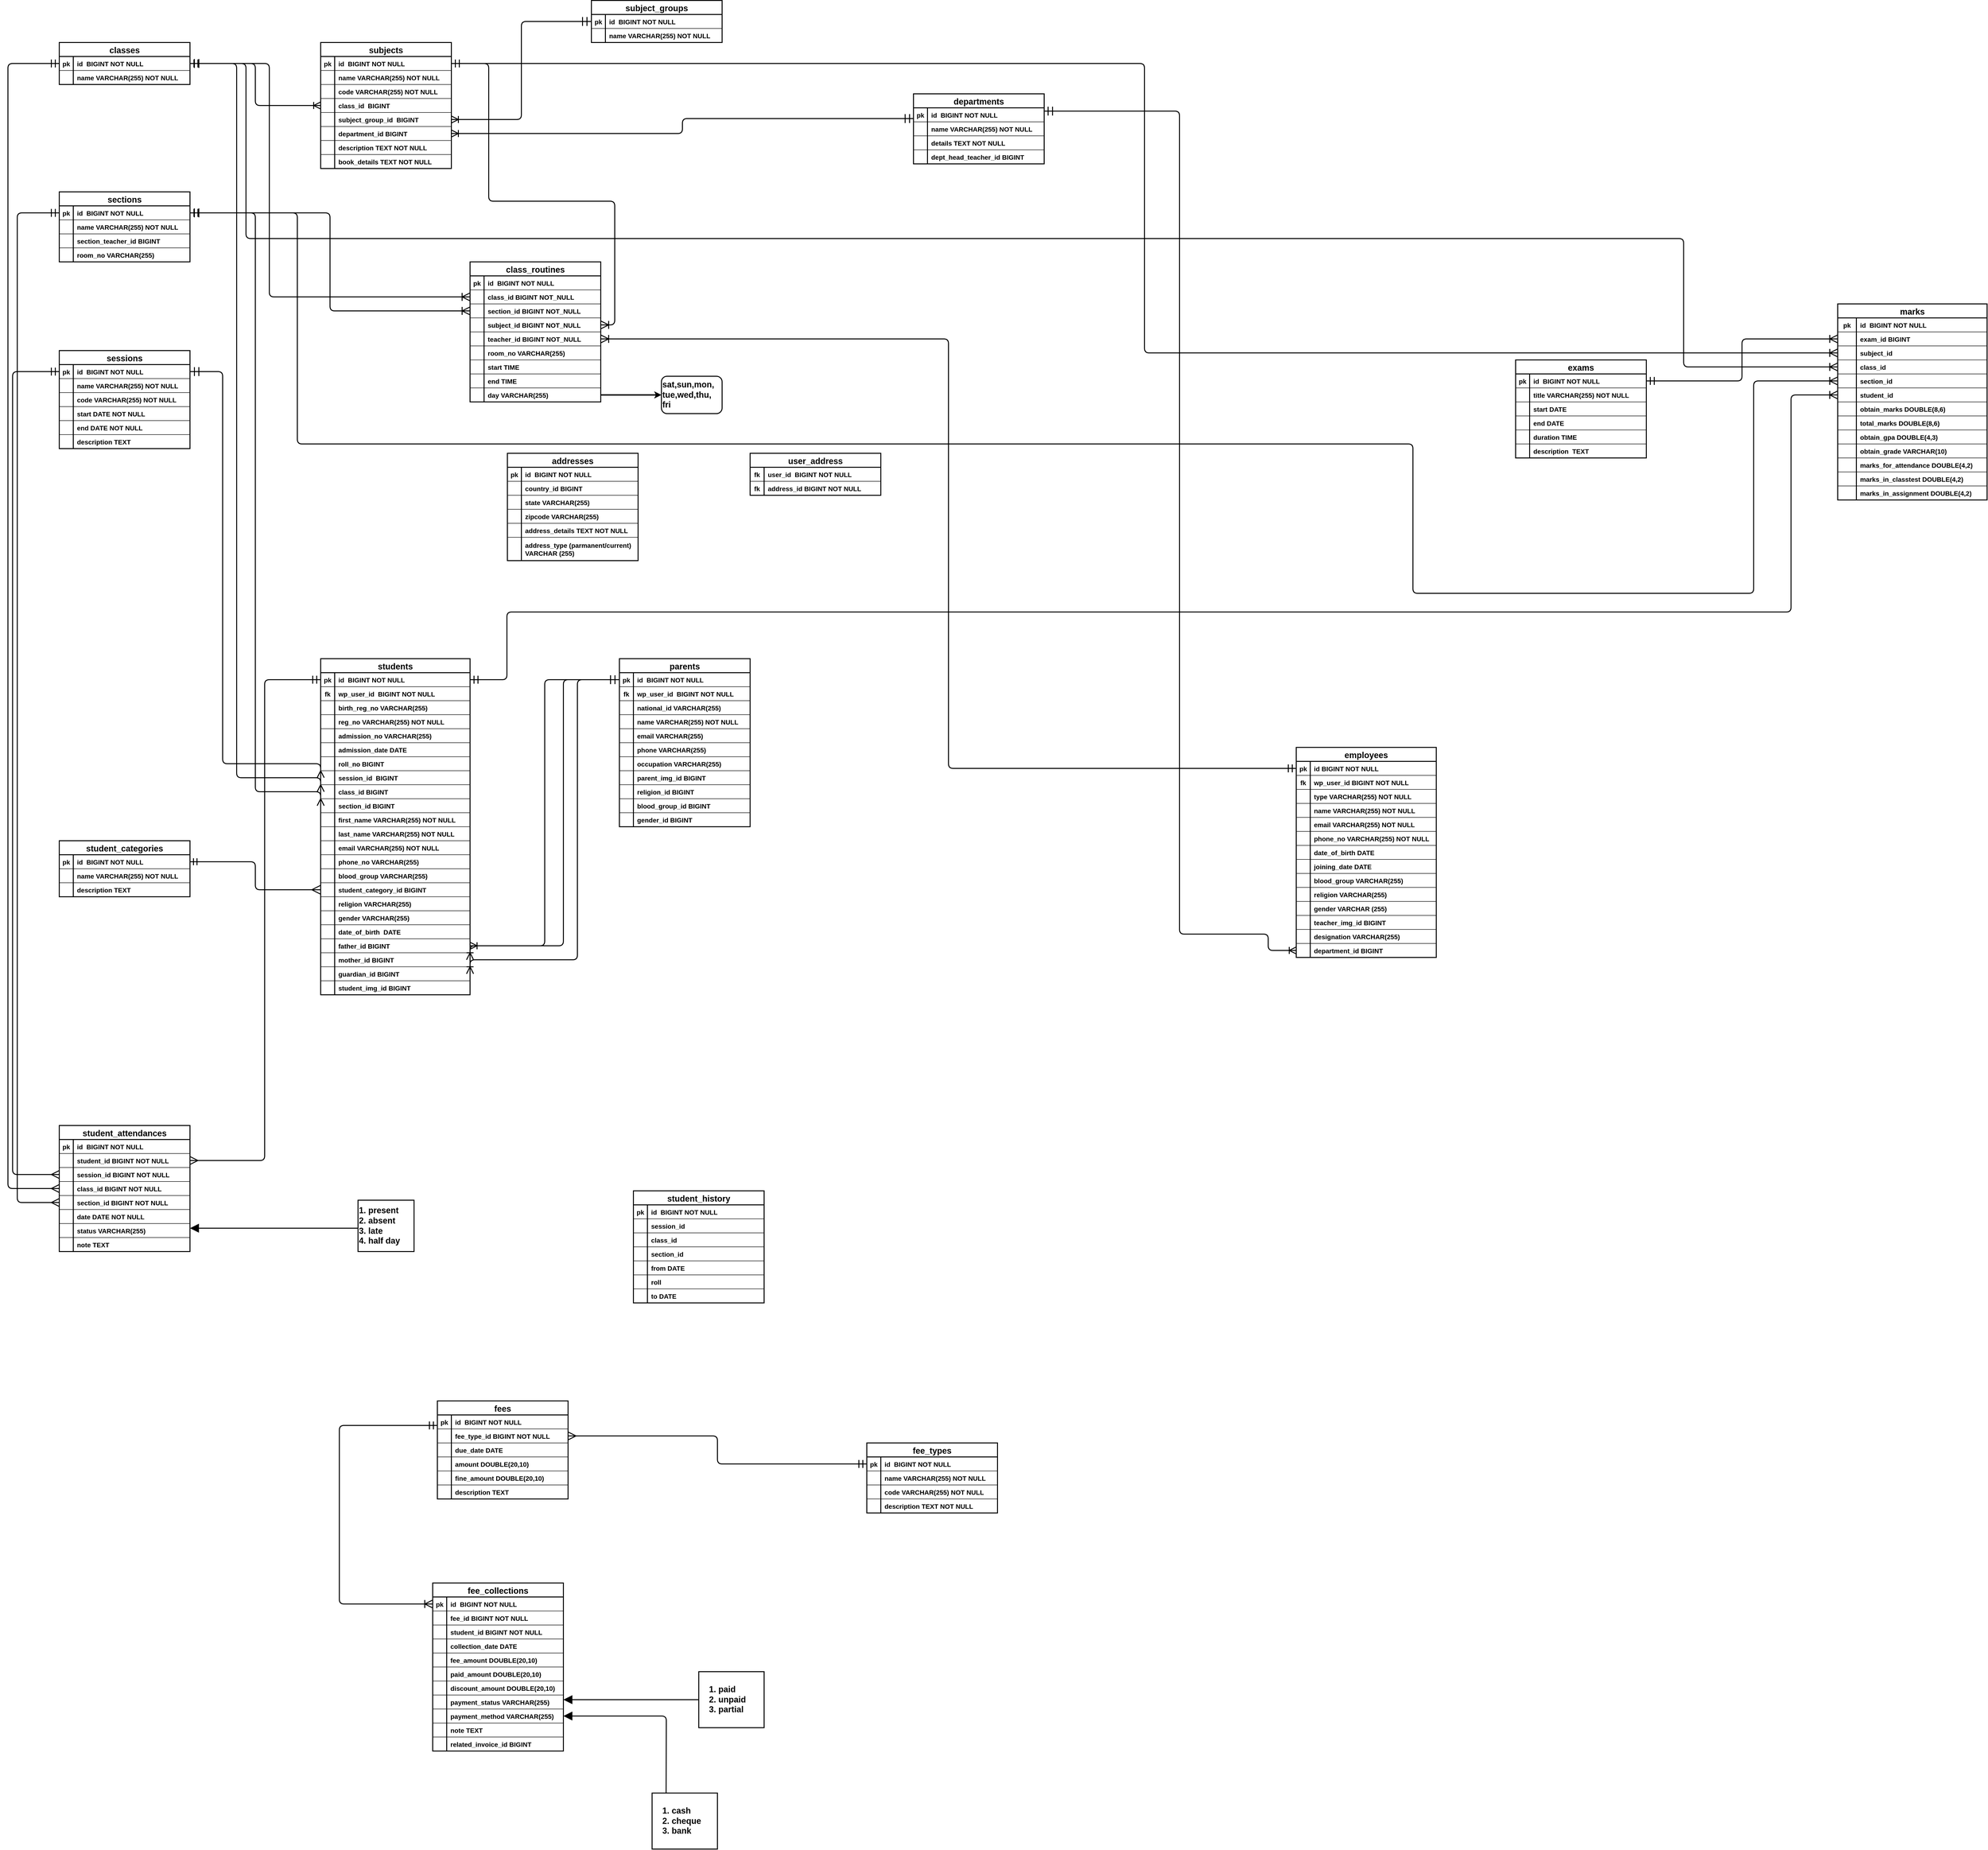 <mxfile>
    <diagram name="Page-1" id="peGa-_d41YGlprjIMHgI">
        <mxGraphModel dx="1044" dy="417" grid="1" gridSize="10" guides="1" tooltips="1" connect="1" arrows="1" fold="1" page="1" pageScale="1" pageWidth="5000" pageHeight="5200" background="#ffffff" math="0" shadow="0">
            <root>
                <mxCell id="0"/>
                <mxCell id="1" parent="0"/>
                <mxCell id="128" value="sessions" style="shape=table;startSize=30;container=1;collapsible=1;childLayout=tableLayout;fixedRows=1;rowLines=0;fontStyle=1;align=center;resizeLast=1;labelBackgroundColor=default;labelBorderColor=none;strokeColor=#000000;strokeWidth=2;fontColor=default;fillColor=default;fontSize=18;" parent="1" vertex="1">
                    <mxGeometry x="160" y="860" width="280" height="210" as="geometry">
                        <mxRectangle x="140" y="610" width="140" height="30" as="alternateBounds"/>
                    </mxGeometry>
                </mxCell>
                <mxCell id="129" value="" style="shape=tableRow;horizontal=0;startSize=0;swimlaneHead=0;swimlaneBody=0;fillColor=none;collapsible=0;dropTarget=0;points=[[0,0.5],[1,0.5]];portConstraint=eastwest;top=0;left=0;right=0;bottom=1;labelBackgroundColor=default;labelBorderColor=none;strokeColor=#000000;strokeWidth=1;fontColor=default;fontStyle=1;fontSize=14;" parent="128" vertex="1">
                    <mxGeometry y="30" width="280" height="30" as="geometry"/>
                </mxCell>
                <mxCell id="130" value="pk" style="shape=partialRectangle;connectable=0;fillColor=none;top=0;left=0;bottom=0;right=0;fontStyle=1;overflow=hidden;labelBackgroundColor=none;labelBorderColor=none;strokeColor=default;strokeWidth=1;fontColor=#000000;fontSize=14;" parent="129" vertex="1">
                    <mxGeometry width="30" height="30" as="geometry">
                        <mxRectangle width="30" height="30" as="alternateBounds"/>
                    </mxGeometry>
                </mxCell>
                <mxCell id="131" value="id  BIGINT NOT NULL " style="shape=partialRectangle;connectable=0;fillColor=none;top=0;left=0;bottom=0;right=0;align=left;spacingLeft=6;fontStyle=1;overflow=hidden;labelBackgroundColor=none;labelBorderColor=none;strokeColor=default;strokeWidth=1;fontColor=#000000;fontSize=14;" parent="129" vertex="1">
                    <mxGeometry x="30" width="250" height="30" as="geometry">
                        <mxRectangle width="250" height="30" as="alternateBounds"/>
                    </mxGeometry>
                </mxCell>
                <mxCell id="169" value="" style="shape=tableRow;horizontal=0;startSize=0;swimlaneHead=0;swimlaneBody=0;fillColor=none;collapsible=0;dropTarget=0;points=[[0,0.5],[1,0.5]];portConstraint=eastwest;top=0;left=0;right=0;bottom=1;labelBackgroundColor=default;labelBorderColor=none;strokeColor=#000000;strokeWidth=1;fontColor=default;fontStyle=1;fontSize=14;" parent="128" vertex="1">
                    <mxGeometry y="60" width="280" height="30" as="geometry"/>
                </mxCell>
                <mxCell id="170" value="" style="shape=partialRectangle;connectable=0;fillColor=none;top=0;left=0;bottom=0;right=0;fontStyle=1;overflow=hidden;labelBackgroundColor=none;labelBorderColor=none;strokeColor=default;strokeWidth=1;fontColor=#000000;fontSize=14;" parent="169" vertex="1">
                    <mxGeometry width="30" height="30" as="geometry">
                        <mxRectangle width="30" height="30" as="alternateBounds"/>
                    </mxGeometry>
                </mxCell>
                <mxCell id="171" value="name VARCHAR(255) NOT NULL" style="shape=partialRectangle;connectable=0;fillColor=none;top=0;left=0;bottom=0;right=0;align=left;spacingLeft=6;fontStyle=1;overflow=hidden;labelBackgroundColor=none;labelBorderColor=none;strokeColor=default;strokeWidth=1;fontColor=#000000;fontSize=14;" parent="169" vertex="1">
                    <mxGeometry x="30" width="250" height="30" as="geometry">
                        <mxRectangle width="250" height="30" as="alternateBounds"/>
                    </mxGeometry>
                </mxCell>
                <mxCell id="172" value="" style="shape=tableRow;horizontal=0;startSize=0;swimlaneHead=0;swimlaneBody=0;fillColor=none;collapsible=0;dropTarget=0;points=[[0,0.5],[1,0.5]];portConstraint=eastwest;top=0;left=0;right=0;bottom=1;labelBackgroundColor=default;labelBorderColor=none;strokeColor=#000000;strokeWidth=1;fontColor=default;fontStyle=1;fontSize=14;" parent="128" vertex="1">
                    <mxGeometry y="90" width="280" height="30" as="geometry"/>
                </mxCell>
                <mxCell id="173" value="" style="shape=partialRectangle;connectable=0;fillColor=none;top=0;left=0;bottom=0;right=0;fontStyle=1;overflow=hidden;labelBackgroundColor=none;labelBorderColor=none;strokeColor=default;strokeWidth=1;fontColor=#000000;fontSize=14;" parent="172" vertex="1">
                    <mxGeometry width="30" height="30" as="geometry">
                        <mxRectangle width="30" height="30" as="alternateBounds"/>
                    </mxGeometry>
                </mxCell>
                <mxCell id="174" value="code VARCHAR(255) NOT NULL" style="shape=partialRectangle;connectable=0;fillColor=none;top=0;left=0;bottom=0;right=0;align=left;spacingLeft=6;fontStyle=1;overflow=hidden;labelBackgroundColor=none;labelBorderColor=none;strokeColor=default;strokeWidth=1;fontColor=#000000;fontSize=14;" parent="172" vertex="1">
                    <mxGeometry x="30" width="250" height="30" as="geometry">
                        <mxRectangle width="250" height="30" as="alternateBounds"/>
                    </mxGeometry>
                </mxCell>
                <mxCell id="175" value="" style="shape=tableRow;horizontal=0;startSize=0;swimlaneHead=0;swimlaneBody=0;fillColor=none;collapsible=0;dropTarget=0;points=[[0,0.5],[1,0.5]];portConstraint=eastwest;top=0;left=0;right=0;bottom=1;labelBackgroundColor=default;labelBorderColor=none;strokeColor=#000000;strokeWidth=1;fontColor=default;fontStyle=1;fontSize=14;" parent="128" vertex="1">
                    <mxGeometry y="120" width="280" height="30" as="geometry"/>
                </mxCell>
                <mxCell id="176" value="" style="shape=partialRectangle;connectable=0;fillColor=none;top=0;left=0;bottom=0;right=0;fontStyle=1;overflow=hidden;labelBackgroundColor=none;labelBorderColor=none;strokeColor=default;strokeWidth=1;fontColor=#000000;fontSize=14;" parent="175" vertex="1">
                    <mxGeometry width="30" height="30" as="geometry">
                        <mxRectangle width="30" height="30" as="alternateBounds"/>
                    </mxGeometry>
                </mxCell>
                <mxCell id="177" value="start DATE NOT NULL " style="shape=partialRectangle;connectable=0;fillColor=none;top=0;left=0;bottom=0;right=0;align=left;spacingLeft=6;fontStyle=1;overflow=hidden;labelBackgroundColor=none;labelBorderColor=none;strokeColor=default;strokeWidth=1;fontColor=#000000;fontSize=14;" parent="175" vertex="1">
                    <mxGeometry x="30" width="250" height="30" as="geometry">
                        <mxRectangle width="250" height="30" as="alternateBounds"/>
                    </mxGeometry>
                </mxCell>
                <mxCell id="197" value="" style="shape=tableRow;horizontal=0;startSize=0;swimlaneHead=0;swimlaneBody=0;fillColor=none;collapsible=0;dropTarget=0;points=[[0,0.5],[1,0.5]];portConstraint=eastwest;top=0;left=0;right=0;bottom=1;labelBackgroundColor=default;labelBorderColor=none;strokeColor=#000000;strokeWidth=1;fontColor=default;fontStyle=1;fontSize=14;" parent="128" vertex="1">
                    <mxGeometry y="150" width="280" height="30" as="geometry"/>
                </mxCell>
                <mxCell id="198" value="" style="shape=partialRectangle;connectable=0;fillColor=none;top=0;left=0;bottom=0;right=0;fontStyle=1;overflow=hidden;labelBackgroundColor=none;labelBorderColor=none;strokeColor=default;strokeWidth=1;fontColor=#000000;fontSize=14;" parent="197" vertex="1">
                    <mxGeometry width="30" height="30" as="geometry">
                        <mxRectangle width="30" height="30" as="alternateBounds"/>
                    </mxGeometry>
                </mxCell>
                <mxCell id="199" value="end DATE NOT NULL " style="shape=partialRectangle;connectable=0;fillColor=none;top=0;left=0;bottom=0;right=0;align=left;spacingLeft=6;fontStyle=1;overflow=hidden;labelBackgroundColor=none;labelBorderColor=none;strokeColor=default;strokeWidth=1;fontColor=#000000;fontSize=14;" parent="197" vertex="1">
                    <mxGeometry x="30" width="250" height="30" as="geometry">
                        <mxRectangle width="250" height="30" as="alternateBounds"/>
                    </mxGeometry>
                </mxCell>
                <mxCell id="178" value="" style="shape=tableRow;horizontal=0;startSize=0;swimlaneHead=0;swimlaneBody=0;fillColor=none;collapsible=0;dropTarget=0;points=[[0,0.5],[1,0.5]];portConstraint=eastwest;top=0;left=0;right=0;bottom=1;labelBackgroundColor=default;labelBorderColor=none;strokeColor=#000000;strokeWidth=1;fontColor=default;fontStyle=1;fontSize=14;" parent="128" vertex="1">
                    <mxGeometry y="180" width="280" height="30" as="geometry"/>
                </mxCell>
                <mxCell id="179" value="" style="shape=partialRectangle;connectable=0;fillColor=none;top=0;left=0;bottom=0;right=0;fontStyle=1;overflow=hidden;labelBackgroundColor=none;labelBorderColor=none;strokeColor=default;strokeWidth=1;fontColor=#000000;fontSize=14;" parent="178" vertex="1">
                    <mxGeometry width="30" height="30" as="geometry">
                        <mxRectangle width="30" height="30" as="alternateBounds"/>
                    </mxGeometry>
                </mxCell>
                <mxCell id="180" value="description TEXT" style="shape=partialRectangle;connectable=0;fillColor=none;top=0;left=0;bottom=0;right=0;align=left;spacingLeft=6;fontStyle=1;overflow=hidden;labelBackgroundColor=none;labelBorderColor=none;strokeColor=default;strokeWidth=1;fontColor=#000000;fontSize=14;" parent="178" vertex="1">
                    <mxGeometry x="30" width="250" height="30" as="geometry">
                        <mxRectangle width="250" height="30" as="alternateBounds"/>
                    </mxGeometry>
                </mxCell>
                <mxCell id="333" value="classes" style="shape=table;startSize=30;container=1;collapsible=1;childLayout=tableLayout;fixedRows=1;rowLines=0;fontStyle=1;align=center;resizeLast=1;labelBackgroundColor=default;labelBorderColor=none;strokeColor=#000000;strokeWidth=2;fontColor=default;fillColor=default;fontSize=18;" parent="1" vertex="1">
                    <mxGeometry x="160" y="200" width="280" height="90" as="geometry">
                        <mxRectangle x="140" y="610" width="140" height="30" as="alternateBounds"/>
                    </mxGeometry>
                </mxCell>
                <mxCell id="334" value="" style="shape=tableRow;horizontal=0;startSize=0;swimlaneHead=0;swimlaneBody=0;fillColor=none;collapsible=0;dropTarget=0;points=[[0,0.5],[1,0.5]];portConstraint=eastwest;top=0;left=0;right=0;bottom=1;labelBackgroundColor=default;labelBorderColor=none;strokeColor=#000000;strokeWidth=1;fontColor=default;fontStyle=1;fontSize=14;" parent="333" vertex="1">
                    <mxGeometry y="30" width="280" height="30" as="geometry"/>
                </mxCell>
                <mxCell id="335" value="pk" style="shape=partialRectangle;connectable=0;fillColor=none;top=0;left=0;bottom=0;right=0;fontStyle=1;overflow=hidden;labelBackgroundColor=none;labelBorderColor=none;strokeColor=default;strokeWidth=1;fontColor=#000000;fontSize=14;" parent="334" vertex="1">
                    <mxGeometry width="30" height="30" as="geometry">
                        <mxRectangle width="30" height="30" as="alternateBounds"/>
                    </mxGeometry>
                </mxCell>
                <mxCell id="336" value="id  BIGINT NOT NULL " style="shape=partialRectangle;connectable=0;fillColor=none;top=0;left=0;bottom=0;right=0;align=left;spacingLeft=6;fontStyle=1;overflow=hidden;labelBackgroundColor=none;labelBorderColor=none;strokeColor=default;strokeWidth=1;fontColor=#000000;fontSize=14;" parent="334" vertex="1">
                    <mxGeometry x="30" width="250" height="30" as="geometry">
                        <mxRectangle width="250" height="30" as="alternateBounds"/>
                    </mxGeometry>
                </mxCell>
                <mxCell id="337" value="" style="shape=tableRow;horizontal=0;startSize=0;swimlaneHead=0;swimlaneBody=0;fillColor=none;collapsible=0;dropTarget=0;points=[[0,0.5],[1,0.5]];portConstraint=eastwest;top=0;left=0;right=0;bottom=1;labelBackgroundColor=default;labelBorderColor=none;strokeColor=#000000;strokeWidth=1;fontColor=default;fontStyle=1;fontSize=14;" parent="333" vertex="1">
                    <mxGeometry y="60" width="280" height="30" as="geometry"/>
                </mxCell>
                <mxCell id="338" value="" style="shape=partialRectangle;connectable=0;fillColor=none;top=0;left=0;bottom=0;right=0;fontStyle=1;overflow=hidden;labelBackgroundColor=none;labelBorderColor=none;strokeColor=default;strokeWidth=1;fontColor=#000000;fontSize=14;" parent="337" vertex="1">
                    <mxGeometry width="30" height="30" as="geometry">
                        <mxRectangle width="30" height="30" as="alternateBounds"/>
                    </mxGeometry>
                </mxCell>
                <mxCell id="339" value="name VARCHAR(255) NOT NULL" style="shape=partialRectangle;connectable=0;fillColor=none;top=0;left=0;bottom=0;right=0;align=left;spacingLeft=6;fontStyle=1;overflow=hidden;labelBackgroundColor=none;labelBorderColor=none;strokeColor=default;strokeWidth=1;fontColor=#000000;fontSize=14;" parent="337" vertex="1">
                    <mxGeometry x="30" width="250" height="30" as="geometry">
                        <mxRectangle width="250" height="30" as="alternateBounds"/>
                    </mxGeometry>
                </mxCell>
                <mxCell id="352" value="sections" style="shape=table;startSize=30;container=1;collapsible=1;childLayout=tableLayout;fixedRows=1;rowLines=0;fontStyle=1;align=center;resizeLast=1;labelBackgroundColor=default;labelBorderColor=none;strokeColor=#000000;strokeWidth=2;fontColor=default;fillColor=default;fontSize=18;" parent="1" vertex="1">
                    <mxGeometry x="160" y="520" width="280" height="150" as="geometry">
                        <mxRectangle x="140" y="610" width="140" height="30" as="alternateBounds"/>
                    </mxGeometry>
                </mxCell>
                <mxCell id="353" value="" style="shape=tableRow;horizontal=0;startSize=0;swimlaneHead=0;swimlaneBody=0;fillColor=none;collapsible=0;dropTarget=0;points=[[0,0.5],[1,0.5]];portConstraint=eastwest;top=0;left=0;right=0;bottom=1;labelBackgroundColor=default;labelBorderColor=none;strokeColor=#000000;strokeWidth=1;fontColor=default;fontStyle=1;fontSize=14;" parent="352" vertex="1">
                    <mxGeometry y="30" width="280" height="30" as="geometry"/>
                </mxCell>
                <mxCell id="354" value="pk" style="shape=partialRectangle;connectable=0;fillColor=none;top=0;left=0;bottom=0;right=0;fontStyle=1;overflow=hidden;labelBackgroundColor=none;labelBorderColor=none;strokeColor=default;strokeWidth=1;fontColor=#000000;fontSize=14;" parent="353" vertex="1">
                    <mxGeometry width="30" height="30" as="geometry">
                        <mxRectangle width="30" height="30" as="alternateBounds"/>
                    </mxGeometry>
                </mxCell>
                <mxCell id="355" value="id  BIGINT NOT NULL " style="shape=partialRectangle;connectable=0;fillColor=none;top=0;left=0;bottom=0;right=0;align=left;spacingLeft=6;fontStyle=1;overflow=hidden;labelBackgroundColor=none;labelBorderColor=none;strokeColor=default;strokeWidth=1;fontColor=#000000;fontSize=14;" parent="353" vertex="1">
                    <mxGeometry x="30" width="250" height="30" as="geometry">
                        <mxRectangle width="250" height="30" as="alternateBounds"/>
                    </mxGeometry>
                </mxCell>
                <mxCell id="356" value="" style="shape=tableRow;horizontal=0;startSize=0;swimlaneHead=0;swimlaneBody=0;fillColor=none;collapsible=0;dropTarget=0;points=[[0,0.5],[1,0.5]];portConstraint=eastwest;top=0;left=0;right=0;bottom=1;labelBackgroundColor=default;labelBorderColor=none;strokeColor=#000000;strokeWidth=1;fontColor=default;fontStyle=1;fontSize=14;" parent="352" vertex="1">
                    <mxGeometry y="60" width="280" height="30" as="geometry"/>
                </mxCell>
                <mxCell id="357" value="" style="shape=partialRectangle;connectable=0;fillColor=none;top=0;left=0;bottom=0;right=0;fontStyle=1;overflow=hidden;labelBackgroundColor=none;labelBorderColor=none;strokeColor=default;strokeWidth=1;fontColor=#000000;fontSize=14;" parent="356" vertex="1">
                    <mxGeometry width="30" height="30" as="geometry">
                        <mxRectangle width="30" height="30" as="alternateBounds"/>
                    </mxGeometry>
                </mxCell>
                <mxCell id="358" value="name VARCHAR(255) NOT NULL" style="shape=partialRectangle;connectable=0;fillColor=none;top=0;left=0;bottom=0;right=0;align=left;spacingLeft=6;fontStyle=1;overflow=hidden;labelBackgroundColor=none;labelBorderColor=none;strokeColor=default;strokeWidth=1;fontColor=#000000;fontSize=14;" parent="356" vertex="1">
                    <mxGeometry x="30" width="250" height="30" as="geometry">
                        <mxRectangle width="250" height="30" as="alternateBounds"/>
                    </mxGeometry>
                </mxCell>
                <mxCell id="408" value="" style="shape=tableRow;horizontal=0;startSize=0;swimlaneHead=0;swimlaneBody=0;fillColor=none;collapsible=0;dropTarget=0;points=[[0,0.5],[1,0.5]];portConstraint=eastwest;top=0;left=0;right=0;bottom=1;labelBackgroundColor=default;labelBorderColor=none;strokeColor=#000000;strokeWidth=1;fontColor=default;fontStyle=1;fontSize=14;" parent="352" vertex="1">
                    <mxGeometry y="90" width="280" height="30" as="geometry"/>
                </mxCell>
                <mxCell id="409" value="" style="shape=partialRectangle;connectable=0;fillColor=none;top=0;left=0;bottom=0;right=0;fontStyle=1;overflow=hidden;labelBackgroundColor=none;labelBorderColor=none;strokeColor=default;strokeWidth=1;fontColor=#000000;fontSize=14;" parent="408" vertex="1">
                    <mxGeometry width="30" height="30" as="geometry">
                        <mxRectangle width="30" height="30" as="alternateBounds"/>
                    </mxGeometry>
                </mxCell>
                <mxCell id="410" value="section_teacher_id BIGINT" style="shape=partialRectangle;connectable=0;fillColor=none;top=0;left=0;bottom=0;right=0;align=left;spacingLeft=6;fontStyle=1;overflow=hidden;labelBackgroundColor=none;labelBorderColor=none;strokeColor=default;strokeWidth=1;fontColor=#000000;fontSize=14;" parent="408" vertex="1">
                    <mxGeometry x="30" width="250" height="30" as="geometry">
                        <mxRectangle width="250" height="30" as="alternateBounds"/>
                    </mxGeometry>
                </mxCell>
                <mxCell id="793" value="" style="shape=tableRow;horizontal=0;startSize=0;swimlaneHead=0;swimlaneBody=0;fillColor=none;collapsible=0;dropTarget=0;points=[[0,0.5],[1,0.5]];portConstraint=eastwest;top=0;left=0;right=0;bottom=1;labelBackgroundColor=default;labelBorderColor=none;strokeColor=#000000;strokeWidth=1;fontColor=default;fontStyle=1;fontSize=14;" parent="352" vertex="1">
                    <mxGeometry y="120" width="280" height="30" as="geometry"/>
                </mxCell>
                <mxCell id="794" value="" style="shape=partialRectangle;connectable=0;fillColor=none;top=0;left=0;bottom=0;right=0;fontStyle=1;overflow=hidden;labelBackgroundColor=none;labelBorderColor=none;strokeColor=default;strokeWidth=1;fontColor=#000000;fontSize=14;" parent="793" vertex="1">
                    <mxGeometry width="30" height="30" as="geometry">
                        <mxRectangle width="30" height="30" as="alternateBounds"/>
                    </mxGeometry>
                </mxCell>
                <mxCell id="795" value="room_no VARCHAR(255)" style="shape=partialRectangle;connectable=0;fillColor=none;top=0;left=0;bottom=0;right=0;align=left;spacingLeft=6;fontStyle=1;overflow=hidden;labelBackgroundColor=none;labelBorderColor=none;strokeColor=default;strokeWidth=1;fontColor=#000000;fontSize=14;" parent="793" vertex="1">
                    <mxGeometry x="30" width="250" height="30" as="geometry">
                        <mxRectangle width="250" height="30" as="alternateBounds"/>
                    </mxGeometry>
                </mxCell>
                <mxCell id="630" style="edgeStyle=orthogonalEdgeStyle;rounded=1;html=1;exitX=0;exitY=0.5;exitDx=0;exitDy=0;entryX=1;entryY=0.5;entryDx=0;entryDy=0;strokeColor=#000000;strokeWidth=2;startArrow=ERoneToMany;startFill=0;endArrow=ERmandOne;endFill=0;startSize=12;endSize=16;sourcePerimeterSpacing=12;targetPerimeterSpacing=6;" parent="1" source="369" target="334" edge="1">
                    <mxGeometry relative="1" as="geometry"/>
                </mxCell>
                <mxCell id="359" value="subjects" style="shape=table;startSize=30;container=1;collapsible=1;childLayout=tableLayout;fixedRows=1;rowLines=0;fontStyle=1;align=center;resizeLast=1;labelBackgroundColor=default;labelBorderColor=none;strokeColor=#000000;strokeWidth=2;fontColor=default;fillColor=default;fontSize=18;" parent="1" vertex="1">
                    <mxGeometry x="720" y="200" width="280" height="270" as="geometry">
                        <mxRectangle x="600" y="190" width="140" height="30" as="alternateBounds"/>
                    </mxGeometry>
                </mxCell>
                <mxCell id="360" value="" style="shape=tableRow;horizontal=0;startSize=0;swimlaneHead=0;swimlaneBody=0;fillColor=none;collapsible=0;dropTarget=0;points=[[0,0.5],[1,0.5]];portConstraint=eastwest;top=0;left=0;right=0;bottom=1;labelBackgroundColor=default;labelBorderColor=none;strokeColor=#000000;strokeWidth=1;fontColor=default;fontStyle=1;fontSize=14;" parent="359" vertex="1">
                    <mxGeometry y="30" width="280" height="30" as="geometry"/>
                </mxCell>
                <mxCell id="361" value="pk" style="shape=partialRectangle;connectable=0;fillColor=none;top=0;left=0;bottom=0;right=0;fontStyle=1;overflow=hidden;labelBackgroundColor=none;labelBorderColor=none;strokeColor=default;strokeWidth=1;fontColor=#000000;fontSize=14;" parent="360" vertex="1">
                    <mxGeometry width="30" height="30" as="geometry">
                        <mxRectangle width="30" height="30" as="alternateBounds"/>
                    </mxGeometry>
                </mxCell>
                <mxCell id="362" value="id  BIGINT NOT NULL " style="shape=partialRectangle;connectable=0;fillColor=none;top=0;left=0;bottom=0;right=0;align=left;spacingLeft=6;fontStyle=1;overflow=hidden;labelBackgroundColor=none;labelBorderColor=none;strokeColor=default;strokeWidth=1;fontColor=#000000;fontSize=14;" parent="360" vertex="1">
                    <mxGeometry x="30" width="250" height="30" as="geometry">
                        <mxRectangle width="250" height="30" as="alternateBounds"/>
                    </mxGeometry>
                </mxCell>
                <mxCell id="363" value="" style="shape=tableRow;horizontal=0;startSize=0;swimlaneHead=0;swimlaneBody=0;fillColor=none;collapsible=0;dropTarget=0;points=[[0,0.5],[1,0.5]];portConstraint=eastwest;top=0;left=0;right=0;bottom=1;labelBackgroundColor=default;labelBorderColor=none;strokeColor=#000000;strokeWidth=1;fontColor=default;fontStyle=1;fontSize=14;" parent="359" vertex="1">
                    <mxGeometry y="60" width="280" height="30" as="geometry"/>
                </mxCell>
                <mxCell id="364" value="" style="shape=partialRectangle;connectable=0;fillColor=none;top=0;left=0;bottom=0;right=0;fontStyle=1;overflow=hidden;labelBackgroundColor=none;labelBorderColor=none;strokeColor=default;strokeWidth=1;fontColor=#000000;fontSize=14;" parent="363" vertex="1">
                    <mxGeometry width="30" height="30" as="geometry">
                        <mxRectangle width="30" height="30" as="alternateBounds"/>
                    </mxGeometry>
                </mxCell>
                <mxCell id="365" value="name VARCHAR(255) NOT NULL" style="shape=partialRectangle;connectable=0;fillColor=none;top=0;left=0;bottom=0;right=0;align=left;spacingLeft=6;fontStyle=1;overflow=hidden;labelBackgroundColor=none;labelBorderColor=none;strokeColor=default;strokeWidth=1;fontColor=#000000;fontSize=14;" parent="363" vertex="1">
                    <mxGeometry x="30" width="250" height="30" as="geometry">
                        <mxRectangle width="250" height="30" as="alternateBounds"/>
                    </mxGeometry>
                </mxCell>
                <mxCell id="366" value="" style="shape=tableRow;horizontal=0;startSize=0;swimlaneHead=0;swimlaneBody=0;fillColor=none;collapsible=0;dropTarget=0;points=[[0,0.5],[1,0.5]];portConstraint=eastwest;top=0;left=0;right=0;bottom=1;labelBackgroundColor=default;labelBorderColor=none;strokeColor=#000000;strokeWidth=1;fontColor=default;fontStyle=1;fontSize=14;" parent="359" vertex="1">
                    <mxGeometry y="90" width="280" height="30" as="geometry"/>
                </mxCell>
                <mxCell id="367" value="" style="shape=partialRectangle;connectable=0;fillColor=none;top=0;left=0;bottom=0;right=0;fontStyle=1;overflow=hidden;labelBackgroundColor=none;labelBorderColor=none;strokeColor=default;strokeWidth=1;fontColor=#000000;fontSize=14;" parent="366" vertex="1">
                    <mxGeometry width="30" height="30" as="geometry">
                        <mxRectangle width="30" height="30" as="alternateBounds"/>
                    </mxGeometry>
                </mxCell>
                <mxCell id="368" value="code VARCHAR(255) NOT NULL" style="shape=partialRectangle;connectable=0;fillColor=none;top=0;left=0;bottom=0;right=0;align=left;spacingLeft=6;fontStyle=1;overflow=hidden;labelBackgroundColor=none;labelBorderColor=none;strokeColor=default;strokeWidth=1;fontColor=#000000;fontSize=14;" parent="366" vertex="1">
                    <mxGeometry x="30" width="250" height="30" as="geometry">
                        <mxRectangle width="250" height="30" as="alternateBounds"/>
                    </mxGeometry>
                </mxCell>
                <mxCell id="369" value="" style="shape=tableRow;horizontal=0;startSize=0;swimlaneHead=0;swimlaneBody=0;fillColor=none;collapsible=0;dropTarget=0;points=[[0,0.5],[1,0.5]];portConstraint=eastwest;top=0;left=0;right=0;bottom=1;labelBackgroundColor=default;labelBorderColor=none;strokeColor=#000000;strokeWidth=1;fontColor=default;fontStyle=1;fontSize=14;" parent="359" vertex="1">
                    <mxGeometry y="120" width="280" height="30" as="geometry"/>
                </mxCell>
                <mxCell id="370" value="" style="shape=partialRectangle;connectable=0;fillColor=none;top=0;left=0;bottom=0;right=0;fontStyle=1;overflow=hidden;labelBackgroundColor=none;labelBorderColor=none;strokeColor=default;strokeWidth=1;fontColor=#000000;fontSize=14;" parent="369" vertex="1">
                    <mxGeometry width="30" height="30" as="geometry">
                        <mxRectangle width="30" height="30" as="alternateBounds"/>
                    </mxGeometry>
                </mxCell>
                <mxCell id="371" value="class_id  BIGINT" style="shape=partialRectangle;connectable=0;fillColor=none;top=0;left=0;bottom=0;right=0;align=left;spacingLeft=6;fontStyle=1;overflow=hidden;labelBackgroundColor=none;labelBorderColor=none;strokeColor=default;strokeWidth=1;fontColor=#000000;fontSize=14;" parent="369" vertex="1">
                    <mxGeometry x="30" width="250" height="30" as="geometry">
                        <mxRectangle width="250" height="30" as="alternateBounds"/>
                    </mxGeometry>
                </mxCell>
                <mxCell id="727" value="" style="shape=tableRow;horizontal=0;startSize=0;swimlaneHead=0;swimlaneBody=0;fillColor=none;collapsible=0;dropTarget=0;points=[[0,0.5],[1,0.5]];portConstraint=eastwest;top=0;left=0;right=0;bottom=1;labelBackgroundColor=default;labelBorderColor=none;strokeColor=#000000;strokeWidth=1;fontColor=default;fontStyle=1;fontSize=14;" parent="359" vertex="1">
                    <mxGeometry y="150" width="280" height="30" as="geometry"/>
                </mxCell>
                <mxCell id="728" value="" style="shape=partialRectangle;connectable=0;fillColor=none;top=0;left=0;bottom=0;right=0;fontStyle=1;overflow=hidden;labelBackgroundColor=none;labelBorderColor=none;strokeColor=default;strokeWidth=1;fontColor=#000000;fontSize=14;" parent="727" vertex="1">
                    <mxGeometry width="30" height="30" as="geometry">
                        <mxRectangle width="30" height="30" as="alternateBounds"/>
                    </mxGeometry>
                </mxCell>
                <mxCell id="729" value="subject_group_id  BIGINT" style="shape=partialRectangle;connectable=0;fillColor=none;top=0;left=0;bottom=0;right=0;align=left;spacingLeft=6;fontStyle=1;overflow=hidden;labelBackgroundColor=none;labelBorderColor=none;strokeColor=default;strokeWidth=1;fontColor=#000000;fontSize=14;" parent="727" vertex="1">
                    <mxGeometry x="30" width="250" height="30" as="geometry">
                        <mxRectangle width="250" height="30" as="alternateBounds"/>
                    </mxGeometry>
                </mxCell>
                <mxCell id="741" value="" style="shape=tableRow;horizontal=0;startSize=0;swimlaneHead=0;swimlaneBody=0;fillColor=none;collapsible=0;dropTarget=0;points=[[0,0.5],[1,0.5]];portConstraint=eastwest;top=0;left=0;right=0;bottom=1;labelBackgroundColor=default;labelBorderColor=none;strokeColor=#000000;strokeWidth=1;fontColor=default;fontStyle=1;fontSize=14;" parent="359" vertex="1">
                    <mxGeometry y="180" width="280" height="30" as="geometry"/>
                </mxCell>
                <mxCell id="742" value="" style="shape=partialRectangle;connectable=0;fillColor=none;top=0;left=0;bottom=0;right=0;fontStyle=1;overflow=hidden;labelBackgroundColor=none;labelBorderColor=none;strokeColor=default;strokeWidth=1;fontColor=#000000;fontSize=14;" parent="741" vertex="1">
                    <mxGeometry width="30" height="30" as="geometry">
                        <mxRectangle width="30" height="30" as="alternateBounds"/>
                    </mxGeometry>
                </mxCell>
                <mxCell id="743" value="department_id BIGINT" style="shape=partialRectangle;connectable=0;fillColor=none;top=0;left=0;bottom=0;right=0;align=left;spacingLeft=6;fontStyle=1;overflow=hidden;labelBackgroundColor=none;labelBorderColor=none;strokeColor=default;strokeWidth=1;fontColor=#000000;fontSize=14;" parent="741" vertex="1">
                    <mxGeometry x="30" width="250" height="30" as="geometry">
                        <mxRectangle width="250" height="30" as="alternateBounds"/>
                    </mxGeometry>
                </mxCell>
                <mxCell id="375" value="" style="shape=tableRow;horizontal=0;startSize=0;swimlaneHead=0;swimlaneBody=0;fillColor=none;collapsible=0;dropTarget=0;points=[[0,0.5],[1,0.5]];portConstraint=eastwest;top=0;left=0;right=0;bottom=1;labelBackgroundColor=default;labelBorderColor=none;strokeColor=#000000;strokeWidth=1;fontColor=default;fontStyle=1;fontSize=14;" parent="359" vertex="1">
                    <mxGeometry y="210" width="280" height="30" as="geometry"/>
                </mxCell>
                <mxCell id="376" value="" style="shape=partialRectangle;connectable=0;fillColor=none;top=0;left=0;bottom=0;right=0;fontStyle=1;overflow=hidden;labelBackgroundColor=none;labelBorderColor=none;strokeColor=default;strokeWidth=1;fontColor=#000000;fontSize=14;" parent="375" vertex="1">
                    <mxGeometry width="30" height="30" as="geometry">
                        <mxRectangle width="30" height="30" as="alternateBounds"/>
                    </mxGeometry>
                </mxCell>
                <mxCell id="377" value="description TEXT NOT NULL" style="shape=partialRectangle;connectable=0;fillColor=none;top=0;left=0;bottom=0;right=0;align=left;spacingLeft=6;fontStyle=1;overflow=hidden;labelBackgroundColor=none;labelBorderColor=none;strokeColor=default;strokeWidth=1;fontColor=#000000;fontSize=14;" parent="375" vertex="1">
                    <mxGeometry x="30" width="250" height="30" as="geometry">
                        <mxRectangle width="250" height="30" as="alternateBounds"/>
                    </mxGeometry>
                </mxCell>
                <mxCell id="738" value="" style="shape=tableRow;horizontal=0;startSize=0;swimlaneHead=0;swimlaneBody=0;fillColor=none;collapsible=0;dropTarget=0;points=[[0,0.5],[1,0.5]];portConstraint=eastwest;top=0;left=0;right=0;bottom=1;labelBackgroundColor=default;labelBorderColor=none;strokeColor=#000000;strokeWidth=1;fontColor=default;fontStyle=1;fontSize=14;" parent="359" vertex="1">
                    <mxGeometry y="240" width="280" height="30" as="geometry"/>
                </mxCell>
                <mxCell id="739" value="" style="shape=partialRectangle;connectable=0;fillColor=none;top=0;left=0;bottom=0;right=0;fontStyle=1;overflow=hidden;labelBackgroundColor=none;labelBorderColor=none;strokeColor=default;strokeWidth=1;fontColor=#000000;fontSize=14;" parent="738" vertex="1">
                    <mxGeometry width="30" height="30" as="geometry">
                        <mxRectangle width="30" height="30" as="alternateBounds"/>
                    </mxGeometry>
                </mxCell>
                <mxCell id="740" value="book_details TEXT NOT NULL" style="shape=partialRectangle;connectable=0;fillColor=none;top=0;left=0;bottom=0;right=0;align=left;spacingLeft=6;fontStyle=1;overflow=hidden;labelBackgroundColor=none;labelBorderColor=none;strokeColor=default;strokeWidth=1;fontColor=#000000;fontSize=14;" parent="738" vertex="1">
                    <mxGeometry x="30" width="250" height="30" as="geometry">
                        <mxRectangle width="250" height="30" as="alternateBounds"/>
                    </mxGeometry>
                </mxCell>
                <mxCell id="378" value="students" style="shape=table;startSize=30;container=1;collapsible=1;childLayout=tableLayout;fixedRows=1;rowLines=0;fontStyle=1;align=center;resizeLast=1;labelBackgroundColor=default;labelBorderColor=none;strokeColor=#000000;strokeWidth=2;fontColor=default;fillColor=default;fontSize=18;" parent="1" vertex="1">
                    <mxGeometry x="720" y="1520" width="320" height="720" as="geometry">
                        <mxRectangle x="600" y="190" width="140" height="30" as="alternateBounds"/>
                    </mxGeometry>
                </mxCell>
                <mxCell id="379" value="" style="shape=tableRow;horizontal=0;startSize=0;swimlaneHead=0;swimlaneBody=0;fillColor=none;collapsible=0;dropTarget=0;points=[[0,0.5],[1,0.5]];portConstraint=eastwest;top=0;left=0;right=0;bottom=1;labelBackgroundColor=default;labelBorderColor=none;strokeColor=#000000;strokeWidth=1;fontColor=default;fontStyle=1;fontSize=14;" parent="378" vertex="1">
                    <mxGeometry y="30" width="320" height="30" as="geometry"/>
                </mxCell>
                <mxCell id="380" value="pk" style="shape=partialRectangle;connectable=0;fillColor=none;top=0;left=0;bottom=0;right=0;fontStyle=1;overflow=hidden;labelBackgroundColor=none;labelBorderColor=none;strokeColor=default;strokeWidth=1;fontColor=#000000;fontSize=14;" parent="379" vertex="1">
                    <mxGeometry width="30" height="30" as="geometry">
                        <mxRectangle width="30" height="30" as="alternateBounds"/>
                    </mxGeometry>
                </mxCell>
                <mxCell id="381" value="id  BIGINT NOT NULL " style="shape=partialRectangle;connectable=0;fillColor=none;top=0;left=0;bottom=0;right=0;align=left;spacingLeft=6;fontStyle=1;overflow=hidden;labelBackgroundColor=none;labelBorderColor=none;strokeColor=default;strokeWidth=1;fontColor=#000000;fontSize=14;" parent="379" vertex="1">
                    <mxGeometry x="30" width="290" height="30" as="geometry">
                        <mxRectangle width="290" height="30" as="alternateBounds"/>
                    </mxGeometry>
                </mxCell>
                <mxCell id="1210" value="" style="shape=tableRow;horizontal=0;startSize=0;swimlaneHead=0;swimlaneBody=0;fillColor=none;collapsible=0;dropTarget=0;points=[[0,0.5],[1,0.5]];portConstraint=eastwest;top=0;left=0;right=0;bottom=1;labelBackgroundColor=default;labelBorderColor=none;strokeColor=#000000;strokeWidth=1;fontColor=default;fontStyle=1;fontSize=14;" vertex="1" parent="378">
                    <mxGeometry y="60" width="320" height="30" as="geometry"/>
                </mxCell>
                <mxCell id="1211" value="fk" style="shape=partialRectangle;connectable=0;fillColor=none;top=0;left=0;bottom=0;right=0;fontStyle=1;overflow=hidden;labelBackgroundColor=none;labelBorderColor=none;strokeColor=default;strokeWidth=1;fontColor=#000000;fontSize=14;" vertex="1" parent="1210">
                    <mxGeometry width="30" height="30" as="geometry">
                        <mxRectangle width="30" height="30" as="alternateBounds"/>
                    </mxGeometry>
                </mxCell>
                <mxCell id="1212" value="wp_user_id  BIGINT NOT NULL " style="shape=partialRectangle;connectable=0;fillColor=none;top=0;left=0;bottom=0;right=0;align=left;spacingLeft=6;fontStyle=1;overflow=hidden;labelBackgroundColor=none;labelBorderColor=none;strokeColor=default;strokeWidth=1;fontColor=#000000;fontSize=14;" vertex="1" parent="1210">
                    <mxGeometry x="30" width="290" height="30" as="geometry">
                        <mxRectangle width="290" height="30" as="alternateBounds"/>
                    </mxGeometry>
                </mxCell>
                <mxCell id="464" value="" style="shape=tableRow;horizontal=0;startSize=0;swimlaneHead=0;swimlaneBody=0;fillColor=none;collapsible=0;dropTarget=0;points=[[0,0.5],[1,0.5]];portConstraint=eastwest;top=0;left=0;right=0;bottom=1;labelBackgroundColor=default;labelBorderColor=none;strokeColor=#000000;strokeWidth=1;fontColor=default;fontStyle=1;fontSize=14;" parent="378" vertex="1">
                    <mxGeometry y="90" width="320" height="30" as="geometry"/>
                </mxCell>
                <mxCell id="465" value="" style="shape=partialRectangle;connectable=0;fillColor=none;top=0;left=0;bottom=0;right=0;fontStyle=1;overflow=hidden;labelBackgroundColor=none;labelBorderColor=none;strokeColor=default;strokeWidth=1;fontColor=#000000;fontSize=14;" parent="464" vertex="1">
                    <mxGeometry width="30" height="30" as="geometry">
                        <mxRectangle width="30" height="30" as="alternateBounds"/>
                    </mxGeometry>
                </mxCell>
                <mxCell id="466" value="birth_reg_no VARCHAR(255) " style="shape=partialRectangle;connectable=0;fillColor=none;top=0;left=0;bottom=0;right=0;align=left;spacingLeft=6;fontStyle=1;overflow=hidden;labelBackgroundColor=none;labelBorderColor=none;strokeColor=default;strokeWidth=1;fontColor=#000000;fontSize=14;" parent="464" vertex="1">
                    <mxGeometry x="30" width="290" height="30" as="geometry">
                        <mxRectangle width="290" height="30" as="alternateBounds"/>
                    </mxGeometry>
                </mxCell>
                <mxCell id="385" value="" style="shape=tableRow;horizontal=0;startSize=0;swimlaneHead=0;swimlaneBody=0;fillColor=none;collapsible=0;dropTarget=0;points=[[0,0.5],[1,0.5]];portConstraint=eastwest;top=0;left=0;right=0;bottom=1;labelBackgroundColor=default;labelBorderColor=none;strokeColor=#000000;strokeWidth=1;fontColor=default;fontStyle=1;fontSize=14;" parent="378" vertex="1">
                    <mxGeometry y="120" width="320" height="30" as="geometry"/>
                </mxCell>
                <mxCell id="386" value="" style="shape=partialRectangle;connectable=0;fillColor=none;top=0;left=0;bottom=0;right=0;fontStyle=1;overflow=hidden;labelBackgroundColor=none;labelBorderColor=none;strokeColor=default;strokeWidth=1;fontColor=#000000;fontSize=14;" parent="385" vertex="1">
                    <mxGeometry width="30" height="30" as="geometry">
                        <mxRectangle width="30" height="30" as="alternateBounds"/>
                    </mxGeometry>
                </mxCell>
                <mxCell id="387" value="reg_no VARCHAR(255) NOT NULL" style="shape=partialRectangle;connectable=0;fillColor=none;top=0;left=0;bottom=0;right=0;align=left;spacingLeft=6;fontStyle=1;overflow=hidden;labelBackgroundColor=none;labelBorderColor=none;strokeColor=default;strokeWidth=1;fontColor=#000000;fontSize=14;" parent="385" vertex="1">
                    <mxGeometry x="30" width="290" height="30" as="geometry">
                        <mxRectangle width="290" height="30" as="alternateBounds"/>
                    </mxGeometry>
                </mxCell>
                <mxCell id="382" value="" style="shape=tableRow;horizontal=0;startSize=0;swimlaneHead=0;swimlaneBody=0;fillColor=none;collapsible=0;dropTarget=0;points=[[0,0.5],[1,0.5]];portConstraint=eastwest;top=0;left=0;right=0;bottom=1;labelBackgroundColor=default;labelBorderColor=none;strokeColor=#000000;strokeWidth=1;fontColor=default;fontStyle=1;fontSize=14;" parent="378" vertex="1">
                    <mxGeometry y="150" width="320" height="30" as="geometry"/>
                </mxCell>
                <mxCell id="383" value="" style="shape=partialRectangle;connectable=0;fillColor=none;top=0;left=0;bottom=0;right=0;fontStyle=1;overflow=hidden;labelBackgroundColor=none;labelBorderColor=none;strokeColor=default;strokeWidth=1;fontColor=#000000;fontSize=14;" parent="382" vertex="1">
                    <mxGeometry width="30" height="30" as="geometry">
                        <mxRectangle width="30" height="30" as="alternateBounds"/>
                    </mxGeometry>
                </mxCell>
                <mxCell id="384" value="admission_no VARCHAR(255) " style="shape=partialRectangle;connectable=0;fillColor=none;top=0;left=0;bottom=0;right=0;align=left;spacingLeft=6;fontStyle=1;overflow=hidden;labelBackgroundColor=none;labelBorderColor=none;strokeColor=default;strokeWidth=1;fontColor=#000000;fontSize=14;" parent="382" vertex="1">
                    <mxGeometry x="30" width="290" height="30" as="geometry">
                        <mxRectangle width="290" height="30" as="alternateBounds"/>
                    </mxGeometry>
                </mxCell>
                <mxCell id="528" value="" style="shape=tableRow;horizontal=0;startSize=0;swimlaneHead=0;swimlaneBody=0;fillColor=none;collapsible=0;dropTarget=0;points=[[0,0.5],[1,0.5]];portConstraint=eastwest;top=0;left=0;right=0;bottom=1;labelBackgroundColor=default;labelBorderColor=none;strokeColor=#000000;strokeWidth=1;fontColor=default;fontStyle=1;fontSize=14;" parent="378" vertex="1">
                    <mxGeometry y="180" width="320" height="30" as="geometry"/>
                </mxCell>
                <mxCell id="529" value="" style="shape=partialRectangle;connectable=0;fillColor=none;top=0;left=0;bottom=0;right=0;fontStyle=1;overflow=hidden;labelBackgroundColor=none;labelBorderColor=none;strokeColor=default;strokeWidth=1;fontColor=#000000;fontSize=14;" parent="528" vertex="1">
                    <mxGeometry width="30" height="30" as="geometry">
                        <mxRectangle width="30" height="30" as="alternateBounds"/>
                    </mxGeometry>
                </mxCell>
                <mxCell id="530" value="admission_date DATE" style="shape=partialRectangle;connectable=0;fillColor=none;top=0;left=0;bottom=0;right=0;align=left;spacingLeft=6;fontStyle=1;overflow=hidden;labelBackgroundColor=none;labelBorderColor=none;strokeColor=default;strokeWidth=1;fontColor=#000000;fontSize=14;" parent="528" vertex="1">
                    <mxGeometry x="30" width="290" height="30" as="geometry">
                        <mxRectangle width="290" height="30" as="alternateBounds"/>
                    </mxGeometry>
                </mxCell>
                <mxCell id="522" value="" style="shape=tableRow;horizontal=0;startSize=0;swimlaneHead=0;swimlaneBody=0;fillColor=none;collapsible=0;dropTarget=0;points=[[0,0.5],[1,0.5]];portConstraint=eastwest;top=0;left=0;right=0;bottom=1;labelBackgroundColor=default;labelBorderColor=none;strokeColor=#000000;strokeWidth=1;fontColor=default;fontStyle=1;fontSize=14;" parent="378" vertex="1">
                    <mxGeometry y="210" width="320" height="30" as="geometry"/>
                </mxCell>
                <mxCell id="523" value="" style="shape=partialRectangle;connectable=0;fillColor=none;top=0;left=0;bottom=0;right=0;fontStyle=1;overflow=hidden;labelBackgroundColor=none;labelBorderColor=none;strokeColor=default;strokeWidth=1;fontColor=#000000;fontSize=14;" parent="522" vertex="1">
                    <mxGeometry width="30" height="30" as="geometry">
                        <mxRectangle width="30" height="30" as="alternateBounds"/>
                    </mxGeometry>
                </mxCell>
                <mxCell id="524" value="roll_no BIGINT " style="shape=partialRectangle;connectable=0;fillColor=none;top=0;left=0;bottom=0;right=0;align=left;spacingLeft=6;fontStyle=1;overflow=hidden;labelBackgroundColor=none;labelBorderColor=none;strokeColor=default;strokeWidth=1;fontColor=#000000;fontSize=14;" parent="522" vertex="1">
                    <mxGeometry x="30" width="290" height="30" as="geometry">
                        <mxRectangle width="290" height="30" as="alternateBounds"/>
                    </mxGeometry>
                </mxCell>
                <mxCell id="388" value="" style="shape=tableRow;horizontal=0;startSize=0;swimlaneHead=0;swimlaneBody=0;fillColor=none;collapsible=0;dropTarget=0;points=[[0,0.5],[1,0.5]];portConstraint=eastwest;top=0;left=0;right=0;bottom=1;labelBackgroundColor=default;labelBorderColor=none;strokeColor=#000000;strokeWidth=1;fontColor=default;fontStyle=1;fontSize=14;" parent="378" vertex="1">
                    <mxGeometry y="240" width="320" height="30" as="geometry"/>
                </mxCell>
                <mxCell id="389" value="" style="shape=partialRectangle;connectable=0;fillColor=none;top=0;left=0;bottom=0;right=0;fontStyle=1;overflow=hidden;labelBackgroundColor=none;labelBorderColor=none;strokeColor=default;strokeWidth=1;fontColor=#000000;fontSize=14;" parent="388" vertex="1">
                    <mxGeometry width="30" height="30" as="geometry">
                        <mxRectangle width="30" height="30" as="alternateBounds"/>
                    </mxGeometry>
                </mxCell>
                <mxCell id="390" value="session_id  BIGINT" style="shape=partialRectangle;connectable=0;fillColor=none;top=0;left=0;bottom=0;right=0;align=left;spacingLeft=6;fontStyle=1;overflow=hidden;labelBackgroundColor=none;labelBorderColor=none;strokeColor=default;strokeWidth=1;fontColor=#000000;fontSize=14;" parent="388" vertex="1">
                    <mxGeometry x="30" width="290" height="30" as="geometry">
                        <mxRectangle width="290" height="30" as="alternateBounds"/>
                    </mxGeometry>
                </mxCell>
                <mxCell id="391" value="" style="shape=tableRow;horizontal=0;startSize=0;swimlaneHead=0;swimlaneBody=0;fillColor=none;collapsible=0;dropTarget=0;points=[[0,0.5],[1,0.5]];portConstraint=eastwest;top=0;left=0;right=0;bottom=1;labelBackgroundColor=default;labelBorderColor=none;strokeColor=#000000;strokeWidth=1;fontColor=default;fontStyle=1;fontSize=14;" parent="378" vertex="1">
                    <mxGeometry y="270" width="320" height="30" as="geometry"/>
                </mxCell>
                <mxCell id="392" value="" style="shape=partialRectangle;connectable=0;fillColor=none;top=0;left=0;bottom=0;right=0;fontStyle=1;overflow=hidden;labelBackgroundColor=none;labelBorderColor=none;strokeColor=default;strokeWidth=1;fontColor=#000000;fontSize=14;" parent="391" vertex="1">
                    <mxGeometry width="30" height="30" as="geometry">
                        <mxRectangle width="30" height="30" as="alternateBounds"/>
                    </mxGeometry>
                </mxCell>
                <mxCell id="393" value="class_id BIGINT" style="shape=partialRectangle;connectable=0;fillColor=none;top=0;left=0;bottom=0;right=0;align=left;spacingLeft=6;fontStyle=1;overflow=hidden;labelBackgroundColor=none;labelBorderColor=none;strokeColor=default;strokeWidth=1;fontColor=#000000;fontSize=14;" parent="391" vertex="1">
                    <mxGeometry x="30" width="290" height="30" as="geometry">
                        <mxRectangle width="290" height="30" as="alternateBounds"/>
                    </mxGeometry>
                </mxCell>
                <mxCell id="428" value="" style="shape=tableRow;horizontal=0;startSize=0;swimlaneHead=0;swimlaneBody=0;fillColor=none;collapsible=0;dropTarget=0;points=[[0,0.5],[1,0.5]];portConstraint=eastwest;top=0;left=0;right=0;bottom=1;labelBackgroundColor=default;labelBorderColor=none;strokeColor=#000000;strokeWidth=1;fontColor=default;fontStyle=1;fontSize=14;" parent="378" vertex="1">
                    <mxGeometry y="300" width="320" height="30" as="geometry"/>
                </mxCell>
                <mxCell id="429" value="" style="shape=partialRectangle;connectable=0;fillColor=none;top=0;left=0;bottom=0;right=0;fontStyle=1;overflow=hidden;labelBackgroundColor=none;labelBorderColor=none;strokeColor=default;strokeWidth=1;fontColor=#000000;fontSize=14;" parent="428" vertex="1">
                    <mxGeometry width="30" height="30" as="geometry">
                        <mxRectangle width="30" height="30" as="alternateBounds"/>
                    </mxGeometry>
                </mxCell>
                <mxCell id="430" value="section_id BIGINT" style="shape=partialRectangle;connectable=0;fillColor=none;top=0;left=0;bottom=0;right=0;align=left;spacingLeft=6;fontStyle=1;overflow=hidden;labelBackgroundColor=none;labelBorderColor=none;strokeColor=default;strokeWidth=1;fontColor=#000000;fontSize=14;" parent="428" vertex="1">
                    <mxGeometry x="30" width="290" height="30" as="geometry">
                        <mxRectangle width="290" height="30" as="alternateBounds"/>
                    </mxGeometry>
                </mxCell>
                <mxCell id="431" value="" style="shape=tableRow;horizontal=0;startSize=0;swimlaneHead=0;swimlaneBody=0;fillColor=none;collapsible=0;dropTarget=0;points=[[0,0.5],[1,0.5]];portConstraint=eastwest;top=0;left=0;right=0;bottom=1;labelBackgroundColor=default;labelBorderColor=none;strokeColor=#000000;strokeWidth=1;fontColor=default;fontStyle=1;fontSize=14;" parent="378" vertex="1">
                    <mxGeometry y="330" width="320" height="30" as="geometry"/>
                </mxCell>
                <mxCell id="432" value="" style="shape=partialRectangle;connectable=0;fillColor=none;top=0;left=0;bottom=0;right=0;fontStyle=1;overflow=hidden;labelBackgroundColor=none;labelBorderColor=none;strokeColor=default;strokeWidth=1;fontColor=#000000;fontSize=14;" parent="431" vertex="1">
                    <mxGeometry width="30" height="30" as="geometry">
                        <mxRectangle width="30" height="30" as="alternateBounds"/>
                    </mxGeometry>
                </mxCell>
                <mxCell id="433" value="first_name VARCHAR(255) NOT NULL" style="shape=partialRectangle;connectable=0;fillColor=none;top=0;left=0;bottom=0;right=0;align=left;spacingLeft=6;fontStyle=1;overflow=hidden;labelBackgroundColor=none;labelBorderColor=none;strokeColor=default;strokeWidth=1;fontColor=#000000;fontSize=14;" parent="431" vertex="1">
                    <mxGeometry x="30" width="290" height="30" as="geometry">
                        <mxRectangle width="290" height="30" as="alternateBounds"/>
                    </mxGeometry>
                </mxCell>
                <mxCell id="525" value="" style="shape=tableRow;horizontal=0;startSize=0;swimlaneHead=0;swimlaneBody=0;fillColor=none;collapsible=0;dropTarget=0;points=[[0,0.5],[1,0.5]];portConstraint=eastwest;top=0;left=0;right=0;bottom=1;labelBackgroundColor=default;labelBorderColor=none;strokeColor=#000000;strokeWidth=1;fontColor=default;fontStyle=1;fontSize=14;" parent="378" vertex="1">
                    <mxGeometry y="360" width="320" height="30" as="geometry"/>
                </mxCell>
                <mxCell id="526" value="" style="shape=partialRectangle;connectable=0;fillColor=none;top=0;left=0;bottom=0;right=0;fontStyle=1;overflow=hidden;labelBackgroundColor=none;labelBorderColor=none;strokeColor=default;strokeWidth=1;fontColor=#000000;fontSize=14;" parent="525" vertex="1">
                    <mxGeometry width="30" height="30" as="geometry">
                        <mxRectangle width="30" height="30" as="alternateBounds"/>
                    </mxGeometry>
                </mxCell>
                <mxCell id="527" value="last_name VARCHAR(255) NOT NULL" style="shape=partialRectangle;connectable=0;fillColor=none;top=0;left=0;bottom=0;right=0;align=left;spacingLeft=6;fontStyle=1;overflow=hidden;labelBackgroundColor=none;labelBorderColor=none;strokeColor=default;strokeWidth=1;fontColor=#000000;fontSize=14;" parent="525" vertex="1">
                    <mxGeometry x="30" width="290" height="30" as="geometry">
                        <mxRectangle width="290" height="30" as="alternateBounds"/>
                    </mxGeometry>
                </mxCell>
                <mxCell id="434" value="" style="shape=tableRow;horizontal=0;startSize=0;swimlaneHead=0;swimlaneBody=0;fillColor=none;collapsible=0;dropTarget=0;points=[[0,0.5],[1,0.5]];portConstraint=eastwest;top=0;left=0;right=0;bottom=1;labelBackgroundColor=default;labelBorderColor=none;strokeColor=#000000;strokeWidth=1;fontColor=default;fontStyle=1;fontSize=14;" parent="378" vertex="1">
                    <mxGeometry y="390" width="320" height="30" as="geometry"/>
                </mxCell>
                <mxCell id="435" value="" style="shape=partialRectangle;connectable=0;fillColor=none;top=0;left=0;bottom=0;right=0;fontStyle=1;overflow=hidden;labelBackgroundColor=none;labelBorderColor=none;strokeColor=default;strokeWidth=1;fontColor=#000000;fontSize=14;" parent="434" vertex="1">
                    <mxGeometry width="30" height="30" as="geometry">
                        <mxRectangle width="30" height="30" as="alternateBounds"/>
                    </mxGeometry>
                </mxCell>
                <mxCell id="436" value="email VARCHAR(255) NOT NULL " style="shape=partialRectangle;connectable=0;fillColor=none;top=0;left=0;bottom=0;right=0;align=left;spacingLeft=6;fontStyle=1;overflow=hidden;labelBackgroundColor=none;labelBorderColor=none;strokeColor=default;strokeWidth=1;fontColor=#000000;fontSize=14;" parent="434" vertex="1">
                    <mxGeometry x="30" width="290" height="30" as="geometry">
                        <mxRectangle width="290" height="30" as="alternateBounds"/>
                    </mxGeometry>
                </mxCell>
                <mxCell id="437" value="" style="shape=tableRow;horizontal=0;startSize=0;swimlaneHead=0;swimlaneBody=0;fillColor=none;collapsible=0;dropTarget=0;points=[[0,0.5],[1,0.5]];portConstraint=eastwest;top=0;left=0;right=0;bottom=1;labelBackgroundColor=default;labelBorderColor=none;strokeColor=#000000;strokeWidth=1;fontColor=default;fontStyle=1;fontSize=14;" parent="378" vertex="1">
                    <mxGeometry y="420" width="320" height="30" as="geometry"/>
                </mxCell>
                <mxCell id="438" value="" style="shape=partialRectangle;connectable=0;fillColor=none;top=0;left=0;bottom=0;right=0;fontStyle=1;overflow=hidden;labelBackgroundColor=none;labelBorderColor=none;strokeColor=default;strokeWidth=1;fontColor=#000000;fontSize=14;" parent="437" vertex="1">
                    <mxGeometry width="30" height="30" as="geometry">
                        <mxRectangle width="30" height="30" as="alternateBounds"/>
                    </mxGeometry>
                </mxCell>
                <mxCell id="439" value="phone_no VARCHAR(255) " style="shape=partialRectangle;connectable=0;fillColor=none;top=0;left=0;bottom=0;right=0;align=left;spacingLeft=6;fontStyle=1;overflow=hidden;labelBackgroundColor=none;labelBorderColor=none;strokeColor=default;strokeWidth=1;fontColor=#000000;fontSize=14;" parent="437" vertex="1">
                    <mxGeometry x="30" width="290" height="30" as="geometry">
                        <mxRectangle width="290" height="30" as="alternateBounds"/>
                    </mxGeometry>
                </mxCell>
                <mxCell id="440" value="" style="shape=tableRow;horizontal=0;startSize=0;swimlaneHead=0;swimlaneBody=0;fillColor=none;collapsible=0;dropTarget=0;points=[[0,0.5],[1,0.5]];portConstraint=eastwest;top=0;left=0;right=0;bottom=1;labelBackgroundColor=default;labelBorderColor=none;strokeColor=#000000;strokeWidth=1;fontColor=default;fontStyle=1;fontSize=14;" parent="378" vertex="1">
                    <mxGeometry y="450" width="320" height="30" as="geometry"/>
                </mxCell>
                <mxCell id="441" value="" style="shape=partialRectangle;connectable=0;fillColor=none;top=0;left=0;bottom=0;right=0;fontStyle=1;overflow=hidden;labelBackgroundColor=none;labelBorderColor=none;strokeColor=default;strokeWidth=1;fontColor=#000000;fontSize=14;" parent="440" vertex="1">
                    <mxGeometry width="30" height="30" as="geometry">
                        <mxRectangle width="30" height="30" as="alternateBounds"/>
                    </mxGeometry>
                </mxCell>
                <mxCell id="442" value="blood_group VARCHAR(255)" style="shape=partialRectangle;connectable=0;fillColor=none;top=0;left=0;bottom=0;right=0;align=left;spacingLeft=6;fontStyle=1;overflow=hidden;labelBackgroundColor=none;labelBorderColor=none;strokeColor=default;strokeWidth=1;fontColor=#000000;fontSize=14;" parent="440" vertex="1">
                    <mxGeometry x="30" width="290" height="30" as="geometry">
                        <mxRectangle width="290" height="30" as="alternateBounds"/>
                    </mxGeometry>
                </mxCell>
                <mxCell id="443" value="" style="shape=tableRow;horizontal=0;startSize=0;swimlaneHead=0;swimlaneBody=0;fillColor=none;collapsible=0;dropTarget=0;points=[[0,0.5],[1,0.5]];portConstraint=eastwest;top=0;left=0;right=0;bottom=1;labelBackgroundColor=default;labelBorderColor=none;strokeColor=#000000;strokeWidth=1;fontColor=default;fontStyle=1;fontSize=14;" parent="378" vertex="1">
                    <mxGeometry y="480" width="320" height="30" as="geometry"/>
                </mxCell>
                <mxCell id="444" value="" style="shape=partialRectangle;connectable=0;fillColor=none;top=0;left=0;bottom=0;right=0;fontStyle=1;overflow=hidden;labelBackgroundColor=none;labelBorderColor=none;strokeColor=default;strokeWidth=1;fontColor=#000000;fontSize=14;" parent="443" vertex="1">
                    <mxGeometry width="30" height="30" as="geometry">
                        <mxRectangle width="30" height="30" as="alternateBounds"/>
                    </mxGeometry>
                </mxCell>
                <mxCell id="445" value="student_category_id BIGINT" style="shape=partialRectangle;connectable=0;fillColor=none;top=0;left=0;bottom=0;right=0;align=left;spacingLeft=6;fontStyle=1;overflow=hidden;labelBackgroundColor=none;labelBorderColor=none;strokeColor=default;strokeWidth=1;fontColor=#000000;fontSize=14;" parent="443" vertex="1">
                    <mxGeometry x="30" width="290" height="30" as="geometry">
                        <mxRectangle width="290" height="30" as="alternateBounds"/>
                    </mxGeometry>
                </mxCell>
                <mxCell id="446" value="" style="shape=tableRow;horizontal=0;startSize=0;swimlaneHead=0;swimlaneBody=0;fillColor=none;collapsible=0;dropTarget=0;points=[[0,0.5],[1,0.5]];portConstraint=eastwest;top=0;left=0;right=0;bottom=1;labelBackgroundColor=default;labelBorderColor=none;strokeColor=#000000;strokeWidth=1;fontColor=default;fontStyle=1;fontSize=14;" parent="378" vertex="1">
                    <mxGeometry y="510" width="320" height="30" as="geometry"/>
                </mxCell>
                <mxCell id="447" value="" style="shape=partialRectangle;connectable=0;fillColor=none;top=0;left=0;bottom=0;right=0;fontStyle=1;overflow=hidden;labelBackgroundColor=none;labelBorderColor=none;strokeColor=default;strokeWidth=1;fontColor=#000000;fontSize=14;" parent="446" vertex="1">
                    <mxGeometry width="30" height="30" as="geometry">
                        <mxRectangle width="30" height="30" as="alternateBounds"/>
                    </mxGeometry>
                </mxCell>
                <mxCell id="448" value="religion VARCHAR(255)" style="shape=partialRectangle;connectable=0;fillColor=none;top=0;left=0;bottom=0;right=0;align=left;spacingLeft=6;fontStyle=1;overflow=hidden;labelBackgroundColor=none;labelBorderColor=none;strokeColor=default;strokeWidth=1;fontColor=#000000;fontSize=14;" parent="446" vertex="1">
                    <mxGeometry x="30" width="290" height="30" as="geometry">
                        <mxRectangle width="290" height="30" as="alternateBounds"/>
                    </mxGeometry>
                </mxCell>
                <mxCell id="531" value="" style="shape=tableRow;horizontal=0;startSize=0;swimlaneHead=0;swimlaneBody=0;fillColor=none;collapsible=0;dropTarget=0;points=[[0,0.5],[1,0.5]];portConstraint=eastwest;top=0;left=0;right=0;bottom=1;labelBackgroundColor=default;labelBorderColor=none;strokeColor=#000000;strokeWidth=1;fontColor=default;fontStyle=1;fontSize=14;" parent="378" vertex="1">
                    <mxGeometry y="540" width="320" height="30" as="geometry"/>
                </mxCell>
                <mxCell id="532" value="" style="shape=partialRectangle;connectable=0;fillColor=none;top=0;left=0;bottom=0;right=0;fontStyle=1;overflow=hidden;labelBackgroundColor=none;labelBorderColor=none;strokeColor=default;strokeWidth=1;fontColor=#000000;fontSize=14;" parent="531" vertex="1">
                    <mxGeometry width="30" height="30" as="geometry">
                        <mxRectangle width="30" height="30" as="alternateBounds"/>
                    </mxGeometry>
                </mxCell>
                <mxCell id="533" value="gender VARCHAR(255)" style="shape=partialRectangle;connectable=0;fillColor=none;top=0;left=0;bottom=0;right=0;align=left;spacingLeft=6;fontStyle=1;overflow=hidden;labelBackgroundColor=none;labelBorderColor=none;strokeColor=default;strokeWidth=1;fontColor=#000000;fontSize=14;" parent="531" vertex="1">
                    <mxGeometry x="30" width="290" height="30" as="geometry">
                        <mxRectangle width="290" height="30" as="alternateBounds"/>
                    </mxGeometry>
                </mxCell>
                <mxCell id="449" value="" style="shape=tableRow;horizontal=0;startSize=0;swimlaneHead=0;swimlaneBody=0;fillColor=none;collapsible=0;dropTarget=0;points=[[0,0.5],[1,0.5]];portConstraint=eastwest;top=0;left=0;right=0;bottom=1;labelBackgroundColor=default;labelBorderColor=none;strokeColor=#000000;strokeWidth=1;fontColor=default;fontStyle=1;fontSize=14;" parent="378" vertex="1">
                    <mxGeometry y="570" width="320" height="30" as="geometry"/>
                </mxCell>
                <mxCell id="450" value="" style="shape=partialRectangle;connectable=0;fillColor=none;top=0;left=0;bottom=0;right=0;fontStyle=1;overflow=hidden;labelBackgroundColor=none;labelBorderColor=none;strokeColor=default;strokeWidth=1;fontColor=#000000;fontSize=14;" parent="449" vertex="1">
                    <mxGeometry width="30" height="30" as="geometry">
                        <mxRectangle width="30" height="30" as="alternateBounds"/>
                    </mxGeometry>
                </mxCell>
                <mxCell id="451" value="date_of_birth  DATE" style="shape=partialRectangle;connectable=0;fillColor=none;top=0;left=0;bottom=0;right=0;align=left;spacingLeft=6;fontStyle=1;overflow=hidden;labelBackgroundColor=none;labelBorderColor=none;strokeColor=default;strokeWidth=1;fontColor=#000000;fontSize=14;" parent="449" vertex="1">
                    <mxGeometry x="30" width="290" height="30" as="geometry">
                        <mxRectangle width="290" height="30" as="alternateBounds"/>
                    </mxGeometry>
                </mxCell>
                <mxCell id="452" value="" style="shape=tableRow;horizontal=0;startSize=0;swimlaneHead=0;swimlaneBody=0;fillColor=none;collapsible=0;dropTarget=0;points=[[0,0.5],[1,0.5]];portConstraint=eastwest;top=0;left=0;right=0;bottom=1;labelBackgroundColor=default;labelBorderColor=none;strokeColor=#000000;strokeWidth=1;fontColor=default;fontStyle=1;fontSize=14;" parent="378" vertex="1">
                    <mxGeometry y="600" width="320" height="30" as="geometry"/>
                </mxCell>
                <mxCell id="453" value="" style="shape=partialRectangle;connectable=0;fillColor=none;top=0;left=0;bottom=0;right=0;fontStyle=1;overflow=hidden;labelBackgroundColor=none;labelBorderColor=none;strokeColor=default;strokeWidth=1;fontColor=#000000;fontSize=14;" parent="452" vertex="1">
                    <mxGeometry width="30" height="30" as="geometry">
                        <mxRectangle width="30" height="30" as="alternateBounds"/>
                    </mxGeometry>
                </mxCell>
                <mxCell id="454" value="father_id BIGINT" style="shape=partialRectangle;connectable=0;fillColor=none;top=0;left=0;bottom=0;right=0;align=left;spacingLeft=6;fontStyle=1;overflow=hidden;labelBackgroundColor=none;labelBorderColor=none;strokeColor=default;strokeWidth=1;fontColor=#000000;fontSize=14;" parent="452" vertex="1">
                    <mxGeometry x="30" width="290" height="30" as="geometry">
                        <mxRectangle width="290" height="30" as="alternateBounds"/>
                    </mxGeometry>
                </mxCell>
                <mxCell id="455" value="" style="shape=tableRow;horizontal=0;startSize=0;swimlaneHead=0;swimlaneBody=0;fillColor=none;collapsible=0;dropTarget=0;points=[[0,0.5],[1,0.5]];portConstraint=eastwest;top=0;left=0;right=0;bottom=1;labelBackgroundColor=default;labelBorderColor=none;strokeColor=#000000;strokeWidth=1;fontColor=default;fontStyle=1;fontSize=14;" parent="378" vertex="1">
                    <mxGeometry y="630" width="320" height="30" as="geometry"/>
                </mxCell>
                <mxCell id="456" value="" style="shape=partialRectangle;connectable=0;fillColor=none;top=0;left=0;bottom=0;right=0;fontStyle=1;overflow=hidden;labelBackgroundColor=none;labelBorderColor=none;strokeColor=default;strokeWidth=1;fontColor=#000000;fontSize=14;" parent="455" vertex="1">
                    <mxGeometry width="30" height="30" as="geometry">
                        <mxRectangle width="30" height="30" as="alternateBounds"/>
                    </mxGeometry>
                </mxCell>
                <mxCell id="457" value="mother_id BIGINT" style="shape=partialRectangle;connectable=0;fillColor=none;top=0;left=0;bottom=0;right=0;align=left;spacingLeft=6;fontStyle=1;overflow=hidden;labelBackgroundColor=none;labelBorderColor=none;strokeColor=default;strokeWidth=1;fontColor=#000000;fontSize=14;" parent="455" vertex="1">
                    <mxGeometry x="30" width="290" height="30" as="geometry">
                        <mxRectangle width="290" height="30" as="alternateBounds"/>
                    </mxGeometry>
                </mxCell>
                <mxCell id="458" value="" style="shape=tableRow;horizontal=0;startSize=0;swimlaneHead=0;swimlaneBody=0;fillColor=none;collapsible=0;dropTarget=0;points=[[0,0.5],[1,0.5]];portConstraint=eastwest;top=0;left=0;right=0;bottom=1;labelBackgroundColor=default;labelBorderColor=none;strokeColor=#000000;strokeWidth=1;fontColor=default;fontStyle=1;fontSize=14;" parent="378" vertex="1">
                    <mxGeometry y="660" width="320" height="30" as="geometry"/>
                </mxCell>
                <mxCell id="459" value="" style="shape=partialRectangle;connectable=0;fillColor=none;top=0;left=0;bottom=0;right=0;fontStyle=1;overflow=hidden;labelBackgroundColor=none;labelBorderColor=none;strokeColor=default;strokeWidth=1;fontColor=#000000;fontSize=14;" parent="458" vertex="1">
                    <mxGeometry width="30" height="30" as="geometry">
                        <mxRectangle width="30" height="30" as="alternateBounds"/>
                    </mxGeometry>
                </mxCell>
                <mxCell id="460" value="guardian_id BIGINT" style="shape=partialRectangle;connectable=0;fillColor=none;top=0;left=0;bottom=0;right=0;align=left;spacingLeft=6;fontStyle=1;overflow=hidden;labelBackgroundColor=none;labelBorderColor=none;strokeColor=default;strokeWidth=1;fontColor=#000000;fontSize=14;" parent="458" vertex="1">
                    <mxGeometry x="30" width="290" height="30" as="geometry">
                        <mxRectangle width="290" height="30" as="alternateBounds"/>
                    </mxGeometry>
                </mxCell>
                <mxCell id="461" value="" style="shape=tableRow;horizontal=0;startSize=0;swimlaneHead=0;swimlaneBody=0;fillColor=none;collapsible=0;dropTarget=0;points=[[0,0.5],[1,0.5]];portConstraint=eastwest;top=0;left=0;right=0;bottom=1;labelBackgroundColor=default;labelBorderColor=none;strokeColor=#000000;strokeWidth=1;fontColor=default;fontStyle=1;fontSize=14;" parent="378" vertex="1">
                    <mxGeometry y="690" width="320" height="30" as="geometry"/>
                </mxCell>
                <mxCell id="462" value="" style="shape=partialRectangle;connectable=0;fillColor=none;top=0;left=0;bottom=0;right=0;fontStyle=1;overflow=hidden;labelBackgroundColor=none;labelBorderColor=none;strokeColor=default;strokeWidth=1;fontColor=#000000;fontSize=14;" parent="461" vertex="1">
                    <mxGeometry width="30" height="30" as="geometry">
                        <mxRectangle width="30" height="30" as="alternateBounds"/>
                    </mxGeometry>
                </mxCell>
                <mxCell id="463" value="student_img_id BIGINT" style="shape=partialRectangle;connectable=0;fillColor=none;top=0;left=0;bottom=0;right=0;align=left;spacingLeft=6;fontStyle=1;overflow=hidden;labelBackgroundColor=none;labelBorderColor=none;strokeColor=default;strokeWidth=1;fontColor=#000000;fontSize=14;" parent="461" vertex="1">
                    <mxGeometry x="30" width="290" height="30" as="geometry">
                        <mxRectangle width="290" height="30" as="alternateBounds"/>
                    </mxGeometry>
                </mxCell>
                <mxCell id="534" value="addresses" style="shape=table;startSize=30;container=1;collapsible=1;childLayout=tableLayout;fixedRows=1;rowLines=0;fontStyle=1;align=center;resizeLast=1;labelBackgroundColor=default;labelBorderColor=none;strokeColor=#000000;strokeWidth=2;fontColor=default;fillColor=default;fontSize=18;" parent="1" vertex="1">
                    <mxGeometry x="1120" y="1080" width="280" height="230" as="geometry">
                        <mxRectangle x="140" y="610" width="140" height="30" as="alternateBounds"/>
                    </mxGeometry>
                </mxCell>
                <mxCell id="535" value="" style="shape=tableRow;horizontal=0;startSize=0;swimlaneHead=0;swimlaneBody=0;fillColor=none;collapsible=0;dropTarget=0;points=[[0,0.5],[1,0.5]];portConstraint=eastwest;top=0;left=0;right=0;bottom=1;labelBackgroundColor=default;labelBorderColor=none;strokeColor=#000000;strokeWidth=1;fontColor=default;fontStyle=1;fontSize=14;" parent="534" vertex="1">
                    <mxGeometry y="30" width="280" height="30" as="geometry"/>
                </mxCell>
                <mxCell id="536" value="pk" style="shape=partialRectangle;connectable=0;fillColor=none;top=0;left=0;bottom=0;right=0;fontStyle=1;overflow=hidden;labelBackgroundColor=none;labelBorderColor=none;strokeColor=default;strokeWidth=1;fontColor=#000000;fontSize=14;" parent="535" vertex="1">
                    <mxGeometry width="30" height="30" as="geometry">
                        <mxRectangle width="30" height="30" as="alternateBounds"/>
                    </mxGeometry>
                </mxCell>
                <mxCell id="537" value="id  BIGINT NOT NULL " style="shape=partialRectangle;connectable=0;fillColor=none;top=0;left=0;bottom=0;right=0;align=left;spacingLeft=6;fontStyle=1;overflow=hidden;labelBackgroundColor=none;labelBorderColor=none;strokeColor=default;strokeWidth=1;fontColor=#000000;fontSize=14;" parent="535" vertex="1">
                    <mxGeometry x="30" width="250" height="30" as="geometry">
                        <mxRectangle width="250" height="30" as="alternateBounds"/>
                    </mxGeometry>
                </mxCell>
                <mxCell id="553" value="" style="shape=tableRow;horizontal=0;startSize=0;swimlaneHead=0;swimlaneBody=0;fillColor=none;collapsible=0;dropTarget=0;points=[[0,0.5],[1,0.5]];portConstraint=eastwest;top=0;left=0;right=0;bottom=1;labelBackgroundColor=default;labelBorderColor=none;strokeColor=#000000;strokeWidth=1;fontColor=default;fontStyle=1;fontSize=14;" parent="534" vertex="1">
                    <mxGeometry y="60" width="280" height="30" as="geometry"/>
                </mxCell>
                <mxCell id="554" value="" style="shape=partialRectangle;connectable=0;fillColor=none;top=0;left=0;bottom=0;right=0;fontStyle=1;overflow=hidden;labelBackgroundColor=none;labelBorderColor=none;strokeColor=default;strokeWidth=1;fontColor=#000000;fontSize=14;" parent="553" vertex="1">
                    <mxGeometry width="30" height="30" as="geometry">
                        <mxRectangle width="30" height="30" as="alternateBounds"/>
                    </mxGeometry>
                </mxCell>
                <mxCell id="555" value="country_id BIGINT " style="shape=partialRectangle;connectable=0;fillColor=none;top=0;left=0;bottom=0;right=0;align=left;spacingLeft=6;fontStyle=1;overflow=hidden;labelBackgroundColor=none;labelBorderColor=none;strokeColor=default;strokeWidth=1;fontColor=#000000;fontSize=14;" parent="553" vertex="1">
                    <mxGeometry x="30" width="250" height="30" as="geometry">
                        <mxRectangle width="250" height="30" as="alternateBounds"/>
                    </mxGeometry>
                </mxCell>
                <mxCell id="538" value="" style="shape=tableRow;horizontal=0;startSize=0;swimlaneHead=0;swimlaneBody=0;fillColor=none;collapsible=0;dropTarget=0;points=[[0,0.5],[1,0.5]];portConstraint=eastwest;top=0;left=0;right=0;bottom=1;labelBackgroundColor=default;labelBorderColor=none;strokeColor=#000000;strokeWidth=1;fontColor=default;fontStyle=1;fontSize=14;" parent="534" vertex="1">
                    <mxGeometry y="90" width="280" height="30" as="geometry"/>
                </mxCell>
                <mxCell id="539" value="" style="shape=partialRectangle;connectable=0;fillColor=none;top=0;left=0;bottom=0;right=0;fontStyle=1;overflow=hidden;labelBackgroundColor=none;labelBorderColor=none;strokeColor=default;strokeWidth=1;fontColor=#000000;fontSize=14;" parent="538" vertex="1">
                    <mxGeometry width="30" height="30" as="geometry">
                        <mxRectangle width="30" height="30" as="alternateBounds"/>
                    </mxGeometry>
                </mxCell>
                <mxCell id="540" value="state VARCHAR(255) " style="shape=partialRectangle;connectable=0;fillColor=none;top=0;left=0;bottom=0;right=0;align=left;spacingLeft=6;fontStyle=1;overflow=hidden;labelBackgroundColor=none;labelBorderColor=none;strokeColor=default;strokeWidth=1;fontColor=#000000;fontSize=14;" parent="538" vertex="1">
                    <mxGeometry x="30" width="250" height="30" as="geometry">
                        <mxRectangle width="250" height="30" as="alternateBounds"/>
                    </mxGeometry>
                </mxCell>
                <mxCell id="556" value="" style="shape=tableRow;horizontal=0;startSize=0;swimlaneHead=0;swimlaneBody=0;fillColor=none;collapsible=0;dropTarget=0;points=[[0,0.5],[1,0.5]];portConstraint=eastwest;top=0;left=0;right=0;bottom=1;labelBackgroundColor=default;labelBorderColor=none;strokeColor=#000000;strokeWidth=1;fontColor=default;fontStyle=1;fontSize=14;" parent="534" vertex="1">
                    <mxGeometry y="120" width="280" height="30" as="geometry"/>
                </mxCell>
                <mxCell id="557" value="" style="shape=partialRectangle;connectable=0;fillColor=none;top=0;left=0;bottom=0;right=0;fontStyle=1;overflow=hidden;labelBackgroundColor=none;labelBorderColor=none;strokeColor=default;strokeWidth=1;fontColor=#000000;fontSize=14;" parent="556" vertex="1">
                    <mxGeometry width="30" height="30" as="geometry">
                        <mxRectangle width="30" height="30" as="alternateBounds"/>
                    </mxGeometry>
                </mxCell>
                <mxCell id="558" value="zipcode VARCHAR(255)" style="shape=partialRectangle;connectable=0;fillColor=none;top=0;left=0;bottom=0;right=0;align=left;spacingLeft=6;fontStyle=1;overflow=hidden;labelBackgroundColor=none;labelBorderColor=none;strokeColor=default;strokeWidth=1;fontColor=#000000;fontSize=14;" parent="556" vertex="1">
                    <mxGeometry x="30" width="250" height="30" as="geometry">
                        <mxRectangle width="250" height="30" as="alternateBounds"/>
                    </mxGeometry>
                </mxCell>
                <mxCell id="559" value="" style="shape=tableRow;horizontal=0;startSize=0;swimlaneHead=0;swimlaneBody=0;fillColor=none;collapsible=0;dropTarget=0;points=[[0,0.5],[1,0.5]];portConstraint=eastwest;top=0;left=0;right=0;bottom=1;labelBackgroundColor=default;labelBorderColor=none;strokeColor=#000000;strokeWidth=1;fontColor=default;fontStyle=1;fontSize=14;" parent="534" vertex="1">
                    <mxGeometry y="150" width="280" height="30" as="geometry"/>
                </mxCell>
                <mxCell id="560" value="" style="shape=partialRectangle;connectable=0;fillColor=none;top=0;left=0;bottom=0;right=0;fontStyle=1;overflow=hidden;labelBackgroundColor=none;labelBorderColor=none;strokeColor=default;strokeWidth=1;fontColor=#000000;fontSize=14;" parent="559" vertex="1">
                    <mxGeometry width="30" height="30" as="geometry">
                        <mxRectangle width="30" height="30" as="alternateBounds"/>
                    </mxGeometry>
                </mxCell>
                <mxCell id="561" value="address_details TEXT NOT NULL" style="shape=partialRectangle;connectable=0;fillColor=none;top=0;left=0;bottom=0;right=0;align=left;spacingLeft=6;fontStyle=1;overflow=hidden;labelBackgroundColor=none;labelBorderColor=none;strokeColor=default;strokeWidth=1;fontColor=#000000;fontSize=14;" parent="559" vertex="1">
                    <mxGeometry x="30" width="250" height="30" as="geometry">
                        <mxRectangle width="250" height="30" as="alternateBounds"/>
                    </mxGeometry>
                </mxCell>
                <mxCell id="578" value="" style="shape=tableRow;horizontal=0;startSize=0;swimlaneHead=0;swimlaneBody=0;fillColor=none;collapsible=0;dropTarget=0;points=[[0,0.5],[1,0.5]];portConstraint=eastwest;top=0;left=0;right=0;bottom=1;labelBackgroundColor=default;labelBorderColor=none;strokeColor=#000000;strokeWidth=1;fontColor=default;fontStyle=1;fontSize=14;" parent="534" vertex="1">
                    <mxGeometry y="180" width="280" height="50" as="geometry"/>
                </mxCell>
                <mxCell id="579" value="" style="shape=partialRectangle;connectable=0;fillColor=none;top=0;left=0;bottom=0;right=0;fontStyle=1;overflow=hidden;labelBackgroundColor=none;labelBorderColor=none;strokeColor=default;strokeWidth=1;fontColor=#000000;fontSize=14;" parent="578" vertex="1">
                    <mxGeometry width="30" height="50" as="geometry">
                        <mxRectangle width="30" height="50" as="alternateBounds"/>
                    </mxGeometry>
                </mxCell>
                <mxCell id="580" value="address_type (parmanent/current)&#10;VARCHAR (255) " style="shape=partialRectangle;connectable=0;fillColor=none;top=0;left=0;bottom=0;right=0;align=left;spacingLeft=6;fontStyle=1;overflow=hidden;labelBackgroundColor=none;labelBorderColor=none;strokeColor=default;strokeWidth=1;fontColor=#000000;fontSize=14;" parent="578" vertex="1">
                    <mxGeometry x="30" width="250" height="50" as="geometry">
                        <mxRectangle width="250" height="50" as="alternateBounds"/>
                    </mxGeometry>
                </mxCell>
                <mxCell id="584" value="user_address" style="shape=table;startSize=30;container=1;collapsible=1;childLayout=tableLayout;fixedRows=1;rowLines=0;fontStyle=1;align=center;resizeLast=1;labelBackgroundColor=default;labelBorderColor=none;strokeColor=#000000;strokeWidth=2;fontColor=default;fillColor=default;fontSize=18;" parent="1" vertex="1">
                    <mxGeometry x="1640" y="1080" width="280" height="90" as="geometry">
                        <mxRectangle x="140" y="610" width="140" height="30" as="alternateBounds"/>
                    </mxGeometry>
                </mxCell>
                <mxCell id="585" value="" style="shape=tableRow;horizontal=0;startSize=0;swimlaneHead=0;swimlaneBody=0;fillColor=none;collapsible=0;dropTarget=0;points=[[0,0.5],[1,0.5]];portConstraint=eastwest;top=0;left=0;right=0;bottom=1;labelBackgroundColor=default;labelBorderColor=none;strokeColor=#000000;strokeWidth=1;fontColor=default;fontStyle=1;fontSize=14;" parent="584" vertex="1">
                    <mxGeometry y="30" width="280" height="30" as="geometry"/>
                </mxCell>
                <mxCell id="586" value="fk" style="shape=partialRectangle;connectable=0;fillColor=none;top=0;left=0;bottom=0;right=0;fontStyle=1;overflow=hidden;labelBackgroundColor=none;labelBorderColor=none;strokeColor=default;strokeWidth=1;fontColor=#000000;fontSize=14;" parent="585" vertex="1">
                    <mxGeometry width="30" height="30" as="geometry">
                        <mxRectangle width="30" height="30" as="alternateBounds"/>
                    </mxGeometry>
                </mxCell>
                <mxCell id="587" value="user_id  BIGINT NOT NULL " style="shape=partialRectangle;connectable=0;fillColor=none;top=0;left=0;bottom=0;right=0;align=left;spacingLeft=6;fontStyle=1;overflow=hidden;labelBackgroundColor=none;labelBorderColor=none;strokeColor=default;strokeWidth=1;fontColor=#000000;fontSize=14;" parent="585" vertex="1">
                    <mxGeometry x="30" width="250" height="30" as="geometry">
                        <mxRectangle width="250" height="30" as="alternateBounds"/>
                    </mxGeometry>
                </mxCell>
                <mxCell id="588" value="" style="shape=tableRow;horizontal=0;startSize=0;swimlaneHead=0;swimlaneBody=0;fillColor=none;collapsible=0;dropTarget=0;points=[[0,0.5],[1,0.5]];portConstraint=eastwest;top=0;left=0;right=0;bottom=1;labelBackgroundColor=default;labelBorderColor=none;strokeColor=#000000;strokeWidth=1;fontColor=default;fontStyle=1;fontSize=14;" parent="584" vertex="1">
                    <mxGeometry y="60" width="280" height="30" as="geometry"/>
                </mxCell>
                <mxCell id="589" value="fk" style="shape=partialRectangle;connectable=0;fillColor=none;top=0;left=0;bottom=0;right=0;fontStyle=1;overflow=hidden;labelBackgroundColor=none;labelBorderColor=none;strokeColor=default;strokeWidth=1;fontColor=#000000;fontSize=14;" parent="588" vertex="1">
                    <mxGeometry width="30" height="30" as="geometry">
                        <mxRectangle width="30" height="30" as="alternateBounds"/>
                    </mxGeometry>
                </mxCell>
                <mxCell id="590" value="address_id BIGINT NOT NULL" style="shape=partialRectangle;connectable=0;fillColor=none;top=0;left=0;bottom=0;right=0;align=left;spacingLeft=6;fontStyle=1;overflow=hidden;labelBackgroundColor=none;labelBorderColor=none;strokeColor=default;strokeWidth=1;fontColor=#000000;fontSize=14;" parent="588" vertex="1">
                    <mxGeometry x="30" width="250" height="30" as="geometry">
                        <mxRectangle width="250" height="30" as="alternateBounds"/>
                    </mxGeometry>
                </mxCell>
                <mxCell id="591" value="parents" style="shape=table;startSize=30;container=1;collapsible=1;childLayout=tableLayout;fixedRows=1;rowLines=0;fontStyle=1;align=center;resizeLast=1;labelBackgroundColor=default;labelBorderColor=none;strokeColor=#000000;strokeWidth=2;fontColor=default;fillColor=default;fontSize=18;" parent="1" vertex="1">
                    <mxGeometry x="1360" y="1520" width="280" height="360" as="geometry">
                        <mxRectangle x="140" y="610" width="140" height="30" as="alternateBounds"/>
                    </mxGeometry>
                </mxCell>
                <mxCell id="592" value="" style="shape=tableRow;horizontal=0;startSize=0;swimlaneHead=0;swimlaneBody=0;fillColor=none;collapsible=0;dropTarget=0;points=[[0,0.5],[1,0.5]];portConstraint=eastwest;top=0;left=0;right=0;bottom=1;labelBackgroundColor=default;labelBorderColor=none;strokeColor=#000000;strokeWidth=1;fontColor=default;fontStyle=1;fontSize=14;" parent="591" vertex="1">
                    <mxGeometry y="30" width="280" height="30" as="geometry"/>
                </mxCell>
                <mxCell id="593" value="pk" style="shape=partialRectangle;connectable=0;fillColor=none;top=0;left=0;bottom=0;right=0;fontStyle=1;overflow=hidden;labelBackgroundColor=none;labelBorderColor=none;strokeColor=default;strokeWidth=1;fontColor=#000000;fontSize=14;" parent="592" vertex="1">
                    <mxGeometry width="30" height="30" as="geometry">
                        <mxRectangle width="30" height="30" as="alternateBounds"/>
                    </mxGeometry>
                </mxCell>
                <mxCell id="594" value="id  BIGINT NOT NULL " style="shape=partialRectangle;connectable=0;fillColor=none;top=0;left=0;bottom=0;right=0;align=left;spacingLeft=6;fontStyle=1;overflow=hidden;labelBackgroundColor=none;labelBorderColor=none;strokeColor=default;strokeWidth=1;fontColor=#000000;fontSize=14;" parent="592" vertex="1">
                    <mxGeometry x="30" width="250" height="30" as="geometry">
                        <mxRectangle width="250" height="30" as="alternateBounds"/>
                    </mxGeometry>
                </mxCell>
                <mxCell id="1213" value="" style="shape=tableRow;horizontal=0;startSize=0;swimlaneHead=0;swimlaneBody=0;fillColor=none;collapsible=0;dropTarget=0;points=[[0,0.5],[1,0.5]];portConstraint=eastwest;top=0;left=0;right=0;bottom=1;labelBackgroundColor=default;labelBorderColor=none;strokeColor=#000000;strokeWidth=1;fontColor=default;fontStyle=1;fontSize=14;" vertex="1" parent="591">
                    <mxGeometry y="60" width="280" height="30" as="geometry"/>
                </mxCell>
                <mxCell id="1214" value="fk" style="shape=partialRectangle;connectable=0;fillColor=none;top=0;left=0;bottom=0;right=0;fontStyle=1;overflow=hidden;labelBackgroundColor=none;labelBorderColor=none;strokeColor=default;strokeWidth=1;fontColor=#000000;fontSize=14;" vertex="1" parent="1213">
                    <mxGeometry width="30" height="30" as="geometry">
                        <mxRectangle width="30" height="30" as="alternateBounds"/>
                    </mxGeometry>
                </mxCell>
                <mxCell id="1215" value="wp_user_id  BIGINT NOT NULL " style="shape=partialRectangle;connectable=0;fillColor=none;top=0;left=0;bottom=0;right=0;align=left;spacingLeft=6;fontStyle=1;overflow=hidden;labelBackgroundColor=none;labelBorderColor=none;strokeColor=default;strokeWidth=1;fontColor=#000000;fontSize=14;" vertex="1" parent="1213">
                    <mxGeometry x="30" width="250" height="30" as="geometry">
                        <mxRectangle width="250" height="30" as="alternateBounds"/>
                    </mxGeometry>
                </mxCell>
                <mxCell id="595" value="" style="shape=tableRow;horizontal=0;startSize=0;swimlaneHead=0;swimlaneBody=0;fillColor=none;collapsible=0;dropTarget=0;points=[[0,0.5],[1,0.5]];portConstraint=eastwest;top=0;left=0;right=0;bottom=1;labelBackgroundColor=default;labelBorderColor=none;strokeColor=#000000;strokeWidth=1;fontColor=default;fontStyle=1;fontSize=14;" parent="591" vertex="1">
                    <mxGeometry y="90" width="280" height="30" as="geometry"/>
                </mxCell>
                <mxCell id="596" value="" style="shape=partialRectangle;connectable=0;fillColor=none;top=0;left=0;bottom=0;right=0;fontStyle=1;overflow=hidden;labelBackgroundColor=none;labelBorderColor=none;strokeColor=default;strokeWidth=1;fontColor=#000000;fontSize=14;" parent="595" vertex="1">
                    <mxGeometry width="30" height="30" as="geometry">
                        <mxRectangle width="30" height="30" as="alternateBounds"/>
                    </mxGeometry>
                </mxCell>
                <mxCell id="597" value="national_id VARCHAR(255)" style="shape=partialRectangle;connectable=0;fillColor=none;top=0;left=0;bottom=0;right=0;align=left;spacingLeft=6;fontStyle=1;overflow=hidden;labelBackgroundColor=none;labelBorderColor=none;strokeColor=default;strokeWidth=1;fontColor=#000000;fontSize=14;" parent="595" vertex="1">
                    <mxGeometry x="30" width="250" height="30" as="geometry">
                        <mxRectangle width="250" height="30" as="alternateBounds"/>
                    </mxGeometry>
                </mxCell>
                <mxCell id="598" value="" style="shape=tableRow;horizontal=0;startSize=0;swimlaneHead=0;swimlaneBody=0;fillColor=none;collapsible=0;dropTarget=0;points=[[0,0.5],[1,0.5]];portConstraint=eastwest;top=0;left=0;right=0;bottom=1;labelBackgroundColor=default;labelBorderColor=none;strokeColor=#000000;strokeWidth=1;fontColor=default;fontStyle=1;fontSize=14;" parent="591" vertex="1">
                    <mxGeometry y="120" width="280" height="30" as="geometry"/>
                </mxCell>
                <mxCell id="599" value="" style="shape=partialRectangle;connectable=0;fillColor=none;top=0;left=0;bottom=0;right=0;fontStyle=1;overflow=hidden;labelBackgroundColor=none;labelBorderColor=none;strokeColor=default;strokeWidth=1;fontColor=#000000;fontSize=14;" parent="598" vertex="1">
                    <mxGeometry width="30" height="30" as="geometry">
                        <mxRectangle width="30" height="30" as="alternateBounds"/>
                    </mxGeometry>
                </mxCell>
                <mxCell id="600" value="name VARCHAR(255) NOT NULL" style="shape=partialRectangle;connectable=0;fillColor=none;top=0;left=0;bottom=0;right=0;align=left;spacingLeft=6;fontStyle=1;overflow=hidden;labelBackgroundColor=none;labelBorderColor=none;strokeColor=default;strokeWidth=1;fontColor=#000000;fontSize=14;" parent="598" vertex="1">
                    <mxGeometry x="30" width="250" height="30" as="geometry">
                        <mxRectangle width="250" height="30" as="alternateBounds"/>
                    </mxGeometry>
                </mxCell>
                <mxCell id="604" value="" style="shape=tableRow;horizontal=0;startSize=0;swimlaneHead=0;swimlaneBody=0;fillColor=none;collapsible=0;dropTarget=0;points=[[0,0.5],[1,0.5]];portConstraint=eastwest;top=0;left=0;right=0;bottom=1;labelBackgroundColor=default;labelBorderColor=none;strokeColor=#000000;strokeWidth=1;fontColor=default;fontStyle=1;fontSize=14;" parent="591" vertex="1">
                    <mxGeometry y="150" width="280" height="30" as="geometry"/>
                </mxCell>
                <mxCell id="605" value="" style="shape=partialRectangle;connectable=0;fillColor=none;top=0;left=0;bottom=0;right=0;fontStyle=1;overflow=hidden;labelBackgroundColor=none;labelBorderColor=none;strokeColor=default;strokeWidth=1;fontColor=#000000;fontSize=14;" parent="604" vertex="1">
                    <mxGeometry width="30" height="30" as="geometry">
                        <mxRectangle width="30" height="30" as="alternateBounds"/>
                    </mxGeometry>
                </mxCell>
                <mxCell id="606" value="email VARCHAR(255)" style="shape=partialRectangle;connectable=0;fillColor=none;top=0;left=0;bottom=0;right=0;align=left;spacingLeft=6;fontStyle=1;overflow=hidden;labelBackgroundColor=none;labelBorderColor=none;strokeColor=default;strokeWidth=1;fontColor=#000000;fontSize=14;" parent="604" vertex="1">
                    <mxGeometry x="30" width="250" height="30" as="geometry">
                        <mxRectangle width="250" height="30" as="alternateBounds"/>
                    </mxGeometry>
                </mxCell>
                <mxCell id="610" value="" style="shape=tableRow;horizontal=0;startSize=0;swimlaneHead=0;swimlaneBody=0;fillColor=none;collapsible=0;dropTarget=0;points=[[0,0.5],[1,0.5]];portConstraint=eastwest;top=0;left=0;right=0;bottom=1;labelBackgroundColor=default;labelBorderColor=none;strokeColor=#000000;strokeWidth=1;fontColor=default;fontStyle=1;fontSize=14;" parent="591" vertex="1">
                    <mxGeometry y="180" width="280" height="30" as="geometry"/>
                </mxCell>
                <mxCell id="611" value="" style="shape=partialRectangle;connectable=0;fillColor=none;top=0;left=0;bottom=0;right=0;fontStyle=1;overflow=hidden;labelBackgroundColor=none;labelBorderColor=none;strokeColor=default;strokeWidth=1;fontColor=#000000;fontSize=14;" parent="610" vertex="1">
                    <mxGeometry width="30" height="30" as="geometry">
                        <mxRectangle width="30" height="30" as="alternateBounds"/>
                    </mxGeometry>
                </mxCell>
                <mxCell id="612" value="phone VARCHAR(255)" style="shape=partialRectangle;connectable=0;fillColor=none;top=0;left=0;bottom=0;right=0;align=left;spacingLeft=6;fontStyle=1;overflow=hidden;labelBackgroundColor=none;labelBorderColor=none;strokeColor=default;strokeWidth=1;fontColor=#000000;fontSize=14;" parent="610" vertex="1">
                    <mxGeometry x="30" width="250" height="30" as="geometry">
                        <mxRectangle width="250" height="30" as="alternateBounds"/>
                    </mxGeometry>
                </mxCell>
                <mxCell id="601" value="" style="shape=tableRow;horizontal=0;startSize=0;swimlaneHead=0;swimlaneBody=0;fillColor=none;collapsible=0;dropTarget=0;points=[[0,0.5],[1,0.5]];portConstraint=eastwest;top=0;left=0;right=0;bottom=1;labelBackgroundColor=default;labelBorderColor=none;strokeColor=#000000;strokeWidth=1;fontColor=default;fontStyle=1;fontSize=14;" parent="591" vertex="1">
                    <mxGeometry y="210" width="280" height="30" as="geometry"/>
                </mxCell>
                <mxCell id="602" value="" style="shape=partialRectangle;connectable=0;fillColor=none;top=0;left=0;bottom=0;right=0;fontStyle=1;overflow=hidden;labelBackgroundColor=none;labelBorderColor=none;strokeColor=default;strokeWidth=1;fontColor=#000000;fontSize=14;" parent="601" vertex="1">
                    <mxGeometry width="30" height="30" as="geometry">
                        <mxRectangle width="30" height="30" as="alternateBounds"/>
                    </mxGeometry>
                </mxCell>
                <mxCell id="603" value="occupation VARCHAR(255)" style="shape=partialRectangle;connectable=0;fillColor=none;top=0;left=0;bottom=0;right=0;align=left;spacingLeft=6;fontStyle=1;overflow=hidden;labelBackgroundColor=none;labelBorderColor=none;strokeColor=default;strokeWidth=1;fontColor=#000000;fontSize=14;" parent="601" vertex="1">
                    <mxGeometry x="30" width="250" height="30" as="geometry">
                        <mxRectangle width="250" height="30" as="alternateBounds"/>
                    </mxGeometry>
                </mxCell>
                <mxCell id="613" value="" style="shape=tableRow;horizontal=0;startSize=0;swimlaneHead=0;swimlaneBody=0;fillColor=none;collapsible=0;dropTarget=0;points=[[0,0.5],[1,0.5]];portConstraint=eastwest;top=0;left=0;right=0;bottom=1;labelBackgroundColor=default;labelBorderColor=none;strokeColor=#000000;strokeWidth=1;fontColor=default;fontStyle=1;fontSize=14;" parent="591" vertex="1">
                    <mxGeometry y="240" width="280" height="30" as="geometry"/>
                </mxCell>
                <mxCell id="614" value="" style="shape=partialRectangle;connectable=0;fillColor=none;top=0;left=0;bottom=0;right=0;fontStyle=1;overflow=hidden;labelBackgroundColor=none;labelBorderColor=none;strokeColor=default;strokeWidth=1;fontColor=#000000;fontSize=14;" parent="613" vertex="1">
                    <mxGeometry width="30" height="30" as="geometry">
                        <mxRectangle width="30" height="30" as="alternateBounds"/>
                    </mxGeometry>
                </mxCell>
                <mxCell id="615" value="parent_img_id BIGINT" style="shape=partialRectangle;connectable=0;fillColor=none;top=0;left=0;bottom=0;right=0;align=left;spacingLeft=6;fontStyle=1;overflow=hidden;labelBackgroundColor=none;labelBorderColor=none;strokeColor=default;strokeWidth=1;fontColor=#000000;fontSize=14;" parent="613" vertex="1">
                    <mxGeometry x="30" width="250" height="30" as="geometry">
                        <mxRectangle width="250" height="30" as="alternateBounds"/>
                    </mxGeometry>
                </mxCell>
                <mxCell id="718" value="" style="shape=tableRow;horizontal=0;startSize=0;swimlaneHead=0;swimlaneBody=0;fillColor=none;collapsible=0;dropTarget=0;points=[[0,0.5],[1,0.5]];portConstraint=eastwest;top=0;left=0;right=0;bottom=1;labelBackgroundColor=default;labelBorderColor=none;strokeColor=#000000;strokeWidth=1;fontColor=default;fontStyle=1;fontSize=14;" parent="591" vertex="1">
                    <mxGeometry y="270" width="280" height="30" as="geometry"/>
                </mxCell>
                <mxCell id="719" value="" style="shape=partialRectangle;connectable=0;fillColor=none;top=0;left=0;bottom=0;right=0;fontStyle=1;overflow=hidden;labelBackgroundColor=none;labelBorderColor=none;strokeColor=default;strokeWidth=1;fontColor=#000000;fontSize=14;" parent="718" vertex="1">
                    <mxGeometry width="30" height="30" as="geometry">
                        <mxRectangle width="30" height="30" as="alternateBounds"/>
                    </mxGeometry>
                </mxCell>
                <mxCell id="720" value="religion_id BIGINT" style="shape=partialRectangle;connectable=0;fillColor=none;top=0;left=0;bottom=0;right=0;align=left;spacingLeft=6;fontStyle=1;overflow=hidden;labelBackgroundColor=none;labelBorderColor=none;strokeColor=default;strokeWidth=1;fontColor=#000000;fontSize=14;" parent="718" vertex="1">
                    <mxGeometry x="30" width="250" height="30" as="geometry">
                        <mxRectangle width="250" height="30" as="alternateBounds"/>
                    </mxGeometry>
                </mxCell>
                <mxCell id="721" value="" style="shape=tableRow;horizontal=0;startSize=0;swimlaneHead=0;swimlaneBody=0;fillColor=none;collapsible=0;dropTarget=0;points=[[0,0.5],[1,0.5]];portConstraint=eastwest;top=0;left=0;right=0;bottom=1;labelBackgroundColor=default;labelBorderColor=none;strokeColor=#000000;strokeWidth=1;fontColor=default;fontStyle=1;fontSize=14;" parent="591" vertex="1">
                    <mxGeometry y="300" width="280" height="30" as="geometry"/>
                </mxCell>
                <mxCell id="722" value="" style="shape=partialRectangle;connectable=0;fillColor=none;top=0;left=0;bottom=0;right=0;fontStyle=1;overflow=hidden;labelBackgroundColor=none;labelBorderColor=none;strokeColor=default;strokeWidth=1;fontColor=#000000;fontSize=14;" parent="721" vertex="1">
                    <mxGeometry width="30" height="30" as="geometry">
                        <mxRectangle width="30" height="30" as="alternateBounds"/>
                    </mxGeometry>
                </mxCell>
                <mxCell id="723" value="blood_group_id BIGINT" style="shape=partialRectangle;connectable=0;fillColor=none;top=0;left=0;bottom=0;right=0;align=left;spacingLeft=6;fontStyle=1;overflow=hidden;labelBackgroundColor=none;labelBorderColor=none;strokeColor=default;strokeWidth=1;fontColor=#000000;fontSize=14;" parent="721" vertex="1">
                    <mxGeometry x="30" width="250" height="30" as="geometry">
                        <mxRectangle width="250" height="30" as="alternateBounds"/>
                    </mxGeometry>
                </mxCell>
                <mxCell id="724" value="" style="shape=tableRow;horizontal=0;startSize=0;swimlaneHead=0;swimlaneBody=0;fillColor=none;collapsible=0;dropTarget=0;points=[[0,0.5],[1,0.5]];portConstraint=eastwest;top=0;left=0;right=0;bottom=1;labelBackgroundColor=default;labelBorderColor=none;strokeColor=#000000;strokeWidth=1;fontColor=default;fontStyle=1;fontSize=14;" parent="591" vertex="1">
                    <mxGeometry y="330" width="280" height="30" as="geometry"/>
                </mxCell>
                <mxCell id="725" value="" style="shape=partialRectangle;connectable=0;fillColor=none;top=0;left=0;bottom=0;right=0;fontStyle=1;overflow=hidden;labelBackgroundColor=none;labelBorderColor=none;strokeColor=default;strokeWidth=1;fontColor=#000000;fontSize=14;" parent="724" vertex="1">
                    <mxGeometry width="30" height="30" as="geometry">
                        <mxRectangle width="30" height="30" as="alternateBounds"/>
                    </mxGeometry>
                </mxCell>
                <mxCell id="726" value="gender_id BIGINT" style="shape=partialRectangle;connectable=0;fillColor=none;top=0;left=0;bottom=0;right=0;align=left;spacingLeft=6;fontStyle=1;overflow=hidden;labelBackgroundColor=none;labelBorderColor=none;strokeColor=default;strokeWidth=1;fontColor=#000000;fontSize=14;" parent="724" vertex="1">
                    <mxGeometry x="30" width="250" height="30" as="geometry">
                        <mxRectangle width="250" height="30" as="alternateBounds"/>
                    </mxGeometry>
                </mxCell>
                <mxCell id="617" style="edgeStyle=orthogonalEdgeStyle;html=1;exitX=0;exitY=0.5;exitDx=0;exitDy=0;strokeColor=#000000;strokeWidth=2;targetPerimeterSpacing=6;entryX=1;entryY=0.5;entryDx=0;entryDy=0;rounded=1;startArrow=ERmany;startFill=0;endArrow=ERmandOne;endFill=0;endSize=16;sourcePerimeterSpacing=12;startSize=12;" parent="1" source="428" target="353" edge="1">
                    <mxGeometry relative="1" as="geometry">
                        <mxPoint x="580" y="570" as="targetPoint"/>
                        <Array as="points">
                            <mxPoint x="580" y="1805"/>
                            <mxPoint x="580" y="565"/>
                        </Array>
                    </mxGeometry>
                </mxCell>
                <mxCell id="624" style="edgeStyle=orthogonalEdgeStyle;rounded=1;html=1;exitX=0;exitY=0.5;exitDx=0;exitDy=0;entryX=1;entryY=0.5;entryDx=0;entryDy=0;strokeColor=#000000;strokeWidth=2;startArrow=ERmany;startFill=0;endArrow=ERmandOne;endFill=0;startSize=12;endSize=16;sourcePerimeterSpacing=12;targetPerimeterSpacing=6;" parent="1" source="391" target="334" edge="1">
                    <mxGeometry relative="1" as="geometry">
                        <Array as="points">
                            <mxPoint x="540" y="1775"/>
                            <mxPoint x="540" y="245"/>
                        </Array>
                    </mxGeometry>
                </mxCell>
                <mxCell id="625" style="edgeStyle=orthogonalEdgeStyle;rounded=1;html=1;exitX=0;exitY=0.5;exitDx=0;exitDy=0;entryX=1;entryY=0.5;entryDx=0;entryDy=0;strokeColor=#000000;strokeWidth=2;startArrow=ERmany;startFill=0;endArrow=ERmandOne;endFill=0;startSize=12;endSize=16;sourcePerimeterSpacing=12;targetPerimeterSpacing=6;" parent="1" source="388" target="129" edge="1">
                    <mxGeometry relative="1" as="geometry">
                        <Array as="points">
                            <mxPoint x="510" y="1745"/>
                            <mxPoint x="510" y="905"/>
                        </Array>
                    </mxGeometry>
                </mxCell>
                <mxCell id="627" style="edgeStyle=orthogonalEdgeStyle;rounded=1;html=1;exitX=1;exitY=0.5;exitDx=0;exitDy=0;entryX=0;entryY=0.5;entryDx=0;entryDy=0;strokeColor=#000000;strokeWidth=2;startArrow=ERoneToMany;startFill=0;endArrow=ERmandOne;endFill=0;startSize=12;endSize=16;sourcePerimeterSpacing=12;targetPerimeterSpacing=6;" parent="1" source="452" target="592" edge="1">
                    <mxGeometry relative="1" as="geometry"/>
                </mxCell>
                <mxCell id="628" style="edgeStyle=orthogonalEdgeStyle;rounded=1;html=1;exitX=1;exitY=0.5;exitDx=0;exitDy=0;entryX=0;entryY=0.5;entryDx=0;entryDy=0;strokeColor=#000000;strokeWidth=2;startArrow=ERoneToMany;startFill=0;endArrow=ERmandOne;endFill=0;startSize=12;endSize=16;sourcePerimeterSpacing=12;targetPerimeterSpacing=6;" parent="1" source="455" target="592" edge="1">
                    <mxGeometry relative="1" as="geometry">
                        <Array as="points">
                            <mxPoint x="1240" y="2135"/>
                            <mxPoint x="1240" y="1565"/>
                        </Array>
                    </mxGeometry>
                </mxCell>
                <mxCell id="629" style="edgeStyle=orthogonalEdgeStyle;rounded=1;html=1;exitX=1;exitY=0.5;exitDx=0;exitDy=0;entryX=0;entryY=0.5;entryDx=0;entryDy=0;strokeColor=#000000;strokeWidth=2;startArrow=ERoneToMany;startFill=0;endArrow=ERmandOne;endFill=0;startSize=12;endSize=16;sourcePerimeterSpacing=12;targetPerimeterSpacing=6;" parent="1" source="458" target="592" edge="1">
                    <mxGeometry relative="1" as="geometry">
                        <Array as="points">
                            <mxPoint x="1270" y="2165"/>
                            <mxPoint x="1270" y="1565"/>
                        </Array>
                    </mxGeometry>
                </mxCell>
                <mxCell id="631" value="student_categories" style="shape=table;startSize=30;container=1;collapsible=1;childLayout=tableLayout;fixedRows=1;rowLines=0;fontStyle=1;align=center;resizeLast=1;labelBackgroundColor=default;labelBorderColor=none;strokeColor=#000000;strokeWidth=2;fontColor=default;fillColor=default;fontSize=18;" parent="1" vertex="1">
                    <mxGeometry x="160" y="1910" width="280" height="120" as="geometry">
                        <mxRectangle x="140" y="610" width="140" height="30" as="alternateBounds"/>
                    </mxGeometry>
                </mxCell>
                <mxCell id="632" value="" style="shape=tableRow;horizontal=0;startSize=0;swimlaneHead=0;swimlaneBody=0;fillColor=none;collapsible=0;dropTarget=0;points=[[0,0.5],[1,0.5]];portConstraint=eastwest;top=0;left=0;right=0;bottom=1;labelBackgroundColor=default;labelBorderColor=none;strokeColor=#000000;strokeWidth=1;fontColor=default;fontStyle=1;fontSize=14;" parent="631" vertex="1">
                    <mxGeometry y="30" width="280" height="30" as="geometry"/>
                </mxCell>
                <mxCell id="633" value="pk" style="shape=partialRectangle;connectable=0;fillColor=none;top=0;left=0;bottom=0;right=0;fontStyle=1;overflow=hidden;labelBackgroundColor=none;labelBorderColor=none;strokeColor=default;strokeWidth=1;fontColor=#000000;fontSize=14;" parent="632" vertex="1">
                    <mxGeometry width="30" height="30" as="geometry">
                        <mxRectangle width="30" height="30" as="alternateBounds"/>
                    </mxGeometry>
                </mxCell>
                <mxCell id="634" value="id  BIGINT NOT NULL " style="shape=partialRectangle;connectable=0;fillColor=none;top=0;left=0;bottom=0;right=0;align=left;spacingLeft=6;fontStyle=1;overflow=hidden;labelBackgroundColor=none;labelBorderColor=none;strokeColor=default;strokeWidth=1;fontColor=#000000;fontSize=14;" parent="632" vertex="1">
                    <mxGeometry x="30" width="250" height="30" as="geometry">
                        <mxRectangle width="250" height="30" as="alternateBounds"/>
                    </mxGeometry>
                </mxCell>
                <mxCell id="635" value="" style="shape=tableRow;horizontal=0;startSize=0;swimlaneHead=0;swimlaneBody=0;fillColor=none;collapsible=0;dropTarget=0;points=[[0,0.5],[1,0.5]];portConstraint=eastwest;top=0;left=0;right=0;bottom=1;labelBackgroundColor=default;labelBorderColor=none;strokeColor=#000000;strokeWidth=1;fontColor=default;fontStyle=1;fontSize=14;" parent="631" vertex="1">
                    <mxGeometry y="60" width="280" height="30" as="geometry"/>
                </mxCell>
                <mxCell id="636" value="" style="shape=partialRectangle;connectable=0;fillColor=none;top=0;left=0;bottom=0;right=0;fontStyle=1;overflow=hidden;labelBackgroundColor=none;labelBorderColor=none;strokeColor=default;strokeWidth=1;fontColor=#000000;fontSize=14;" parent="635" vertex="1">
                    <mxGeometry width="30" height="30" as="geometry">
                        <mxRectangle width="30" height="30" as="alternateBounds"/>
                    </mxGeometry>
                </mxCell>
                <mxCell id="637" value="name VARCHAR(255) NOT NULL" style="shape=partialRectangle;connectable=0;fillColor=none;top=0;left=0;bottom=0;right=0;align=left;spacingLeft=6;fontStyle=1;overflow=hidden;labelBackgroundColor=none;labelBorderColor=none;strokeColor=default;strokeWidth=1;fontColor=#000000;fontSize=14;" parent="635" vertex="1">
                    <mxGeometry x="30" width="250" height="30" as="geometry">
                        <mxRectangle width="250" height="30" as="alternateBounds"/>
                    </mxGeometry>
                </mxCell>
                <mxCell id="638" value="" style="shape=tableRow;horizontal=0;startSize=0;swimlaneHead=0;swimlaneBody=0;fillColor=none;collapsible=0;dropTarget=0;points=[[0,0.5],[1,0.5]];portConstraint=eastwest;top=0;left=0;right=0;bottom=1;labelBackgroundColor=default;labelBorderColor=none;strokeColor=#000000;strokeWidth=1;fontColor=default;fontStyle=1;fontSize=14;" parent="631" vertex="1">
                    <mxGeometry y="90" width="280" height="30" as="geometry"/>
                </mxCell>
                <mxCell id="639" value="" style="shape=partialRectangle;connectable=0;fillColor=none;top=0;left=0;bottom=0;right=0;fontStyle=1;overflow=hidden;labelBackgroundColor=none;labelBorderColor=none;strokeColor=default;strokeWidth=1;fontColor=#000000;fontSize=14;" parent="638" vertex="1">
                    <mxGeometry width="30" height="30" as="geometry">
                        <mxRectangle width="30" height="30" as="alternateBounds"/>
                    </mxGeometry>
                </mxCell>
                <mxCell id="640" value="description TEXT " style="shape=partialRectangle;connectable=0;fillColor=none;top=0;left=0;bottom=0;right=0;align=left;spacingLeft=6;fontStyle=1;overflow=hidden;labelBackgroundColor=none;labelBorderColor=none;strokeColor=default;strokeWidth=1;fontColor=#000000;fontSize=14;" parent="638" vertex="1">
                    <mxGeometry x="30" width="250" height="30" as="geometry">
                        <mxRectangle width="250" height="30" as="alternateBounds"/>
                    </mxGeometry>
                </mxCell>
                <mxCell id="641" style="edgeStyle=orthogonalEdgeStyle;rounded=1;html=1;exitX=1;exitY=0.5;exitDx=0;exitDy=0;entryX=0;entryY=0.5;entryDx=0;entryDy=0;strokeColor=#000000;strokeWidth=2;startArrow=ERmandOne;startFill=0;endArrow=ERmany;endFill=0;startSize=12;endSize=16;sourcePerimeterSpacing=12;targetPerimeterSpacing=6;" parent="1" source="632" target="443" edge="1">
                    <mxGeometry relative="1" as="geometry"/>
                </mxCell>
                <mxCell id="666" value="employees" style="shape=table;startSize=30;container=1;collapsible=1;childLayout=tableLayout;fixedRows=1;rowLines=0;fontStyle=1;align=center;resizeLast=1;labelBackgroundColor=default;labelBorderColor=none;strokeColor=#000000;strokeWidth=2;fontColor=default;fillColor=default;fontSize=18;" parent="1" vertex="1">
                    <mxGeometry x="2810" y="1710" width="300" height="450" as="geometry">
                        <mxRectangle x="2750" y="1720" width="140" height="30" as="alternateBounds"/>
                    </mxGeometry>
                </mxCell>
                <mxCell id="667" value="" style="shape=tableRow;horizontal=0;startSize=0;swimlaneHead=0;swimlaneBody=0;fillColor=none;collapsible=0;dropTarget=0;points=[[0,0.5],[1,0.5]];portConstraint=eastwest;top=0;left=0;right=0;bottom=1;labelBackgroundColor=default;labelBorderColor=none;strokeColor=#000000;strokeWidth=1;fontColor=default;fontStyle=1;fontSize=14;" parent="666" vertex="1">
                    <mxGeometry y="30" width="300" height="30" as="geometry"/>
                </mxCell>
                <mxCell id="668" value="pk" style="shape=partialRectangle;connectable=0;fillColor=none;top=0;left=0;bottom=0;right=0;fontStyle=1;overflow=hidden;labelBackgroundColor=none;labelBorderColor=none;strokeColor=default;strokeWidth=1;fontColor=#000000;fontSize=14;" parent="667" vertex="1">
                    <mxGeometry width="30" height="30" as="geometry">
                        <mxRectangle width="30" height="30" as="alternateBounds"/>
                    </mxGeometry>
                </mxCell>
                <mxCell id="669" value="id BIGINT NOT NULL" style="shape=partialRectangle;connectable=0;fillColor=none;top=0;left=0;bottom=0;right=0;align=left;spacingLeft=6;fontStyle=1;overflow=hidden;labelBackgroundColor=none;labelBorderColor=none;strokeColor=default;strokeWidth=1;fontColor=#000000;fontSize=14;" parent="667" vertex="1">
                    <mxGeometry x="30" width="270" height="30" as="geometry">
                        <mxRectangle width="270" height="30" as="alternateBounds"/>
                    </mxGeometry>
                </mxCell>
                <mxCell id="1216" value="" style="shape=tableRow;horizontal=0;startSize=0;swimlaneHead=0;swimlaneBody=0;fillColor=none;collapsible=0;dropTarget=0;points=[[0,0.5],[1,0.5]];portConstraint=eastwest;top=0;left=0;right=0;bottom=1;labelBackgroundColor=default;labelBorderColor=none;strokeColor=#000000;strokeWidth=1;fontColor=default;fontStyle=1;fontSize=14;" vertex="1" parent="666">
                    <mxGeometry y="60" width="300" height="30" as="geometry"/>
                </mxCell>
                <mxCell id="1217" value="fk" style="shape=partialRectangle;connectable=0;fillColor=none;top=0;left=0;bottom=0;right=0;fontStyle=1;overflow=hidden;labelBackgroundColor=none;labelBorderColor=none;strokeColor=default;strokeWidth=1;fontColor=#000000;fontSize=14;" vertex="1" parent="1216">
                    <mxGeometry width="30" height="30" as="geometry">
                        <mxRectangle width="30" height="30" as="alternateBounds"/>
                    </mxGeometry>
                </mxCell>
                <mxCell id="1218" value="wp_user_id BIGINT NOT NULL" style="shape=partialRectangle;connectable=0;fillColor=none;top=0;left=0;bottom=0;right=0;align=left;spacingLeft=6;fontStyle=1;overflow=hidden;labelBackgroundColor=none;labelBorderColor=none;strokeColor=default;strokeWidth=1;fontColor=#000000;fontSize=14;" vertex="1" parent="1216">
                    <mxGeometry x="30" width="270" height="30" as="geometry">
                        <mxRectangle width="270" height="30" as="alternateBounds"/>
                    </mxGeometry>
                </mxCell>
                <mxCell id="1259" value="" style="shape=tableRow;horizontal=0;startSize=0;swimlaneHead=0;swimlaneBody=0;fillColor=none;collapsible=0;dropTarget=0;points=[[0,0.5],[1,0.5]];portConstraint=eastwest;top=0;left=0;right=0;bottom=1;labelBackgroundColor=default;labelBorderColor=none;strokeColor=#000000;strokeWidth=1;fontColor=default;fontStyle=1;fontSize=14;" vertex="1" parent="666">
                    <mxGeometry y="90" width="300" height="30" as="geometry"/>
                </mxCell>
                <mxCell id="1260" value="" style="shape=partialRectangle;connectable=0;fillColor=none;top=0;left=0;bottom=0;right=0;fontStyle=1;overflow=hidden;labelBackgroundColor=none;labelBorderColor=none;strokeColor=default;strokeWidth=1;fontColor=#000000;fontSize=14;" vertex="1" parent="1259">
                    <mxGeometry width="30" height="30" as="geometry">
                        <mxRectangle width="30" height="30" as="alternateBounds"/>
                    </mxGeometry>
                </mxCell>
                <mxCell id="1261" value="type VARCHAR(255) NOT NULL " style="shape=partialRectangle;connectable=0;fillColor=none;top=0;left=0;bottom=0;right=0;align=left;spacingLeft=6;fontStyle=1;overflow=hidden;labelBackgroundColor=none;labelBorderColor=none;strokeColor=default;strokeWidth=1;fontColor=#000000;fontSize=14;" vertex="1" parent="1259">
                    <mxGeometry x="30" width="270" height="30" as="geometry">
                        <mxRectangle width="270" height="30" as="alternateBounds"/>
                    </mxGeometry>
                </mxCell>
                <mxCell id="670" value="" style="shape=tableRow;horizontal=0;startSize=0;swimlaneHead=0;swimlaneBody=0;fillColor=none;collapsible=0;dropTarget=0;points=[[0,0.5],[1,0.5]];portConstraint=eastwest;top=0;left=0;right=0;bottom=1;labelBackgroundColor=default;labelBorderColor=none;strokeColor=#000000;strokeWidth=1;fontColor=default;fontStyle=1;fontSize=14;" parent="666" vertex="1">
                    <mxGeometry y="120" width="300" height="30" as="geometry"/>
                </mxCell>
                <mxCell id="671" value="" style="shape=partialRectangle;connectable=0;fillColor=none;top=0;left=0;bottom=0;right=0;fontStyle=1;overflow=hidden;labelBackgroundColor=none;labelBorderColor=none;strokeColor=default;strokeWidth=1;fontColor=#000000;fontSize=14;" parent="670" vertex="1">
                    <mxGeometry width="30" height="30" as="geometry">
                        <mxRectangle width="30" height="30" as="alternateBounds"/>
                    </mxGeometry>
                </mxCell>
                <mxCell id="672" value="name VARCHAR(255) NOT NULL " style="shape=partialRectangle;connectable=0;fillColor=none;top=0;left=0;bottom=0;right=0;align=left;spacingLeft=6;fontStyle=1;overflow=hidden;labelBackgroundColor=none;labelBorderColor=none;strokeColor=default;strokeWidth=1;fontColor=#000000;fontSize=14;" parent="670" vertex="1">
                    <mxGeometry x="30" width="270" height="30" as="geometry">
                        <mxRectangle width="270" height="30" as="alternateBounds"/>
                    </mxGeometry>
                </mxCell>
                <mxCell id="673" value="" style="shape=tableRow;horizontal=0;startSize=0;swimlaneHead=0;swimlaneBody=0;fillColor=none;collapsible=0;dropTarget=0;points=[[0,0.5],[1,0.5]];portConstraint=eastwest;top=0;left=0;right=0;bottom=1;labelBackgroundColor=default;labelBorderColor=none;strokeColor=#000000;strokeWidth=1;fontColor=default;fontStyle=1;fontSize=14;" parent="666" vertex="1">
                    <mxGeometry y="150" width="300" height="30" as="geometry"/>
                </mxCell>
                <mxCell id="674" value="" style="shape=partialRectangle;connectable=0;fillColor=none;top=0;left=0;bottom=0;right=0;fontStyle=1;overflow=hidden;labelBackgroundColor=none;labelBorderColor=none;strokeColor=default;strokeWidth=1;fontColor=#000000;fontSize=14;" parent="673" vertex="1">
                    <mxGeometry width="30" height="30" as="geometry">
                        <mxRectangle width="30" height="30" as="alternateBounds"/>
                    </mxGeometry>
                </mxCell>
                <mxCell id="675" value="email VARCHAR(255) NOT NULL" style="shape=partialRectangle;connectable=0;fillColor=none;top=0;left=0;bottom=0;right=0;align=left;spacingLeft=6;fontStyle=1;overflow=hidden;labelBackgroundColor=none;labelBorderColor=none;strokeColor=default;strokeWidth=1;fontColor=#000000;fontSize=14;" parent="673" vertex="1">
                    <mxGeometry x="30" width="270" height="30" as="geometry">
                        <mxRectangle width="270" height="30" as="alternateBounds"/>
                    </mxGeometry>
                </mxCell>
                <mxCell id="676" value="" style="shape=tableRow;horizontal=0;startSize=0;swimlaneHead=0;swimlaneBody=0;fillColor=none;collapsible=0;dropTarget=0;points=[[0,0.5],[1,0.5]];portConstraint=eastwest;top=0;left=0;right=0;bottom=1;labelBackgroundColor=default;labelBorderColor=none;strokeColor=#000000;strokeWidth=1;fontColor=default;fontStyle=1;fontSize=14;" parent="666" vertex="1">
                    <mxGeometry y="180" width="300" height="30" as="geometry"/>
                </mxCell>
                <mxCell id="677" value="" style="shape=partialRectangle;connectable=0;fillColor=none;top=0;left=0;bottom=0;right=0;fontStyle=1;overflow=hidden;labelBackgroundColor=none;labelBorderColor=none;strokeColor=default;strokeWidth=1;fontColor=#000000;fontSize=14;" parent="676" vertex="1">
                    <mxGeometry width="30" height="30" as="geometry">
                        <mxRectangle width="30" height="30" as="alternateBounds"/>
                    </mxGeometry>
                </mxCell>
                <mxCell id="678" value="phone_no VARCHAR(255) NOT NULL" style="shape=partialRectangle;connectable=0;fillColor=none;top=0;left=0;bottom=0;right=0;align=left;spacingLeft=6;fontStyle=1;overflow=hidden;labelBackgroundColor=none;labelBorderColor=none;strokeColor=default;strokeWidth=1;fontColor=#000000;fontSize=14;" parent="676" vertex="1">
                    <mxGeometry x="30" width="270" height="30" as="geometry">
                        <mxRectangle width="270" height="30" as="alternateBounds"/>
                    </mxGeometry>
                </mxCell>
                <mxCell id="679" value="" style="shape=tableRow;horizontal=0;startSize=0;swimlaneHead=0;swimlaneBody=0;fillColor=none;collapsible=0;dropTarget=0;points=[[0,0.5],[1,0.5]];portConstraint=eastwest;top=0;left=0;right=0;bottom=1;labelBackgroundColor=default;labelBorderColor=none;strokeColor=#000000;strokeWidth=1;fontColor=default;fontStyle=1;fontSize=14;" parent="666" vertex="1">
                    <mxGeometry y="210" width="300" height="30" as="geometry"/>
                </mxCell>
                <mxCell id="680" value="" style="shape=partialRectangle;connectable=0;fillColor=none;top=0;left=0;bottom=0;right=0;fontStyle=1;overflow=hidden;labelBackgroundColor=none;labelBorderColor=none;strokeColor=default;strokeWidth=1;fontColor=#000000;fontSize=14;" parent="679" vertex="1">
                    <mxGeometry width="30" height="30" as="geometry">
                        <mxRectangle width="30" height="30" as="alternateBounds"/>
                    </mxGeometry>
                </mxCell>
                <mxCell id="681" value="date_of_birth DATE" style="shape=partialRectangle;connectable=0;fillColor=none;top=0;left=0;bottom=0;right=0;align=left;spacingLeft=6;fontStyle=1;overflow=hidden;labelBackgroundColor=none;labelBorderColor=none;strokeColor=default;strokeWidth=1;fontColor=#000000;fontSize=14;" parent="679" vertex="1">
                    <mxGeometry x="30" width="270" height="30" as="geometry">
                        <mxRectangle width="270" height="30" as="alternateBounds"/>
                    </mxGeometry>
                </mxCell>
                <mxCell id="682" value="" style="shape=tableRow;horizontal=0;startSize=0;swimlaneHead=0;swimlaneBody=0;fillColor=none;collapsible=0;dropTarget=0;points=[[0,0.5],[1,0.5]];portConstraint=eastwest;top=0;left=0;right=0;bottom=1;labelBackgroundColor=default;labelBorderColor=none;strokeColor=#000000;strokeWidth=1;fontColor=default;fontStyle=1;fontSize=14;" parent="666" vertex="1">
                    <mxGeometry y="240" width="300" height="30" as="geometry"/>
                </mxCell>
                <mxCell id="683" value="" style="shape=partialRectangle;connectable=0;fillColor=none;top=0;left=0;bottom=0;right=0;fontStyle=1;overflow=hidden;labelBackgroundColor=none;labelBorderColor=none;strokeColor=default;strokeWidth=1;fontColor=#000000;fontSize=14;" parent="682" vertex="1">
                    <mxGeometry width="30" height="30" as="geometry">
                        <mxRectangle width="30" height="30" as="alternateBounds"/>
                    </mxGeometry>
                </mxCell>
                <mxCell id="684" value="joining_date DATE" style="shape=partialRectangle;connectable=0;fillColor=none;top=0;left=0;bottom=0;right=0;align=left;spacingLeft=6;fontStyle=1;overflow=hidden;labelBackgroundColor=none;labelBorderColor=none;strokeColor=default;strokeWidth=1;fontColor=#000000;fontSize=14;" parent="682" vertex="1">
                    <mxGeometry x="30" width="270" height="30" as="geometry">
                        <mxRectangle width="270" height="30" as="alternateBounds"/>
                    </mxGeometry>
                </mxCell>
                <mxCell id="685" value="" style="shape=tableRow;horizontal=0;startSize=0;swimlaneHead=0;swimlaneBody=0;fillColor=none;collapsible=0;dropTarget=0;points=[[0,0.5],[1,0.5]];portConstraint=eastwest;top=0;left=0;right=0;bottom=1;labelBackgroundColor=default;labelBorderColor=none;strokeColor=#000000;strokeWidth=1;fontColor=default;fontStyle=1;fontSize=14;" parent="666" vertex="1">
                    <mxGeometry y="270" width="300" height="30" as="geometry"/>
                </mxCell>
                <mxCell id="686" value="" style="shape=partialRectangle;connectable=0;fillColor=none;top=0;left=0;bottom=0;right=0;fontStyle=1;overflow=hidden;labelBackgroundColor=none;labelBorderColor=none;strokeColor=default;strokeWidth=1;fontColor=#000000;fontSize=14;" parent="685" vertex="1">
                    <mxGeometry width="30" height="30" as="geometry">
                        <mxRectangle width="30" height="30" as="alternateBounds"/>
                    </mxGeometry>
                </mxCell>
                <mxCell id="687" value="blood_group VARCHAR(255)" style="shape=partialRectangle;connectable=0;fillColor=none;top=0;left=0;bottom=0;right=0;align=left;spacingLeft=6;fontStyle=1;overflow=hidden;labelBackgroundColor=none;labelBorderColor=none;strokeColor=default;strokeWidth=1;fontColor=#000000;fontSize=14;" parent="685" vertex="1">
                    <mxGeometry x="30" width="270" height="30" as="geometry">
                        <mxRectangle width="270" height="30" as="alternateBounds"/>
                    </mxGeometry>
                </mxCell>
                <mxCell id="688" value="" style="shape=tableRow;horizontal=0;startSize=0;swimlaneHead=0;swimlaneBody=0;fillColor=none;collapsible=0;dropTarget=0;points=[[0,0.5],[1,0.5]];portConstraint=eastwest;top=0;left=0;right=0;bottom=1;labelBackgroundColor=default;labelBorderColor=none;strokeColor=#000000;strokeWidth=1;fontColor=default;fontStyle=1;fontSize=14;" parent="666" vertex="1">
                    <mxGeometry y="300" width="300" height="30" as="geometry"/>
                </mxCell>
                <mxCell id="689" value="" style="shape=partialRectangle;connectable=0;fillColor=none;top=0;left=0;bottom=0;right=0;fontStyle=1;overflow=hidden;labelBackgroundColor=none;labelBorderColor=none;strokeColor=default;strokeWidth=1;fontColor=#000000;fontSize=14;" parent="688" vertex="1">
                    <mxGeometry width="30" height="30" as="geometry">
                        <mxRectangle width="30" height="30" as="alternateBounds"/>
                    </mxGeometry>
                </mxCell>
                <mxCell id="690" value="religion VARCHAR(255)" style="shape=partialRectangle;connectable=0;fillColor=none;top=0;left=0;bottom=0;right=0;align=left;spacingLeft=6;fontStyle=1;overflow=hidden;labelBackgroundColor=none;labelBorderColor=none;strokeColor=default;strokeWidth=1;fontColor=#000000;fontSize=14;" parent="688" vertex="1">
                    <mxGeometry x="30" width="270" height="30" as="geometry">
                        <mxRectangle width="270" height="30" as="alternateBounds"/>
                    </mxGeometry>
                </mxCell>
                <mxCell id="691" value="" style="shape=tableRow;horizontal=0;startSize=0;swimlaneHead=0;swimlaneBody=0;fillColor=none;collapsible=0;dropTarget=0;points=[[0,0.5],[1,0.5]];portConstraint=eastwest;top=0;left=0;right=0;bottom=1;labelBackgroundColor=default;labelBorderColor=none;strokeColor=#000000;strokeWidth=1;fontColor=default;fontStyle=1;fontSize=14;" parent="666" vertex="1">
                    <mxGeometry y="330" width="300" height="30" as="geometry"/>
                </mxCell>
                <mxCell id="692" value="" style="shape=partialRectangle;connectable=0;fillColor=none;top=0;left=0;bottom=0;right=0;fontStyle=1;overflow=hidden;labelBackgroundColor=none;labelBorderColor=none;strokeColor=default;strokeWidth=1;fontColor=#000000;fontSize=14;" parent="691" vertex="1">
                    <mxGeometry width="30" height="30" as="geometry">
                        <mxRectangle width="30" height="30" as="alternateBounds"/>
                    </mxGeometry>
                </mxCell>
                <mxCell id="693" value="gender VARCHAR (255)" style="shape=partialRectangle;connectable=0;fillColor=none;top=0;left=0;bottom=0;right=0;align=left;spacingLeft=6;fontStyle=1;overflow=hidden;labelBackgroundColor=none;labelBorderColor=none;strokeColor=default;strokeWidth=1;fontColor=#000000;fontSize=14;" parent="691" vertex="1">
                    <mxGeometry x="30" width="270" height="30" as="geometry">
                        <mxRectangle width="270" height="30" as="alternateBounds"/>
                    </mxGeometry>
                </mxCell>
                <mxCell id="694" value="" style="shape=tableRow;horizontal=0;startSize=0;swimlaneHead=0;swimlaneBody=0;fillColor=none;collapsible=0;dropTarget=0;points=[[0,0.5],[1,0.5]];portConstraint=eastwest;top=0;left=0;right=0;bottom=1;labelBackgroundColor=default;labelBorderColor=none;strokeColor=#000000;strokeWidth=1;fontColor=default;fontStyle=1;fontSize=14;" parent="666" vertex="1">
                    <mxGeometry y="360" width="300" height="30" as="geometry"/>
                </mxCell>
                <mxCell id="695" value="" style="shape=partialRectangle;connectable=0;fillColor=none;top=0;left=0;bottom=0;right=0;fontStyle=1;overflow=hidden;labelBackgroundColor=none;labelBorderColor=none;strokeColor=default;strokeWidth=1;fontColor=#000000;fontSize=14;" parent="694" vertex="1">
                    <mxGeometry width="30" height="30" as="geometry">
                        <mxRectangle width="30" height="30" as="alternateBounds"/>
                    </mxGeometry>
                </mxCell>
                <mxCell id="696" value="teacher_img_id BIGINT" style="shape=partialRectangle;connectable=0;fillColor=none;top=0;left=0;bottom=0;right=0;align=left;spacingLeft=6;fontStyle=1;overflow=hidden;labelBackgroundColor=none;labelBorderColor=none;strokeColor=default;strokeWidth=1;fontColor=#000000;fontSize=14;" parent="694" vertex="1">
                    <mxGeometry x="30" width="270" height="30" as="geometry">
                        <mxRectangle width="270" height="30" as="alternateBounds"/>
                    </mxGeometry>
                </mxCell>
                <mxCell id="697" value="" style="shape=tableRow;horizontal=0;startSize=0;swimlaneHead=0;swimlaneBody=0;fillColor=none;collapsible=0;dropTarget=0;points=[[0,0.5],[1,0.5]];portConstraint=eastwest;top=0;left=0;right=0;bottom=1;labelBackgroundColor=default;labelBorderColor=none;strokeColor=#000000;strokeWidth=1;fontColor=default;fontStyle=1;fontSize=14;" parent="666" vertex="1">
                    <mxGeometry y="390" width="300" height="30" as="geometry"/>
                </mxCell>
                <mxCell id="698" value="" style="shape=partialRectangle;connectable=0;fillColor=none;top=0;left=0;bottom=0;right=0;fontStyle=1;overflow=hidden;labelBackgroundColor=none;labelBorderColor=none;strokeColor=default;strokeWidth=1;fontColor=#000000;fontSize=14;" parent="697" vertex="1">
                    <mxGeometry width="30" height="30" as="geometry">
                        <mxRectangle width="30" height="30" as="alternateBounds"/>
                    </mxGeometry>
                </mxCell>
                <mxCell id="699" value="designation VARCHAR(255)" style="shape=partialRectangle;connectable=0;fillColor=none;top=0;left=0;bottom=0;right=0;align=left;spacingLeft=6;fontStyle=1;overflow=hidden;labelBackgroundColor=none;labelBorderColor=none;strokeColor=default;strokeWidth=1;fontColor=#000000;fontSize=14;" parent="697" vertex="1">
                    <mxGeometry x="30" width="270" height="30" as="geometry">
                        <mxRectangle width="270" height="30" as="alternateBounds"/>
                    </mxGeometry>
                </mxCell>
                <mxCell id="757" value="" style="shape=tableRow;horizontal=0;startSize=0;swimlaneHead=0;swimlaneBody=0;fillColor=none;collapsible=0;dropTarget=0;points=[[0,0.5],[1,0.5]];portConstraint=eastwest;top=0;left=0;right=0;bottom=1;labelBackgroundColor=default;labelBorderColor=none;strokeColor=#000000;strokeWidth=1;fontColor=default;fontStyle=1;fontSize=14;" parent="666" vertex="1">
                    <mxGeometry y="420" width="300" height="30" as="geometry"/>
                </mxCell>
                <mxCell id="758" value="" style="shape=partialRectangle;connectable=0;fillColor=none;top=0;left=0;bottom=0;right=0;fontStyle=1;overflow=hidden;labelBackgroundColor=none;labelBorderColor=none;strokeColor=default;strokeWidth=1;fontColor=#000000;fontSize=14;" parent="757" vertex="1">
                    <mxGeometry width="30" height="30" as="geometry">
                        <mxRectangle width="30" height="30" as="alternateBounds"/>
                    </mxGeometry>
                </mxCell>
                <mxCell id="759" value="department_id BIGINT" style="shape=partialRectangle;connectable=0;fillColor=none;top=0;left=0;bottom=0;right=0;align=left;spacingLeft=6;fontStyle=1;overflow=hidden;labelBackgroundColor=none;labelBorderColor=none;strokeColor=default;strokeWidth=1;fontColor=#000000;fontSize=14;" parent="757" vertex="1">
                    <mxGeometry x="30" width="270" height="30" as="geometry">
                        <mxRectangle width="270" height="30" as="alternateBounds"/>
                    </mxGeometry>
                </mxCell>
                <mxCell id="730" value="subject_groups" style="shape=table;startSize=30;container=1;collapsible=1;childLayout=tableLayout;fixedRows=1;rowLines=0;fontStyle=1;align=center;resizeLast=1;labelBackgroundColor=default;labelBorderColor=none;strokeColor=#000000;strokeWidth=2;fontColor=default;fillColor=default;fontSize=18;" parent="1" vertex="1">
                    <mxGeometry x="1300" y="110" width="280" height="90" as="geometry">
                        <mxRectangle x="140" y="610" width="140" height="30" as="alternateBounds"/>
                    </mxGeometry>
                </mxCell>
                <mxCell id="731" value="" style="shape=tableRow;horizontal=0;startSize=0;swimlaneHead=0;swimlaneBody=0;fillColor=none;collapsible=0;dropTarget=0;points=[[0,0.5],[1,0.5]];portConstraint=eastwest;top=0;left=0;right=0;bottom=1;labelBackgroundColor=default;labelBorderColor=none;strokeColor=#000000;strokeWidth=1;fontColor=default;fontStyle=1;fontSize=14;" parent="730" vertex="1">
                    <mxGeometry y="30" width="280" height="30" as="geometry"/>
                </mxCell>
                <mxCell id="732" value="pk" style="shape=partialRectangle;connectable=0;fillColor=none;top=0;left=0;bottom=0;right=0;fontStyle=1;overflow=hidden;labelBackgroundColor=none;labelBorderColor=none;strokeColor=default;strokeWidth=1;fontColor=#000000;fontSize=14;" parent="731" vertex="1">
                    <mxGeometry width="30" height="30" as="geometry">
                        <mxRectangle width="30" height="30" as="alternateBounds"/>
                    </mxGeometry>
                </mxCell>
                <mxCell id="733" value="id  BIGINT NOT NULL " style="shape=partialRectangle;connectable=0;fillColor=none;top=0;left=0;bottom=0;right=0;align=left;spacingLeft=6;fontStyle=1;overflow=hidden;labelBackgroundColor=none;labelBorderColor=none;strokeColor=default;strokeWidth=1;fontColor=#000000;fontSize=14;" parent="731" vertex="1">
                    <mxGeometry x="30" width="250" height="30" as="geometry">
                        <mxRectangle width="250" height="30" as="alternateBounds"/>
                    </mxGeometry>
                </mxCell>
                <mxCell id="734" value="" style="shape=tableRow;horizontal=0;startSize=0;swimlaneHead=0;swimlaneBody=0;fillColor=none;collapsible=0;dropTarget=0;points=[[0,0.5],[1,0.5]];portConstraint=eastwest;top=0;left=0;right=0;bottom=1;labelBackgroundColor=default;labelBorderColor=none;strokeColor=#000000;strokeWidth=1;fontColor=default;fontStyle=1;fontSize=14;" parent="730" vertex="1">
                    <mxGeometry y="60" width="280" height="30" as="geometry"/>
                </mxCell>
                <mxCell id="735" value="" style="shape=partialRectangle;connectable=0;fillColor=none;top=0;left=0;bottom=0;right=0;fontStyle=1;overflow=hidden;labelBackgroundColor=none;labelBorderColor=none;strokeColor=default;strokeWidth=1;fontColor=#000000;fontSize=14;" parent="734" vertex="1">
                    <mxGeometry width="30" height="30" as="geometry">
                        <mxRectangle width="30" height="30" as="alternateBounds"/>
                    </mxGeometry>
                </mxCell>
                <mxCell id="736" value="name VARCHAR(255) NOT NULL" style="shape=partialRectangle;connectable=0;fillColor=none;top=0;left=0;bottom=0;right=0;align=left;spacingLeft=6;fontStyle=1;overflow=hidden;labelBackgroundColor=none;labelBorderColor=none;strokeColor=default;strokeWidth=1;fontColor=#000000;fontSize=14;" parent="734" vertex="1">
                    <mxGeometry x="30" width="250" height="30" as="geometry">
                        <mxRectangle width="250" height="30" as="alternateBounds"/>
                    </mxGeometry>
                </mxCell>
                <mxCell id="737" style="edgeStyle=orthogonalEdgeStyle;rounded=1;html=1;exitX=1;exitY=0.5;exitDx=0;exitDy=0;entryX=0;entryY=0.5;entryDx=0;entryDy=0;strokeColor=#000000;strokeWidth=2;startArrow=ERoneToMany;startFill=0;endArrow=ERmandOne;endFill=0;startSize=12;endSize=16;sourcePerimeterSpacing=12;targetPerimeterSpacing=6;" parent="1" source="727" target="730" edge="1">
                    <mxGeometry relative="1" as="geometry"/>
                </mxCell>
                <mxCell id="744" value="departments" style="shape=table;startSize=30;container=1;collapsible=1;childLayout=tableLayout;fixedRows=1;rowLines=0;fontStyle=1;align=center;resizeLast=1;labelBackgroundColor=default;labelBorderColor=none;strokeColor=#000000;strokeWidth=2;fontColor=default;fillColor=default;fontSize=18;" parent="1" vertex="1">
                    <mxGeometry x="1990" y="310" width="280" height="150" as="geometry">
                        <mxRectangle x="140" y="610" width="140" height="30" as="alternateBounds"/>
                    </mxGeometry>
                </mxCell>
                <mxCell id="745" value="" style="shape=tableRow;horizontal=0;startSize=0;swimlaneHead=0;swimlaneBody=0;fillColor=none;collapsible=0;dropTarget=0;points=[[0,0.5],[1,0.5]];portConstraint=eastwest;top=0;left=0;right=0;bottom=1;labelBackgroundColor=default;labelBorderColor=none;strokeColor=#000000;strokeWidth=1;fontColor=default;fontStyle=1;fontSize=14;" parent="744" vertex="1">
                    <mxGeometry y="30" width="280" height="30" as="geometry"/>
                </mxCell>
                <mxCell id="746" value="pk" style="shape=partialRectangle;connectable=0;fillColor=none;top=0;left=0;bottom=0;right=0;fontStyle=1;overflow=hidden;labelBackgroundColor=none;labelBorderColor=none;strokeColor=default;strokeWidth=1;fontColor=#000000;fontSize=14;" parent="745" vertex="1">
                    <mxGeometry width="30" height="30" as="geometry">
                        <mxRectangle width="30" height="30" as="alternateBounds"/>
                    </mxGeometry>
                </mxCell>
                <mxCell id="747" value="id  BIGINT NOT NULL " style="shape=partialRectangle;connectable=0;fillColor=none;top=0;left=0;bottom=0;right=0;align=left;spacingLeft=6;fontStyle=1;overflow=hidden;labelBackgroundColor=none;labelBorderColor=none;strokeColor=default;strokeWidth=1;fontColor=#000000;fontSize=14;" parent="745" vertex="1">
                    <mxGeometry x="30" width="250" height="30" as="geometry">
                        <mxRectangle width="250" height="30" as="alternateBounds"/>
                    </mxGeometry>
                </mxCell>
                <mxCell id="748" value="" style="shape=tableRow;horizontal=0;startSize=0;swimlaneHead=0;swimlaneBody=0;fillColor=none;collapsible=0;dropTarget=0;points=[[0,0.5],[1,0.5]];portConstraint=eastwest;top=0;left=0;right=0;bottom=1;labelBackgroundColor=default;labelBorderColor=none;strokeColor=#000000;strokeWidth=1;fontColor=default;fontStyle=1;fontSize=14;" parent="744" vertex="1">
                    <mxGeometry y="60" width="280" height="30" as="geometry"/>
                </mxCell>
                <mxCell id="749" value="" style="shape=partialRectangle;connectable=0;fillColor=none;top=0;left=0;bottom=0;right=0;fontStyle=1;overflow=hidden;labelBackgroundColor=none;labelBorderColor=none;strokeColor=default;strokeWidth=1;fontColor=#000000;fontSize=14;" parent="748" vertex="1">
                    <mxGeometry width="30" height="30" as="geometry">
                        <mxRectangle width="30" height="30" as="alternateBounds"/>
                    </mxGeometry>
                </mxCell>
                <mxCell id="750" value="name VARCHAR(255) NOT NULL" style="shape=partialRectangle;connectable=0;fillColor=none;top=0;left=0;bottom=0;right=0;align=left;spacingLeft=6;fontStyle=1;overflow=hidden;labelBackgroundColor=none;labelBorderColor=none;strokeColor=default;strokeWidth=1;fontColor=#000000;fontSize=14;" parent="748" vertex="1">
                    <mxGeometry x="30" width="250" height="30" as="geometry">
                        <mxRectangle width="250" height="30" as="alternateBounds"/>
                    </mxGeometry>
                </mxCell>
                <mxCell id="761" value="" style="shape=tableRow;horizontal=0;startSize=0;swimlaneHead=0;swimlaneBody=0;fillColor=none;collapsible=0;dropTarget=0;points=[[0,0.5],[1,0.5]];portConstraint=eastwest;top=0;left=0;right=0;bottom=1;labelBackgroundColor=default;labelBorderColor=none;strokeColor=#000000;strokeWidth=1;fontColor=default;fontStyle=1;fontSize=14;" parent="744" vertex="1">
                    <mxGeometry y="90" width="280" height="30" as="geometry"/>
                </mxCell>
                <mxCell id="762" value="" style="shape=partialRectangle;connectable=0;fillColor=none;top=0;left=0;bottom=0;right=0;fontStyle=1;overflow=hidden;labelBackgroundColor=none;labelBorderColor=none;strokeColor=default;strokeWidth=1;fontColor=#000000;fontSize=14;" parent="761" vertex="1">
                    <mxGeometry width="30" height="30" as="geometry">
                        <mxRectangle width="30" height="30" as="alternateBounds"/>
                    </mxGeometry>
                </mxCell>
                <mxCell id="763" value="details TEXT NOT NULL" style="shape=partialRectangle;connectable=0;fillColor=none;top=0;left=0;bottom=0;right=0;align=left;spacingLeft=6;fontStyle=1;overflow=hidden;labelBackgroundColor=none;labelBorderColor=none;strokeColor=default;strokeWidth=1;fontColor=#000000;fontSize=14;" parent="761" vertex="1">
                    <mxGeometry x="30" width="250" height="30" as="geometry">
                        <mxRectangle width="250" height="30" as="alternateBounds"/>
                    </mxGeometry>
                </mxCell>
                <mxCell id="751" value="" style="shape=tableRow;horizontal=0;startSize=0;swimlaneHead=0;swimlaneBody=0;fillColor=none;collapsible=0;dropTarget=0;points=[[0,0.5],[1,0.5]];portConstraint=eastwest;top=0;left=0;right=0;bottom=1;labelBackgroundColor=default;labelBorderColor=none;strokeColor=#000000;strokeWidth=1;fontColor=default;fontStyle=1;fontSize=14;" parent="744" vertex="1">
                    <mxGeometry y="120" width="280" height="30" as="geometry"/>
                </mxCell>
                <mxCell id="752" value="" style="shape=partialRectangle;connectable=0;fillColor=none;top=0;left=0;bottom=0;right=0;fontStyle=1;overflow=hidden;labelBackgroundColor=none;labelBorderColor=none;strokeColor=default;strokeWidth=1;fontColor=#000000;fontSize=14;" parent="751" vertex="1">
                    <mxGeometry width="30" height="30" as="geometry">
                        <mxRectangle width="30" height="30" as="alternateBounds"/>
                    </mxGeometry>
                </mxCell>
                <mxCell id="753" value="dept_head_teacher_id BIGINT" style="shape=partialRectangle;connectable=0;fillColor=none;top=0;left=0;bottom=0;right=0;align=left;spacingLeft=6;fontStyle=1;overflow=hidden;labelBackgroundColor=none;labelBorderColor=none;strokeColor=default;strokeWidth=1;fontColor=#000000;fontSize=14;" parent="751" vertex="1">
                    <mxGeometry x="30" width="250" height="30" as="geometry">
                        <mxRectangle width="250" height="30" as="alternateBounds"/>
                    </mxGeometry>
                </mxCell>
                <mxCell id="760" style="edgeStyle=orthogonalEdgeStyle;rounded=1;html=1;strokeColor=#000000;strokeWidth=2;startArrow=ERoneToMany;startFill=0;endArrow=ERmandOne;endFill=0;startSize=12;endSize=16;sourcePerimeterSpacing=12;targetPerimeterSpacing=6;entryX=0.996;entryY=0.233;entryDx=0;entryDy=0;entryPerimeter=0;exitX=0;exitY=0.5;exitDx=0;exitDy=0;" parent="1" source="757" target="745" edge="1">
                    <mxGeometry relative="1" as="geometry">
                        <mxPoint x="2730" y="2095" as="sourcePoint"/>
                        <mxPoint x="2340" y="350" as="targetPoint"/>
                        <Array as="points">
                            <mxPoint x="2750" y="2110"/>
                            <mxPoint x="2560" y="2110"/>
                            <mxPoint x="2560" y="347"/>
                        </Array>
                    </mxGeometry>
                </mxCell>
                <mxCell id="764" style="edgeStyle=orthogonalEdgeStyle;rounded=1;html=1;exitX=1;exitY=0.5;exitDx=0;exitDy=0;entryX=0.004;entryY=0.767;entryDx=0;entryDy=0;entryPerimeter=0;strokeColor=#000000;strokeWidth=2;startArrow=ERoneToMany;startFill=0;endArrow=ERmandOne;endFill=0;startSize=12;endSize=16;sourcePerimeterSpacing=12;targetPerimeterSpacing=6;" parent="1" source="741" target="745" edge="1">
                    <mxGeometry relative="1" as="geometry"/>
                </mxCell>
                <mxCell id="765" value="student_history" style="shape=table;startSize=30;container=1;collapsible=1;childLayout=tableLayout;fixedRows=1;rowLines=0;fontStyle=1;align=center;resizeLast=1;labelBackgroundColor=default;labelBorderColor=none;strokeColor=#000000;strokeWidth=2;fontColor=default;fillColor=default;fontSize=18;" parent="1" vertex="1">
                    <mxGeometry x="1390" y="2660" width="280" height="240" as="geometry">
                        <mxRectangle x="140" y="610" width="140" height="30" as="alternateBounds"/>
                    </mxGeometry>
                </mxCell>
                <mxCell id="766" value="" style="shape=tableRow;horizontal=0;startSize=0;swimlaneHead=0;swimlaneBody=0;fillColor=none;collapsible=0;dropTarget=0;points=[[0,0.5],[1,0.5]];portConstraint=eastwest;top=0;left=0;right=0;bottom=1;labelBackgroundColor=default;labelBorderColor=none;strokeColor=#000000;strokeWidth=1;fontColor=default;fontStyle=1;fontSize=14;" parent="765" vertex="1">
                    <mxGeometry y="30" width="280" height="30" as="geometry"/>
                </mxCell>
                <mxCell id="767" value="pk" style="shape=partialRectangle;connectable=0;fillColor=none;top=0;left=0;bottom=0;right=0;fontStyle=1;overflow=hidden;labelBackgroundColor=none;labelBorderColor=none;strokeColor=default;strokeWidth=1;fontColor=#000000;fontSize=14;" parent="766" vertex="1">
                    <mxGeometry width="30" height="30" as="geometry">
                        <mxRectangle width="30" height="30" as="alternateBounds"/>
                    </mxGeometry>
                </mxCell>
                <mxCell id="768" value="id  BIGINT NOT NULL " style="shape=partialRectangle;connectable=0;fillColor=none;top=0;left=0;bottom=0;right=0;align=left;spacingLeft=6;fontStyle=1;overflow=hidden;labelBackgroundColor=none;labelBorderColor=none;strokeColor=default;strokeWidth=1;fontColor=#000000;fontSize=14;" parent="766" vertex="1">
                    <mxGeometry x="30" width="250" height="30" as="geometry">
                        <mxRectangle width="250" height="30" as="alternateBounds"/>
                    </mxGeometry>
                </mxCell>
                <mxCell id="769" value="" style="shape=tableRow;horizontal=0;startSize=0;swimlaneHead=0;swimlaneBody=0;fillColor=none;collapsible=0;dropTarget=0;points=[[0,0.5],[1,0.5]];portConstraint=eastwest;top=0;left=0;right=0;bottom=1;labelBackgroundColor=default;labelBorderColor=none;strokeColor=#000000;strokeWidth=1;fontColor=default;fontStyle=1;fontSize=14;" parent="765" vertex="1">
                    <mxGeometry y="60" width="280" height="30" as="geometry"/>
                </mxCell>
                <mxCell id="770" value="" style="shape=partialRectangle;connectable=0;fillColor=none;top=0;left=0;bottom=0;right=0;fontStyle=1;overflow=hidden;labelBackgroundColor=none;labelBorderColor=none;strokeColor=default;strokeWidth=1;fontColor=#000000;fontSize=14;" parent="769" vertex="1">
                    <mxGeometry width="30" height="30" as="geometry">
                        <mxRectangle width="30" height="30" as="alternateBounds"/>
                    </mxGeometry>
                </mxCell>
                <mxCell id="771" value="session_id " style="shape=partialRectangle;connectable=0;fillColor=none;top=0;left=0;bottom=0;right=0;align=left;spacingLeft=6;fontStyle=1;overflow=hidden;labelBackgroundColor=none;labelBorderColor=none;strokeColor=default;strokeWidth=1;fontColor=#000000;fontSize=14;" parent="769" vertex="1">
                    <mxGeometry x="30" width="250" height="30" as="geometry">
                        <mxRectangle width="250" height="30" as="alternateBounds"/>
                    </mxGeometry>
                </mxCell>
                <mxCell id="1195" value="" style="shape=tableRow;horizontal=0;startSize=0;swimlaneHead=0;swimlaneBody=0;fillColor=none;collapsible=0;dropTarget=0;points=[[0,0.5],[1,0.5]];portConstraint=eastwest;top=0;left=0;right=0;bottom=1;labelBackgroundColor=default;labelBorderColor=none;strokeColor=#000000;strokeWidth=1;fontColor=default;fontStyle=1;fontSize=14;" parent="765" vertex="1">
                    <mxGeometry y="90" width="280" height="30" as="geometry"/>
                </mxCell>
                <mxCell id="1196" value="" style="shape=partialRectangle;connectable=0;fillColor=none;top=0;left=0;bottom=0;right=0;fontStyle=1;overflow=hidden;labelBackgroundColor=none;labelBorderColor=none;strokeColor=default;strokeWidth=1;fontColor=#000000;fontSize=14;" parent="1195" vertex="1">
                    <mxGeometry width="30" height="30" as="geometry">
                        <mxRectangle width="30" height="30" as="alternateBounds"/>
                    </mxGeometry>
                </mxCell>
                <mxCell id="1197" value="class_id " style="shape=partialRectangle;connectable=0;fillColor=none;top=0;left=0;bottom=0;right=0;align=left;spacingLeft=6;fontStyle=1;overflow=hidden;labelBackgroundColor=none;labelBorderColor=none;strokeColor=default;strokeWidth=1;fontColor=#000000;fontSize=14;" parent="1195" vertex="1">
                    <mxGeometry x="30" width="250" height="30" as="geometry">
                        <mxRectangle width="250" height="30" as="alternateBounds"/>
                    </mxGeometry>
                </mxCell>
                <mxCell id="1198" value="" style="shape=tableRow;horizontal=0;startSize=0;swimlaneHead=0;swimlaneBody=0;fillColor=none;collapsible=0;dropTarget=0;points=[[0,0.5],[1,0.5]];portConstraint=eastwest;top=0;left=0;right=0;bottom=1;labelBackgroundColor=default;labelBorderColor=none;strokeColor=#000000;strokeWidth=1;fontColor=default;fontStyle=1;fontSize=14;" parent="765" vertex="1">
                    <mxGeometry y="120" width="280" height="30" as="geometry"/>
                </mxCell>
                <mxCell id="1199" value="" style="shape=partialRectangle;connectable=0;fillColor=none;top=0;left=0;bottom=0;right=0;fontStyle=1;overflow=hidden;labelBackgroundColor=none;labelBorderColor=none;strokeColor=default;strokeWidth=1;fontColor=#000000;fontSize=14;" parent="1198" vertex="1">
                    <mxGeometry width="30" height="30" as="geometry">
                        <mxRectangle width="30" height="30" as="alternateBounds"/>
                    </mxGeometry>
                </mxCell>
                <mxCell id="1200" value="section_id " style="shape=partialRectangle;connectable=0;fillColor=none;top=0;left=0;bottom=0;right=0;align=left;spacingLeft=6;fontStyle=1;overflow=hidden;labelBackgroundColor=none;labelBorderColor=none;strokeColor=default;strokeWidth=1;fontColor=#000000;fontSize=14;" parent="1198" vertex="1">
                    <mxGeometry x="30" width="250" height="30" as="geometry">
                        <mxRectangle width="250" height="30" as="alternateBounds"/>
                    </mxGeometry>
                </mxCell>
                <mxCell id="1201" value="" style="shape=tableRow;horizontal=0;startSize=0;swimlaneHead=0;swimlaneBody=0;fillColor=none;collapsible=0;dropTarget=0;points=[[0,0.5],[1,0.5]];portConstraint=eastwest;top=0;left=0;right=0;bottom=1;labelBackgroundColor=default;labelBorderColor=none;strokeColor=#000000;strokeWidth=1;fontColor=default;fontStyle=1;fontSize=14;" parent="765" vertex="1">
                    <mxGeometry y="150" width="280" height="30" as="geometry"/>
                </mxCell>
                <mxCell id="1202" value="" style="shape=partialRectangle;connectable=0;fillColor=none;top=0;left=0;bottom=0;right=0;fontStyle=1;overflow=hidden;labelBackgroundColor=none;labelBorderColor=none;strokeColor=default;strokeWidth=1;fontColor=#000000;fontSize=14;" parent="1201" vertex="1">
                    <mxGeometry width="30" height="30" as="geometry">
                        <mxRectangle width="30" height="30" as="alternateBounds"/>
                    </mxGeometry>
                </mxCell>
                <mxCell id="1203" value="from DATE " style="shape=partialRectangle;connectable=0;fillColor=none;top=0;left=0;bottom=0;right=0;align=left;spacingLeft=6;fontStyle=1;overflow=hidden;labelBackgroundColor=none;labelBorderColor=none;strokeColor=default;strokeWidth=1;fontColor=#000000;fontSize=14;" parent="1201" vertex="1">
                    <mxGeometry x="30" width="250" height="30" as="geometry">
                        <mxRectangle width="250" height="30" as="alternateBounds"/>
                    </mxGeometry>
                </mxCell>
                <mxCell id="1207" value="" style="shape=tableRow;horizontal=0;startSize=0;swimlaneHead=0;swimlaneBody=0;fillColor=none;collapsible=0;dropTarget=0;points=[[0,0.5],[1,0.5]];portConstraint=eastwest;top=0;left=0;right=0;bottom=1;labelBackgroundColor=default;labelBorderColor=none;strokeColor=#000000;strokeWidth=1;fontColor=default;fontStyle=1;fontSize=14;" parent="765" vertex="1">
                    <mxGeometry y="180" width="280" height="30" as="geometry"/>
                </mxCell>
                <mxCell id="1208" value="" style="shape=partialRectangle;connectable=0;fillColor=none;top=0;left=0;bottom=0;right=0;fontStyle=1;overflow=hidden;labelBackgroundColor=none;labelBorderColor=none;strokeColor=default;strokeWidth=1;fontColor=#000000;fontSize=14;" parent="1207" vertex="1">
                    <mxGeometry width="30" height="30" as="geometry">
                        <mxRectangle width="30" height="30" as="alternateBounds"/>
                    </mxGeometry>
                </mxCell>
                <mxCell id="1209" value="roll " style="shape=partialRectangle;connectable=0;fillColor=none;top=0;left=0;bottom=0;right=0;align=left;spacingLeft=6;fontStyle=1;overflow=hidden;labelBackgroundColor=none;labelBorderColor=none;strokeColor=default;strokeWidth=1;fontColor=#000000;fontSize=14;" parent="1207" vertex="1">
                    <mxGeometry x="30" width="250" height="30" as="geometry">
                        <mxRectangle width="250" height="30" as="alternateBounds"/>
                    </mxGeometry>
                </mxCell>
                <mxCell id="1204" value="" style="shape=tableRow;horizontal=0;startSize=0;swimlaneHead=0;swimlaneBody=0;fillColor=none;collapsible=0;dropTarget=0;points=[[0,0.5],[1,0.5]];portConstraint=eastwest;top=0;left=0;right=0;bottom=1;labelBackgroundColor=default;labelBorderColor=none;strokeColor=#000000;strokeWidth=1;fontColor=default;fontStyle=1;fontSize=14;" parent="765" vertex="1">
                    <mxGeometry y="210" width="280" height="30" as="geometry"/>
                </mxCell>
                <mxCell id="1205" value="" style="shape=partialRectangle;connectable=0;fillColor=none;top=0;left=0;bottom=0;right=0;fontStyle=1;overflow=hidden;labelBackgroundColor=none;labelBorderColor=none;strokeColor=default;strokeWidth=1;fontColor=#000000;fontSize=14;" parent="1204" vertex="1">
                    <mxGeometry width="30" height="30" as="geometry">
                        <mxRectangle width="30" height="30" as="alternateBounds"/>
                    </mxGeometry>
                </mxCell>
                <mxCell id="1206" value="to DATE" style="shape=partialRectangle;connectable=0;fillColor=none;top=0;left=0;bottom=0;right=0;align=left;spacingLeft=6;fontStyle=1;overflow=hidden;labelBackgroundColor=none;labelBorderColor=none;strokeColor=default;strokeWidth=1;fontColor=#000000;fontSize=14;" parent="1204" vertex="1">
                    <mxGeometry x="30" width="250" height="30" as="geometry">
                        <mxRectangle width="250" height="30" as="alternateBounds"/>
                    </mxGeometry>
                </mxCell>
                <mxCell id="796" value="class_routines" style="shape=table;startSize=30;container=1;collapsible=1;childLayout=tableLayout;fixedRows=1;rowLines=0;fontStyle=1;align=center;resizeLast=1;labelBackgroundColor=default;labelBorderColor=none;strokeColor=#000000;strokeWidth=2;fontColor=default;fillColor=default;fontSize=18;" parent="1" vertex="1">
                    <mxGeometry x="1040" y="670" width="280" height="300" as="geometry">
                        <mxRectangle x="1040" y="680" width="140" height="30" as="alternateBounds"/>
                    </mxGeometry>
                </mxCell>
                <mxCell id="797" value="" style="shape=tableRow;horizontal=0;startSize=0;swimlaneHead=0;swimlaneBody=0;fillColor=none;collapsible=0;dropTarget=0;points=[[0,0.5],[1,0.5]];portConstraint=eastwest;top=0;left=0;right=0;bottom=1;labelBackgroundColor=default;labelBorderColor=none;strokeColor=#000000;strokeWidth=1;fontColor=default;fontStyle=1;fontSize=14;" parent="796" vertex="1">
                    <mxGeometry y="30" width="280" height="30" as="geometry"/>
                </mxCell>
                <mxCell id="798" value="pk" style="shape=partialRectangle;connectable=0;fillColor=none;top=0;left=0;bottom=0;right=0;fontStyle=1;overflow=hidden;labelBackgroundColor=none;labelBorderColor=none;strokeColor=default;strokeWidth=1;fontColor=#000000;fontSize=14;" parent="797" vertex="1">
                    <mxGeometry width="30" height="30" as="geometry">
                        <mxRectangle width="30" height="30" as="alternateBounds"/>
                    </mxGeometry>
                </mxCell>
                <mxCell id="799" value="id  BIGINT NOT NULL " style="shape=partialRectangle;connectable=0;fillColor=none;top=0;left=0;bottom=0;right=0;align=left;spacingLeft=6;fontStyle=1;overflow=hidden;labelBackgroundColor=none;labelBorderColor=none;strokeColor=default;strokeWidth=1;fontColor=#000000;fontSize=14;" parent="797" vertex="1">
                    <mxGeometry x="30" width="250" height="30" as="geometry">
                        <mxRectangle width="250" height="30" as="alternateBounds"/>
                    </mxGeometry>
                </mxCell>
                <mxCell id="800" value="" style="shape=tableRow;horizontal=0;startSize=0;swimlaneHead=0;swimlaneBody=0;fillColor=none;collapsible=0;dropTarget=0;points=[[0,0.5],[1,0.5]];portConstraint=eastwest;top=0;left=0;right=0;bottom=1;labelBackgroundColor=default;labelBorderColor=none;strokeColor=#000000;strokeWidth=1;fontColor=default;fontStyle=1;fontSize=14;" parent="796" vertex="1">
                    <mxGeometry y="60" width="280" height="30" as="geometry"/>
                </mxCell>
                <mxCell id="801" value="" style="shape=partialRectangle;connectable=0;fillColor=none;top=0;left=0;bottom=0;right=0;fontStyle=1;overflow=hidden;labelBackgroundColor=none;labelBorderColor=none;strokeColor=default;strokeWidth=1;fontColor=#000000;fontSize=14;" parent="800" vertex="1">
                    <mxGeometry width="30" height="30" as="geometry">
                        <mxRectangle width="30" height="30" as="alternateBounds"/>
                    </mxGeometry>
                </mxCell>
                <mxCell id="802" value="class_id BIGINT NOT_NULL" style="shape=partialRectangle;connectable=0;fillColor=none;top=0;left=0;bottom=0;right=0;align=left;spacingLeft=6;fontStyle=1;overflow=hidden;labelBackgroundColor=none;labelBorderColor=none;strokeColor=default;strokeWidth=1;fontColor=#000000;fontSize=14;" parent="800" vertex="1">
                    <mxGeometry x="30" width="250" height="30" as="geometry">
                        <mxRectangle width="250" height="30" as="alternateBounds"/>
                    </mxGeometry>
                </mxCell>
                <mxCell id="803" value="" style="shape=tableRow;horizontal=0;startSize=0;swimlaneHead=0;swimlaneBody=0;fillColor=none;collapsible=0;dropTarget=0;points=[[0,0.5],[1,0.5]];portConstraint=eastwest;top=0;left=0;right=0;bottom=1;labelBackgroundColor=default;labelBorderColor=none;strokeColor=#000000;strokeWidth=1;fontColor=default;fontStyle=1;fontSize=14;" parent="796" vertex="1">
                    <mxGeometry y="90" width="280" height="30" as="geometry"/>
                </mxCell>
                <mxCell id="804" value="" style="shape=partialRectangle;connectable=0;fillColor=none;top=0;left=0;bottom=0;right=0;fontStyle=1;overflow=hidden;labelBackgroundColor=none;labelBorderColor=none;strokeColor=default;strokeWidth=1;fontColor=#000000;fontSize=14;" parent="803" vertex="1">
                    <mxGeometry width="30" height="30" as="geometry">
                        <mxRectangle width="30" height="30" as="alternateBounds"/>
                    </mxGeometry>
                </mxCell>
                <mxCell id="805" value="section_id BIGINT NOT_NULL" style="shape=partialRectangle;connectable=0;fillColor=none;top=0;left=0;bottom=0;right=0;align=left;spacingLeft=6;fontStyle=1;overflow=hidden;labelBackgroundColor=none;labelBorderColor=none;strokeColor=default;strokeWidth=1;fontColor=#000000;fontSize=14;" parent="803" vertex="1">
                    <mxGeometry x="30" width="250" height="30" as="geometry">
                        <mxRectangle width="250" height="30" as="alternateBounds"/>
                    </mxGeometry>
                </mxCell>
                <mxCell id="806" value="" style="shape=tableRow;horizontal=0;startSize=0;swimlaneHead=0;swimlaneBody=0;fillColor=none;collapsible=0;dropTarget=0;points=[[0,0.5],[1,0.5]];portConstraint=eastwest;top=0;left=0;right=0;bottom=1;labelBackgroundColor=default;labelBorderColor=none;strokeColor=#000000;strokeWidth=1;fontColor=default;fontStyle=1;fontSize=14;" parent="796" vertex="1">
                    <mxGeometry y="120" width="280" height="30" as="geometry"/>
                </mxCell>
                <mxCell id="807" value="" style="shape=partialRectangle;connectable=0;fillColor=none;top=0;left=0;bottom=0;right=0;fontStyle=1;overflow=hidden;labelBackgroundColor=none;labelBorderColor=none;strokeColor=default;strokeWidth=1;fontColor=#000000;fontSize=14;" parent="806" vertex="1">
                    <mxGeometry width="30" height="30" as="geometry">
                        <mxRectangle width="30" height="30" as="alternateBounds"/>
                    </mxGeometry>
                </mxCell>
                <mxCell id="808" value="subject_id BIGINT NOT_NULL" style="shape=partialRectangle;connectable=0;fillColor=none;top=0;left=0;bottom=0;right=0;align=left;spacingLeft=6;fontStyle=1;overflow=hidden;labelBackgroundColor=none;labelBorderColor=none;strokeColor=default;strokeWidth=1;fontColor=#000000;fontSize=14;" parent="806" vertex="1">
                    <mxGeometry x="30" width="250" height="30" as="geometry">
                        <mxRectangle width="250" height="30" as="alternateBounds"/>
                    </mxGeometry>
                </mxCell>
                <mxCell id="809" value="" style="shape=tableRow;horizontal=0;startSize=0;swimlaneHead=0;swimlaneBody=0;fillColor=none;collapsible=0;dropTarget=0;points=[[0,0.5],[1,0.5]];portConstraint=eastwest;top=0;left=0;right=0;bottom=1;labelBackgroundColor=default;labelBorderColor=none;strokeColor=#000000;strokeWidth=1;fontColor=default;fontStyle=1;fontSize=14;" parent="796" vertex="1">
                    <mxGeometry y="150" width="280" height="30" as="geometry"/>
                </mxCell>
                <mxCell id="810" value="" style="shape=partialRectangle;connectable=0;fillColor=none;top=0;left=0;bottom=0;right=0;fontStyle=1;overflow=hidden;labelBackgroundColor=none;labelBorderColor=none;strokeColor=default;strokeWidth=1;fontColor=#000000;fontSize=14;" parent="809" vertex="1">
                    <mxGeometry width="30" height="30" as="geometry">
                        <mxRectangle width="30" height="30" as="alternateBounds"/>
                    </mxGeometry>
                </mxCell>
                <mxCell id="811" value="teacher_id BIGINT NOT_NULL" style="shape=partialRectangle;connectable=0;fillColor=none;top=0;left=0;bottom=0;right=0;align=left;spacingLeft=6;fontStyle=1;overflow=hidden;labelBackgroundColor=none;labelBorderColor=none;strokeColor=default;strokeWidth=1;fontColor=#000000;fontSize=14;" parent="809" vertex="1">
                    <mxGeometry x="30" width="250" height="30" as="geometry">
                        <mxRectangle width="250" height="30" as="alternateBounds"/>
                    </mxGeometry>
                </mxCell>
                <mxCell id="812" value="" style="shape=tableRow;horizontal=0;startSize=0;swimlaneHead=0;swimlaneBody=0;fillColor=none;collapsible=0;dropTarget=0;points=[[0,0.5],[1,0.5]];portConstraint=eastwest;top=0;left=0;right=0;bottom=1;labelBackgroundColor=default;labelBorderColor=none;strokeColor=#000000;strokeWidth=1;fontColor=default;fontStyle=1;fontSize=14;" parent="796" vertex="1">
                    <mxGeometry y="180" width="280" height="30" as="geometry"/>
                </mxCell>
                <mxCell id="813" value="" style="shape=partialRectangle;connectable=0;fillColor=none;top=0;left=0;bottom=0;right=0;fontStyle=1;overflow=hidden;labelBackgroundColor=none;labelBorderColor=none;strokeColor=default;strokeWidth=1;fontColor=#000000;fontSize=14;" parent="812" vertex="1">
                    <mxGeometry width="30" height="30" as="geometry">
                        <mxRectangle width="30" height="30" as="alternateBounds"/>
                    </mxGeometry>
                </mxCell>
                <mxCell id="814" value="room_no VARCHAR(255)" style="shape=partialRectangle;connectable=0;fillColor=none;top=0;left=0;bottom=0;right=0;align=left;spacingLeft=6;fontStyle=1;overflow=hidden;labelBackgroundColor=none;labelBorderColor=none;strokeColor=default;strokeWidth=1;fontColor=#000000;fontSize=14;" parent="812" vertex="1">
                    <mxGeometry x="30" width="250" height="30" as="geometry">
                        <mxRectangle width="250" height="30" as="alternateBounds"/>
                    </mxGeometry>
                </mxCell>
                <mxCell id="815" value="" style="shape=tableRow;horizontal=0;startSize=0;swimlaneHead=0;swimlaneBody=0;fillColor=none;collapsible=0;dropTarget=0;points=[[0,0.5],[1,0.5]];portConstraint=eastwest;top=0;left=0;right=0;bottom=1;labelBackgroundColor=default;labelBorderColor=none;strokeColor=#000000;strokeWidth=1;fontColor=default;fontStyle=1;fontSize=14;" parent="796" vertex="1">
                    <mxGeometry y="210" width="280" height="30" as="geometry"/>
                </mxCell>
                <mxCell id="816" value="" style="shape=partialRectangle;connectable=0;fillColor=none;top=0;left=0;bottom=0;right=0;fontStyle=1;overflow=hidden;labelBackgroundColor=none;labelBorderColor=none;strokeColor=default;strokeWidth=1;fontColor=#000000;fontSize=14;" parent="815" vertex="1">
                    <mxGeometry width="30" height="30" as="geometry">
                        <mxRectangle width="30" height="30" as="alternateBounds"/>
                    </mxGeometry>
                </mxCell>
                <mxCell id="817" value="start TIME" style="shape=partialRectangle;connectable=0;fillColor=none;top=0;left=0;bottom=0;right=0;align=left;spacingLeft=6;fontStyle=1;overflow=hidden;labelBackgroundColor=none;labelBorderColor=none;strokeColor=default;strokeWidth=1;fontColor=#000000;fontSize=14;" parent="815" vertex="1">
                    <mxGeometry x="30" width="250" height="30" as="geometry">
                        <mxRectangle width="250" height="30" as="alternateBounds"/>
                    </mxGeometry>
                </mxCell>
                <mxCell id="818" value="" style="shape=tableRow;horizontal=0;startSize=0;swimlaneHead=0;swimlaneBody=0;fillColor=none;collapsible=0;dropTarget=0;points=[[0,0.5],[1,0.5]];portConstraint=eastwest;top=0;left=0;right=0;bottom=1;labelBackgroundColor=default;labelBorderColor=none;strokeColor=#000000;strokeWidth=1;fontColor=default;fontStyle=1;fontSize=14;" parent="796" vertex="1">
                    <mxGeometry y="240" width="280" height="30" as="geometry"/>
                </mxCell>
                <mxCell id="819" value="" style="shape=partialRectangle;connectable=0;fillColor=none;top=0;left=0;bottom=0;right=0;fontStyle=1;overflow=hidden;labelBackgroundColor=none;labelBorderColor=none;strokeColor=default;strokeWidth=1;fontColor=#000000;fontSize=14;" parent="818" vertex="1">
                    <mxGeometry width="30" height="30" as="geometry">
                        <mxRectangle width="30" height="30" as="alternateBounds"/>
                    </mxGeometry>
                </mxCell>
                <mxCell id="820" value="end TIME" style="shape=partialRectangle;connectable=0;fillColor=none;top=0;left=0;bottom=0;right=0;align=left;spacingLeft=6;fontStyle=1;overflow=hidden;labelBackgroundColor=none;labelBorderColor=none;strokeColor=default;strokeWidth=1;fontColor=#000000;fontSize=14;" parent="818" vertex="1">
                    <mxGeometry x="30" width="250" height="30" as="geometry">
                        <mxRectangle width="250" height="30" as="alternateBounds"/>
                    </mxGeometry>
                </mxCell>
                <mxCell id="821" value="" style="shape=tableRow;horizontal=0;startSize=0;swimlaneHead=0;swimlaneBody=0;fillColor=none;collapsible=0;dropTarget=0;points=[[0,0.5],[1,0.5]];portConstraint=eastwest;top=0;left=0;right=0;bottom=1;labelBackgroundColor=default;labelBorderColor=none;strokeColor=#000000;strokeWidth=1;fontColor=default;fontStyle=1;fontSize=14;" parent="796" vertex="1">
                    <mxGeometry y="270" width="280" height="30" as="geometry"/>
                </mxCell>
                <mxCell id="822" value="" style="shape=partialRectangle;connectable=0;fillColor=none;top=0;left=0;bottom=0;right=0;fontStyle=1;overflow=hidden;labelBackgroundColor=none;labelBorderColor=none;strokeColor=default;strokeWidth=1;fontColor=#000000;fontSize=14;" parent="821" vertex="1">
                    <mxGeometry width="30" height="30" as="geometry">
                        <mxRectangle width="30" height="30" as="alternateBounds"/>
                    </mxGeometry>
                </mxCell>
                <mxCell id="823" value="day VARCHAR(255)" style="shape=partialRectangle;connectable=0;fillColor=none;top=0;left=0;bottom=0;right=0;align=left;spacingLeft=6;fontStyle=1;overflow=hidden;labelBackgroundColor=none;labelBorderColor=none;strokeColor=default;strokeWidth=1;fontColor=#000000;fontSize=14;" parent="821" vertex="1">
                    <mxGeometry x="30" width="250" height="30" as="geometry">
                        <mxRectangle width="250" height="30" as="alternateBounds"/>
                    </mxGeometry>
                </mxCell>
                <mxCell id="853" value="sat,sun,mon,&lt;br style=&quot;font-size: 18px;&quot;&gt;tue,wed,thu,&lt;br style=&quot;font-size: 18px;&quot;&gt;fri" style="whiteSpace=wrap;html=1;fontSize=18;strokeColor=#000000;startSize=30;fontStyle=1;labelBackgroundColor=default;labelBorderColor=none;strokeWidth=2;align=left;rounded=1;gradientColor=none;perimeterSpacing=0;" parent="1" vertex="1">
                    <mxGeometry x="1450" y="915" width="130" height="80" as="geometry"/>
                </mxCell>
                <mxCell id="854" style="edgeStyle=none;html=1;exitX=1;exitY=0.5;exitDx=0;exitDy=0;strokeColor=#000000;strokeWidth=3;" parent="1" source="821" target="853" edge="1">
                    <mxGeometry relative="1" as="geometry">
                        <Array as="points"/>
                    </mxGeometry>
                </mxCell>
                <mxCell id="855" style="edgeStyle=orthogonalEdgeStyle;html=1;strokeColor=#000000;strokeWidth=2;fontSize=18;rounded=1;endArrow=ERmandOne;endFill=0;startArrow=ERoneToMany;startFill=0;startSize=14;endSize=14;entryX=1;entryY=0.5;entryDx=0;entryDy=0;exitX=0;exitY=0.5;exitDx=0;exitDy=0;" parent="1" source="800" target="334" edge="1">
                    <mxGeometry relative="1" as="geometry">
                        <mxPoint x="610" y="250" as="targetPoint"/>
                        <mxPoint x="610" y="710" as="sourcePoint"/>
                        <Array as="points">
                            <mxPoint x="610" y="745"/>
                            <mxPoint x="610" y="245"/>
                        </Array>
                    </mxGeometry>
                </mxCell>
                <mxCell id="856" style="edgeStyle=orthogonalEdgeStyle;rounded=1;html=1;exitX=0;exitY=0.5;exitDx=0;exitDy=0;strokeColor=#000000;strokeWidth=2;fontSize=18;startArrow=ERoneToMany;startFill=0;endArrow=ERmandOne;endFill=0;startSize=14;endSize=14;" parent="1" source="803" target="353" edge="1">
                    <mxGeometry relative="1" as="geometry"/>
                </mxCell>
                <mxCell id="858" style="edgeStyle=orthogonalEdgeStyle;rounded=1;html=1;exitX=1;exitY=0.5;exitDx=0;exitDy=0;entryX=1;entryY=0.5;entryDx=0;entryDy=0;strokeColor=#000000;strokeWidth=2;fontSize=18;startArrow=ERoneToMany;startFill=0;endArrow=ERmandOne;endFill=0;startSize=14;endSize=14;" parent="1" source="806" target="360" edge="1">
                    <mxGeometry relative="1" as="geometry">
                        <Array as="points">
                            <mxPoint x="1350" y="805"/>
                            <mxPoint x="1350" y="540"/>
                            <mxPoint x="1080" y="540"/>
                            <mxPoint x="1080" y="245"/>
                        </Array>
                    </mxGeometry>
                </mxCell>
                <mxCell id="859" style="edgeStyle=orthogonalEdgeStyle;rounded=1;html=1;exitX=0;exitY=0.5;exitDx=0;exitDy=0;strokeColor=#000000;strokeWidth=2;fontSize=18;startArrow=ERmandOne;startFill=0;endArrow=ERoneToMany;endFill=0;startSize=14;endSize=14;entryX=1;entryY=0.5;entryDx=0;entryDy=0;" parent="1" source="667" target="809" edge="1">
                    <mxGeometry relative="1" as="geometry">
                        <mxPoint x="1540" y="830" as="targetPoint"/>
                    </mxGeometry>
                </mxCell>
                <mxCell id="883" value="" style="edgeStyle=orthogonalEdgeStyle;rounded=1;html=1;strokeColor=#000000;strokeWidth=2;fontSize=18;startArrow=block;startFill=1;endArrow=baseDash;endFill=0;startSize=14;endSize=14;" parent="1" source="860" target="882" edge="1">
                    <mxGeometry relative="1" as="geometry">
                        <Array as="points">
                            <mxPoint x="740" y="2740"/>
                            <mxPoint x="740" y="2740"/>
                        </Array>
                    </mxGeometry>
                </mxCell>
                <mxCell id="860" value="student_attendances" style="shape=table;startSize=30;container=1;collapsible=1;childLayout=tableLayout;fixedRows=1;rowLines=0;fontStyle=1;align=center;resizeLast=1;labelBackgroundColor=default;labelBorderColor=none;strokeColor=#000000;strokeWidth=2;fontColor=default;fillColor=default;fontSize=18;" parent="1" vertex="1">
                    <mxGeometry x="160" y="2520" width="280" height="270" as="geometry">
                        <mxRectangle x="160" y="2520" width="240" height="30" as="alternateBounds"/>
                    </mxGeometry>
                </mxCell>
                <mxCell id="861" value="" style="shape=tableRow;horizontal=0;startSize=0;swimlaneHead=0;swimlaneBody=0;fillColor=none;collapsible=0;dropTarget=0;points=[[0,0.5],[1,0.5]];portConstraint=eastwest;top=0;left=0;right=0;bottom=1;labelBackgroundColor=default;labelBorderColor=none;strokeColor=#000000;strokeWidth=1;fontColor=default;fontStyle=1;fontSize=14;" parent="860" vertex="1">
                    <mxGeometry y="30" width="280" height="30" as="geometry"/>
                </mxCell>
                <mxCell id="862" value="pk" style="shape=partialRectangle;connectable=0;fillColor=none;top=0;left=0;bottom=0;right=0;fontStyle=1;overflow=hidden;labelBackgroundColor=none;labelBorderColor=none;strokeColor=default;strokeWidth=1;fontColor=#000000;fontSize=14;" parent="861" vertex="1">
                    <mxGeometry width="30" height="30" as="geometry">
                        <mxRectangle width="30" height="30" as="alternateBounds"/>
                    </mxGeometry>
                </mxCell>
                <mxCell id="863" value="id  BIGINT NOT NULL " style="shape=partialRectangle;connectable=0;fillColor=none;top=0;left=0;bottom=0;right=0;align=left;spacingLeft=6;fontStyle=1;overflow=hidden;labelBackgroundColor=none;labelBorderColor=none;strokeColor=default;strokeWidth=1;fontColor=#000000;fontSize=14;" parent="861" vertex="1">
                    <mxGeometry x="30" width="250" height="30" as="geometry">
                        <mxRectangle width="250" height="30" as="alternateBounds"/>
                    </mxGeometry>
                </mxCell>
                <mxCell id="864" value="" style="shape=tableRow;horizontal=0;startSize=0;swimlaneHead=0;swimlaneBody=0;fillColor=none;collapsible=0;dropTarget=0;points=[[0,0.5],[1,0.5]];portConstraint=eastwest;top=0;left=0;right=0;bottom=1;labelBackgroundColor=default;labelBorderColor=none;strokeColor=#000000;strokeWidth=1;fontColor=default;fontStyle=1;fontSize=14;" parent="860" vertex="1">
                    <mxGeometry y="60" width="280" height="30" as="geometry"/>
                </mxCell>
                <mxCell id="865" value="" style="shape=partialRectangle;connectable=0;fillColor=none;top=0;left=0;bottom=0;right=0;fontStyle=1;overflow=hidden;labelBackgroundColor=none;labelBorderColor=none;strokeColor=default;strokeWidth=1;fontColor=#000000;fontSize=14;" parent="864" vertex="1">
                    <mxGeometry width="30" height="30" as="geometry">
                        <mxRectangle width="30" height="30" as="alternateBounds"/>
                    </mxGeometry>
                </mxCell>
                <mxCell id="866" value="student_id BIGINT NOT NULL" style="shape=partialRectangle;connectable=0;fillColor=none;top=0;left=0;bottom=0;right=0;align=left;spacingLeft=6;fontStyle=1;overflow=hidden;labelBackgroundColor=none;labelBorderColor=none;strokeColor=default;strokeWidth=1;fontColor=#000000;fontSize=14;" parent="864" vertex="1">
                    <mxGeometry x="30" width="250" height="30" as="geometry">
                        <mxRectangle width="250" height="30" as="alternateBounds"/>
                    </mxGeometry>
                </mxCell>
                <mxCell id="867" value="" style="shape=tableRow;horizontal=0;startSize=0;swimlaneHead=0;swimlaneBody=0;fillColor=none;collapsible=0;dropTarget=0;points=[[0,0.5],[1,0.5]];portConstraint=eastwest;top=0;left=0;right=0;bottom=1;labelBackgroundColor=default;labelBorderColor=none;strokeColor=#000000;strokeWidth=1;fontColor=default;fontStyle=1;fontSize=14;" parent="860" vertex="1">
                    <mxGeometry y="90" width="280" height="30" as="geometry"/>
                </mxCell>
                <mxCell id="868" value="" style="shape=partialRectangle;connectable=0;fillColor=none;top=0;left=0;bottom=0;right=0;fontStyle=1;overflow=hidden;labelBackgroundColor=none;labelBorderColor=none;strokeColor=default;strokeWidth=1;fontColor=#000000;fontSize=14;" parent="867" vertex="1">
                    <mxGeometry width="30" height="30" as="geometry">
                        <mxRectangle width="30" height="30" as="alternateBounds"/>
                    </mxGeometry>
                </mxCell>
                <mxCell id="869" value="session_id BIGINT NOT NULL" style="shape=partialRectangle;connectable=0;fillColor=none;top=0;left=0;bottom=0;right=0;align=left;spacingLeft=6;fontStyle=1;overflow=hidden;labelBackgroundColor=none;labelBorderColor=none;strokeColor=default;strokeWidth=1;fontColor=#000000;fontSize=14;" parent="867" vertex="1">
                    <mxGeometry x="30" width="250" height="30" as="geometry">
                        <mxRectangle width="250" height="30" as="alternateBounds"/>
                    </mxGeometry>
                </mxCell>
                <mxCell id="870" value="" style="shape=tableRow;horizontal=0;startSize=0;swimlaneHead=0;swimlaneBody=0;fillColor=none;collapsible=0;dropTarget=0;points=[[0,0.5],[1,0.5]];portConstraint=eastwest;top=0;left=0;right=0;bottom=1;labelBackgroundColor=default;labelBorderColor=none;strokeColor=#000000;strokeWidth=1;fontColor=default;fontStyle=1;fontSize=14;" parent="860" vertex="1">
                    <mxGeometry y="120" width="280" height="30" as="geometry"/>
                </mxCell>
                <mxCell id="871" value="" style="shape=partialRectangle;connectable=0;fillColor=none;top=0;left=0;bottom=0;right=0;fontStyle=1;overflow=hidden;labelBackgroundColor=none;labelBorderColor=none;strokeColor=default;strokeWidth=1;fontColor=#000000;fontSize=14;" parent="870" vertex="1">
                    <mxGeometry width="30" height="30" as="geometry">
                        <mxRectangle width="30" height="30" as="alternateBounds"/>
                    </mxGeometry>
                </mxCell>
                <mxCell id="872" value="class_id BIGINT NOT NULL" style="shape=partialRectangle;connectable=0;fillColor=none;top=0;left=0;bottom=0;right=0;align=left;spacingLeft=6;fontStyle=1;overflow=hidden;labelBackgroundColor=none;labelBorderColor=none;strokeColor=default;strokeWidth=1;fontColor=#000000;fontSize=14;" parent="870" vertex="1">
                    <mxGeometry x="30" width="250" height="30" as="geometry">
                        <mxRectangle width="250" height="30" as="alternateBounds"/>
                    </mxGeometry>
                </mxCell>
                <mxCell id="873" value="" style="shape=tableRow;horizontal=0;startSize=0;swimlaneHead=0;swimlaneBody=0;fillColor=none;collapsible=0;dropTarget=0;points=[[0,0.5],[1,0.5]];portConstraint=eastwest;top=0;left=0;right=0;bottom=1;labelBackgroundColor=default;labelBorderColor=none;strokeColor=#000000;strokeWidth=1;fontColor=default;fontStyle=1;fontSize=14;" parent="860" vertex="1">
                    <mxGeometry y="150" width="280" height="30" as="geometry"/>
                </mxCell>
                <mxCell id="874" value="" style="shape=partialRectangle;connectable=0;fillColor=none;top=0;left=0;bottom=0;right=0;fontStyle=1;overflow=hidden;labelBackgroundColor=none;labelBorderColor=none;strokeColor=default;strokeWidth=1;fontColor=#000000;fontSize=14;" parent="873" vertex="1">
                    <mxGeometry width="30" height="30" as="geometry">
                        <mxRectangle width="30" height="30" as="alternateBounds"/>
                    </mxGeometry>
                </mxCell>
                <mxCell id="875" value="section_id BIGINT NOT NULL" style="shape=partialRectangle;connectable=0;fillColor=none;top=0;left=0;bottom=0;right=0;align=left;spacingLeft=6;fontStyle=1;overflow=hidden;labelBackgroundColor=none;labelBorderColor=none;strokeColor=default;strokeWidth=1;fontColor=#000000;fontSize=14;" parent="873" vertex="1">
                    <mxGeometry x="30" width="250" height="30" as="geometry">
                        <mxRectangle width="250" height="30" as="alternateBounds"/>
                    </mxGeometry>
                </mxCell>
                <mxCell id="876" value="" style="shape=tableRow;horizontal=0;startSize=0;swimlaneHead=0;swimlaneBody=0;fillColor=none;collapsible=0;dropTarget=0;points=[[0,0.5],[1,0.5]];portConstraint=eastwest;top=0;left=0;right=0;bottom=1;labelBackgroundColor=default;labelBorderColor=none;strokeColor=#000000;strokeWidth=1;fontColor=default;fontStyle=1;fontSize=14;" parent="860" vertex="1">
                    <mxGeometry y="180" width="280" height="30" as="geometry"/>
                </mxCell>
                <mxCell id="877" value="" style="shape=partialRectangle;connectable=0;fillColor=none;top=0;left=0;bottom=0;right=0;fontStyle=1;overflow=hidden;labelBackgroundColor=none;labelBorderColor=none;strokeColor=default;strokeWidth=1;fontColor=#000000;fontSize=14;" parent="876" vertex="1">
                    <mxGeometry width="30" height="30" as="geometry">
                        <mxRectangle width="30" height="30" as="alternateBounds"/>
                    </mxGeometry>
                </mxCell>
                <mxCell id="878" value="date DATE NOT NULL" style="shape=partialRectangle;connectable=0;fillColor=none;top=0;left=0;bottom=0;right=0;align=left;spacingLeft=6;fontStyle=1;overflow=hidden;labelBackgroundColor=none;labelBorderColor=none;strokeColor=default;strokeWidth=1;fontColor=#000000;fontSize=14;" parent="876" vertex="1">
                    <mxGeometry x="30" width="250" height="30" as="geometry">
                        <mxRectangle width="250" height="30" as="alternateBounds"/>
                    </mxGeometry>
                </mxCell>
                <mxCell id="879" value="" style="shape=tableRow;horizontal=0;startSize=0;swimlaneHead=0;swimlaneBody=0;fillColor=none;collapsible=0;dropTarget=0;points=[[0,0.5],[1,0.5]];portConstraint=eastwest;top=0;left=0;right=0;bottom=1;labelBackgroundColor=default;labelBorderColor=none;strokeColor=#000000;strokeWidth=1;fontColor=default;fontStyle=1;fontSize=14;" parent="860" vertex="1">
                    <mxGeometry y="210" width="280" height="30" as="geometry"/>
                </mxCell>
                <mxCell id="880" value="" style="shape=partialRectangle;connectable=0;fillColor=none;top=0;left=0;bottom=0;right=0;fontStyle=1;overflow=hidden;labelBackgroundColor=none;labelBorderColor=none;strokeColor=default;strokeWidth=1;fontColor=#000000;fontSize=14;" parent="879" vertex="1">
                    <mxGeometry width="30" height="30" as="geometry">
                        <mxRectangle width="30" height="30" as="alternateBounds"/>
                    </mxGeometry>
                </mxCell>
                <mxCell id="881" value="status VARCHAR(255)" style="shape=partialRectangle;connectable=0;fillColor=none;top=0;left=0;bottom=0;right=0;align=left;spacingLeft=6;fontStyle=1;overflow=hidden;labelBackgroundColor=none;labelBorderColor=none;strokeColor=default;strokeWidth=1;fontColor=#000000;fontSize=14;" parent="879" vertex="1">
                    <mxGeometry x="30" width="250" height="30" as="geometry">
                        <mxRectangle width="250" height="30" as="alternateBounds"/>
                    </mxGeometry>
                </mxCell>
                <mxCell id="884" value="" style="shape=tableRow;horizontal=0;startSize=0;swimlaneHead=0;swimlaneBody=0;fillColor=none;collapsible=0;dropTarget=0;points=[[0,0.5],[1,0.5]];portConstraint=eastwest;top=0;left=0;right=0;bottom=1;labelBackgroundColor=default;labelBorderColor=none;strokeColor=#000000;strokeWidth=1;fontColor=default;fontStyle=1;fontSize=14;" parent="860" vertex="1">
                    <mxGeometry y="240" width="280" height="30" as="geometry"/>
                </mxCell>
                <mxCell id="885" value="" style="shape=partialRectangle;connectable=0;fillColor=none;top=0;left=0;bottom=0;right=0;fontStyle=1;overflow=hidden;labelBackgroundColor=none;labelBorderColor=none;strokeColor=default;strokeWidth=1;fontColor=#000000;fontSize=14;" parent="884" vertex="1">
                    <mxGeometry width="30" height="30" as="geometry">
                        <mxRectangle width="30" height="30" as="alternateBounds"/>
                    </mxGeometry>
                </mxCell>
                <mxCell id="886" value="note TEXT " style="shape=partialRectangle;connectable=0;fillColor=none;top=0;left=0;bottom=0;right=0;align=left;spacingLeft=6;fontStyle=1;overflow=hidden;labelBackgroundColor=none;labelBorderColor=none;strokeColor=default;strokeWidth=1;fontColor=#000000;fontSize=14;" parent="884" vertex="1">
                    <mxGeometry x="30" width="250" height="30" as="geometry">
                        <mxRectangle width="250" height="30" as="alternateBounds"/>
                    </mxGeometry>
                </mxCell>
                <mxCell id="882" value="1. present&lt;br&gt;2. absent&lt;br&gt;3. late&lt;br&gt;4. half day" style="whiteSpace=wrap;html=1;fontSize=18;strokeColor=#000000;startSize=30;fontStyle=1;labelBackgroundColor=default;labelBorderColor=none;strokeWidth=2;align=left;" parent="1" vertex="1">
                    <mxGeometry x="800" y="2680" width="120" height="110" as="geometry"/>
                </mxCell>
                <mxCell id="887" style="edgeStyle=orthogonalEdgeStyle;rounded=1;html=1;exitX=0;exitY=0.5;exitDx=0;exitDy=0;entryX=0;entryY=0.5;entryDx=0;entryDy=0;strokeColor=#000000;strokeWidth=2;fontSize=18;startArrow=ERmany;startFill=0;endArrow=ERmandOne;endFill=0;startSize=14;endSize=14;" parent="1" source="870" target="334" edge="1">
                    <mxGeometry relative="1" as="geometry">
                        <Array as="points">
                            <mxPoint x="50" y="2655"/>
                            <mxPoint x="50" y="245"/>
                        </Array>
                    </mxGeometry>
                </mxCell>
                <mxCell id="888" style="edgeStyle=orthogonalEdgeStyle;rounded=1;html=1;exitX=0;exitY=0.5;exitDx=0;exitDy=0;strokeColor=#000000;strokeWidth=2;fontSize=18;startArrow=ERmany;startFill=0;endArrow=ERmandOne;endFill=0;startSize=14;endSize=14;entryX=0;entryY=0.5;entryDx=0;entryDy=0;" parent="1" source="867" target="129" edge="1">
                    <mxGeometry relative="1" as="geometry">
                        <mxPoint x="60" y="570" as="targetPoint"/>
                        <Array as="points">
                            <mxPoint x="60" y="2625"/>
                            <mxPoint x="60" y="905"/>
                        </Array>
                    </mxGeometry>
                </mxCell>
                <mxCell id="889" style="edgeStyle=orthogonalEdgeStyle;rounded=1;html=1;exitX=0;exitY=0.5;exitDx=0;exitDy=0;entryX=0;entryY=0.5;entryDx=0;entryDy=0;strokeColor=#000000;strokeWidth=2;fontSize=18;startArrow=ERmany;startFill=0;endArrow=ERmandOne;endFill=0;startSize=14;endSize=14;" parent="1" source="873" target="353" edge="1">
                    <mxGeometry relative="1" as="geometry">
                        <Array as="points">
                            <mxPoint x="70" y="2685"/>
                            <mxPoint x="70" y="565"/>
                        </Array>
                    </mxGeometry>
                </mxCell>
                <mxCell id="891" style="edgeStyle=orthogonalEdgeStyle;rounded=1;html=1;exitX=1;exitY=0.5;exitDx=0;exitDy=0;entryX=0;entryY=0.5;entryDx=0;entryDy=0;strokeColor=#000000;strokeWidth=2;fontSize=18;startArrow=ERmany;startFill=0;endArrow=ERmandOne;endFill=0;startSize=14;endSize=14;" parent="1" source="864" target="379" edge="1">
                    <mxGeometry relative="1" as="geometry">
                        <Array as="points">
                            <mxPoint x="600" y="2595"/>
                            <mxPoint x="600" y="1565"/>
                        </Array>
                    </mxGeometry>
                </mxCell>
                <mxCell id="892" value="fees" style="shape=table;startSize=30;container=1;collapsible=1;childLayout=tableLayout;fixedRows=1;rowLines=0;fontStyle=1;align=center;resizeLast=1;labelBackgroundColor=default;labelBorderColor=none;strokeColor=#000000;strokeWidth=2;fontColor=default;fillColor=default;fontSize=18;" parent="1" vertex="1">
                    <mxGeometry x="970" y="3110" width="280" height="210" as="geometry">
                        <mxRectangle x="160" y="2520" width="240" height="30" as="alternateBounds"/>
                    </mxGeometry>
                </mxCell>
                <mxCell id="893" value="" style="shape=tableRow;horizontal=0;startSize=0;swimlaneHead=0;swimlaneBody=0;fillColor=none;collapsible=0;dropTarget=0;points=[[0,0.5],[1,0.5]];portConstraint=eastwest;top=0;left=0;right=0;bottom=1;labelBackgroundColor=default;labelBorderColor=none;strokeColor=#000000;strokeWidth=1;fontColor=default;fontStyle=1;fontSize=14;" parent="892" vertex="1">
                    <mxGeometry y="30" width="280" height="30" as="geometry"/>
                </mxCell>
                <mxCell id="894" value="pk" style="shape=partialRectangle;connectable=0;fillColor=none;top=0;left=0;bottom=0;right=0;fontStyle=1;overflow=hidden;labelBackgroundColor=none;labelBorderColor=none;strokeColor=default;strokeWidth=1;fontColor=#000000;fontSize=14;" parent="893" vertex="1">
                    <mxGeometry width="30" height="30" as="geometry">
                        <mxRectangle width="30" height="30" as="alternateBounds"/>
                    </mxGeometry>
                </mxCell>
                <mxCell id="895" value="id  BIGINT NOT NULL " style="shape=partialRectangle;connectable=0;fillColor=none;top=0;left=0;bottom=0;right=0;align=left;spacingLeft=6;fontStyle=1;overflow=hidden;labelBackgroundColor=none;labelBorderColor=none;strokeColor=default;strokeWidth=1;fontColor=#000000;fontSize=14;" parent="893" vertex="1">
                    <mxGeometry x="30" width="250" height="30" as="geometry">
                        <mxRectangle width="250" height="30" as="alternateBounds"/>
                    </mxGeometry>
                </mxCell>
                <mxCell id="896" value="" style="shape=tableRow;horizontal=0;startSize=0;swimlaneHead=0;swimlaneBody=0;fillColor=none;collapsible=0;dropTarget=0;points=[[0,0.5],[1,0.5]];portConstraint=eastwest;top=0;left=0;right=0;bottom=1;labelBackgroundColor=default;labelBorderColor=none;strokeColor=#000000;strokeWidth=1;fontColor=default;fontStyle=1;fontSize=14;" parent="892" vertex="1">
                    <mxGeometry y="60" width="280" height="30" as="geometry"/>
                </mxCell>
                <mxCell id="897" value="" style="shape=partialRectangle;connectable=0;fillColor=none;top=0;left=0;bottom=0;right=0;fontStyle=1;overflow=hidden;labelBackgroundColor=none;labelBorderColor=none;strokeColor=default;strokeWidth=1;fontColor=#000000;fontSize=14;" parent="896" vertex="1">
                    <mxGeometry width="30" height="30" as="geometry">
                        <mxRectangle width="30" height="30" as="alternateBounds"/>
                    </mxGeometry>
                </mxCell>
                <mxCell id="898" value="fee_type_id BIGINT NOT NULL" style="shape=partialRectangle;connectable=0;fillColor=none;top=0;left=0;bottom=0;right=0;align=left;spacingLeft=6;fontStyle=1;overflow=hidden;labelBackgroundColor=none;labelBorderColor=none;strokeColor=default;strokeWidth=1;fontColor=#000000;fontSize=14;" parent="896" vertex="1">
                    <mxGeometry x="30" width="250" height="30" as="geometry">
                        <mxRectangle width="250" height="30" as="alternateBounds"/>
                    </mxGeometry>
                </mxCell>
                <mxCell id="899" value="" style="shape=tableRow;horizontal=0;startSize=0;swimlaneHead=0;swimlaneBody=0;fillColor=none;collapsible=0;dropTarget=0;points=[[0,0.5],[1,0.5]];portConstraint=eastwest;top=0;left=0;right=0;bottom=1;labelBackgroundColor=default;labelBorderColor=none;strokeColor=#000000;strokeWidth=1;fontColor=default;fontStyle=1;fontSize=14;" parent="892" vertex="1">
                    <mxGeometry y="90" width="280" height="30" as="geometry"/>
                </mxCell>
                <mxCell id="900" value="" style="shape=partialRectangle;connectable=0;fillColor=none;top=0;left=0;bottom=0;right=0;fontStyle=1;overflow=hidden;labelBackgroundColor=none;labelBorderColor=none;strokeColor=default;strokeWidth=1;fontColor=#000000;fontSize=14;" parent="899" vertex="1">
                    <mxGeometry width="30" height="30" as="geometry">
                        <mxRectangle width="30" height="30" as="alternateBounds"/>
                    </mxGeometry>
                </mxCell>
                <mxCell id="901" value="due_date DATE" style="shape=partialRectangle;connectable=0;fillColor=none;top=0;left=0;bottom=0;right=0;align=left;spacingLeft=6;fontStyle=1;overflow=hidden;labelBackgroundColor=none;labelBorderColor=none;strokeColor=default;strokeWidth=1;fontColor=#000000;fontSize=14;" parent="899" vertex="1">
                    <mxGeometry x="30" width="250" height="30" as="geometry">
                        <mxRectangle width="250" height="30" as="alternateBounds"/>
                    </mxGeometry>
                </mxCell>
                <mxCell id="902" value="" style="shape=tableRow;horizontal=0;startSize=0;swimlaneHead=0;swimlaneBody=0;fillColor=none;collapsible=0;dropTarget=0;points=[[0,0.5],[1,0.5]];portConstraint=eastwest;top=0;left=0;right=0;bottom=1;labelBackgroundColor=default;labelBorderColor=none;strokeColor=#000000;strokeWidth=1;fontColor=default;fontStyle=1;fontSize=14;" parent="892" vertex="1">
                    <mxGeometry y="120" width="280" height="30" as="geometry"/>
                </mxCell>
                <mxCell id="903" value="" style="shape=partialRectangle;connectable=0;fillColor=none;top=0;left=0;bottom=0;right=0;fontStyle=1;overflow=hidden;labelBackgroundColor=none;labelBorderColor=none;strokeColor=default;strokeWidth=1;fontColor=#000000;fontSize=14;" parent="902" vertex="1">
                    <mxGeometry width="30" height="30" as="geometry">
                        <mxRectangle width="30" height="30" as="alternateBounds"/>
                    </mxGeometry>
                </mxCell>
                <mxCell id="904" value="amount DOUBLE(20,10)" style="shape=partialRectangle;connectable=0;fillColor=none;top=0;left=0;bottom=0;right=0;align=left;spacingLeft=6;fontStyle=1;overflow=hidden;labelBackgroundColor=none;labelBorderColor=none;strokeColor=default;strokeWidth=1;fontColor=#000000;fontSize=14;" parent="902" vertex="1">
                    <mxGeometry x="30" width="250" height="30" as="geometry">
                        <mxRectangle width="250" height="30" as="alternateBounds"/>
                    </mxGeometry>
                </mxCell>
                <mxCell id="905" value="" style="shape=tableRow;horizontal=0;startSize=0;swimlaneHead=0;swimlaneBody=0;fillColor=none;collapsible=0;dropTarget=0;points=[[0,0.5],[1,0.5]];portConstraint=eastwest;top=0;left=0;right=0;bottom=1;labelBackgroundColor=default;labelBorderColor=none;strokeColor=#000000;strokeWidth=1;fontColor=default;fontStyle=1;fontSize=14;" parent="892" vertex="1">
                    <mxGeometry y="150" width="280" height="30" as="geometry"/>
                </mxCell>
                <mxCell id="906" value="" style="shape=partialRectangle;connectable=0;fillColor=none;top=0;left=0;bottom=0;right=0;fontStyle=1;overflow=hidden;labelBackgroundColor=none;labelBorderColor=none;strokeColor=default;strokeWidth=1;fontColor=#000000;fontSize=14;" parent="905" vertex="1">
                    <mxGeometry width="30" height="30" as="geometry">
                        <mxRectangle width="30" height="30" as="alternateBounds"/>
                    </mxGeometry>
                </mxCell>
                <mxCell id="907" value="fine_amount DOUBLE(20,10)" style="shape=partialRectangle;connectable=0;fillColor=none;top=0;left=0;bottom=0;right=0;align=left;spacingLeft=6;fontStyle=1;overflow=hidden;labelBackgroundColor=none;labelBorderColor=none;strokeColor=default;strokeWidth=1;fontColor=#000000;fontSize=14;" parent="905" vertex="1">
                    <mxGeometry x="30" width="250" height="30" as="geometry">
                        <mxRectangle width="250" height="30" as="alternateBounds"/>
                    </mxGeometry>
                </mxCell>
                <mxCell id="914" value="" style="shape=tableRow;horizontal=0;startSize=0;swimlaneHead=0;swimlaneBody=0;fillColor=none;collapsible=0;dropTarget=0;points=[[0,0.5],[1,0.5]];portConstraint=eastwest;top=0;left=0;right=0;bottom=1;labelBackgroundColor=default;labelBorderColor=none;strokeColor=#000000;strokeWidth=1;fontColor=default;fontStyle=1;fontSize=14;" parent="892" vertex="1">
                    <mxGeometry y="180" width="280" height="30" as="geometry"/>
                </mxCell>
                <mxCell id="915" value="" style="shape=partialRectangle;connectable=0;fillColor=none;top=0;left=0;bottom=0;right=0;fontStyle=1;overflow=hidden;labelBackgroundColor=none;labelBorderColor=none;strokeColor=default;strokeWidth=1;fontColor=#000000;fontSize=14;" parent="914" vertex="1">
                    <mxGeometry width="30" height="30" as="geometry">
                        <mxRectangle width="30" height="30" as="alternateBounds"/>
                    </mxGeometry>
                </mxCell>
                <mxCell id="916" value="description TEXT " style="shape=partialRectangle;connectable=0;fillColor=none;top=0;left=0;bottom=0;right=0;align=left;spacingLeft=6;fontStyle=1;overflow=hidden;labelBackgroundColor=none;labelBorderColor=none;strokeColor=default;strokeWidth=1;fontColor=#000000;fontSize=14;" parent="914" vertex="1">
                    <mxGeometry x="30" width="250" height="30" as="geometry">
                        <mxRectangle width="250" height="30" as="alternateBounds"/>
                    </mxGeometry>
                </mxCell>
                <mxCell id="917" value="fee_types" style="shape=table;startSize=30;container=1;collapsible=1;childLayout=tableLayout;fixedRows=1;rowLines=0;fontStyle=1;align=center;resizeLast=1;labelBackgroundColor=default;labelBorderColor=none;strokeColor=#000000;strokeWidth=2;fontColor=default;fillColor=default;fontSize=18;" parent="1" vertex="1">
                    <mxGeometry x="1890" y="3200" width="280" height="150" as="geometry">
                        <mxRectangle x="140" y="610" width="140" height="30" as="alternateBounds"/>
                    </mxGeometry>
                </mxCell>
                <mxCell id="918" value="" style="shape=tableRow;horizontal=0;startSize=0;swimlaneHead=0;swimlaneBody=0;fillColor=none;collapsible=0;dropTarget=0;points=[[0,0.5],[1,0.5]];portConstraint=eastwest;top=0;left=0;right=0;bottom=1;labelBackgroundColor=default;labelBorderColor=none;strokeColor=#000000;strokeWidth=1;fontColor=default;fontStyle=1;fontSize=14;" parent="917" vertex="1">
                    <mxGeometry y="30" width="280" height="30" as="geometry"/>
                </mxCell>
                <mxCell id="919" value="pk" style="shape=partialRectangle;connectable=0;fillColor=none;top=0;left=0;bottom=0;right=0;fontStyle=1;overflow=hidden;labelBackgroundColor=none;labelBorderColor=none;strokeColor=default;strokeWidth=1;fontColor=#000000;fontSize=14;" parent="918" vertex="1">
                    <mxGeometry width="30" height="30" as="geometry">
                        <mxRectangle width="30" height="30" as="alternateBounds"/>
                    </mxGeometry>
                </mxCell>
                <mxCell id="920" value="id  BIGINT NOT NULL " style="shape=partialRectangle;connectable=0;fillColor=none;top=0;left=0;bottom=0;right=0;align=left;spacingLeft=6;fontStyle=1;overflow=hidden;labelBackgroundColor=none;labelBorderColor=none;strokeColor=default;strokeWidth=1;fontColor=#000000;fontSize=14;" parent="918" vertex="1">
                    <mxGeometry x="30" width="250" height="30" as="geometry">
                        <mxRectangle width="250" height="30" as="alternateBounds"/>
                    </mxGeometry>
                </mxCell>
                <mxCell id="921" value="" style="shape=tableRow;horizontal=0;startSize=0;swimlaneHead=0;swimlaneBody=0;fillColor=none;collapsible=0;dropTarget=0;points=[[0,0.5],[1,0.5]];portConstraint=eastwest;top=0;left=0;right=0;bottom=1;labelBackgroundColor=default;labelBorderColor=none;strokeColor=#000000;strokeWidth=1;fontColor=default;fontStyle=1;fontSize=14;" parent="917" vertex="1">
                    <mxGeometry y="60" width="280" height="30" as="geometry"/>
                </mxCell>
                <mxCell id="922" value="" style="shape=partialRectangle;connectable=0;fillColor=none;top=0;left=0;bottom=0;right=0;fontStyle=1;overflow=hidden;labelBackgroundColor=none;labelBorderColor=none;strokeColor=default;strokeWidth=1;fontColor=#000000;fontSize=14;" parent="921" vertex="1">
                    <mxGeometry width="30" height="30" as="geometry">
                        <mxRectangle width="30" height="30" as="alternateBounds"/>
                    </mxGeometry>
                </mxCell>
                <mxCell id="923" value="name VARCHAR(255) NOT NULL" style="shape=partialRectangle;connectable=0;fillColor=none;top=0;left=0;bottom=0;right=0;align=left;spacingLeft=6;fontStyle=1;overflow=hidden;labelBackgroundColor=none;labelBorderColor=none;strokeColor=default;strokeWidth=1;fontColor=#000000;fontSize=14;" parent="921" vertex="1">
                    <mxGeometry x="30" width="250" height="30" as="geometry">
                        <mxRectangle width="250" height="30" as="alternateBounds"/>
                    </mxGeometry>
                </mxCell>
                <mxCell id="924" value="" style="shape=tableRow;horizontal=0;startSize=0;swimlaneHead=0;swimlaneBody=0;fillColor=none;collapsible=0;dropTarget=0;points=[[0,0.5],[1,0.5]];portConstraint=eastwest;top=0;left=0;right=0;bottom=1;labelBackgroundColor=default;labelBorderColor=none;strokeColor=#000000;strokeWidth=1;fontColor=default;fontStyle=1;fontSize=14;" parent="917" vertex="1">
                    <mxGeometry y="90" width="280" height="30" as="geometry"/>
                </mxCell>
                <mxCell id="925" value="" style="shape=partialRectangle;connectable=0;fillColor=none;top=0;left=0;bottom=0;right=0;fontStyle=1;overflow=hidden;labelBackgroundColor=none;labelBorderColor=none;strokeColor=default;strokeWidth=1;fontColor=#000000;fontSize=14;" parent="924" vertex="1">
                    <mxGeometry width="30" height="30" as="geometry">
                        <mxRectangle width="30" height="30" as="alternateBounds"/>
                    </mxGeometry>
                </mxCell>
                <mxCell id="926" value="code VARCHAR(255) NOT NULL" style="shape=partialRectangle;connectable=0;fillColor=none;top=0;left=0;bottom=0;right=0;align=left;spacingLeft=6;fontStyle=1;overflow=hidden;labelBackgroundColor=none;labelBorderColor=none;strokeColor=default;strokeWidth=1;fontColor=#000000;fontSize=14;" parent="924" vertex="1">
                    <mxGeometry x="30" width="250" height="30" as="geometry">
                        <mxRectangle width="250" height="30" as="alternateBounds"/>
                    </mxGeometry>
                </mxCell>
                <mxCell id="927" value="" style="shape=tableRow;horizontal=0;startSize=0;swimlaneHead=0;swimlaneBody=0;fillColor=none;collapsible=0;dropTarget=0;points=[[0,0.5],[1,0.5]];portConstraint=eastwest;top=0;left=0;right=0;bottom=1;labelBackgroundColor=default;labelBorderColor=none;strokeColor=#000000;strokeWidth=1;fontColor=default;fontStyle=1;fontSize=14;" parent="917" vertex="1">
                    <mxGeometry y="120" width="280" height="30" as="geometry"/>
                </mxCell>
                <mxCell id="928" value="" style="shape=partialRectangle;connectable=0;fillColor=none;top=0;left=0;bottom=0;right=0;fontStyle=1;overflow=hidden;labelBackgroundColor=none;labelBorderColor=none;strokeColor=default;strokeWidth=1;fontColor=#000000;fontSize=14;" parent="927" vertex="1">
                    <mxGeometry width="30" height="30" as="geometry">
                        <mxRectangle width="30" height="30" as="alternateBounds"/>
                    </mxGeometry>
                </mxCell>
                <mxCell id="929" value="description TEXT NOT NULL" style="shape=partialRectangle;connectable=0;fillColor=none;top=0;left=0;bottom=0;right=0;align=left;spacingLeft=6;fontStyle=1;overflow=hidden;labelBackgroundColor=none;labelBorderColor=none;strokeColor=default;strokeWidth=1;fontColor=#000000;fontSize=14;" parent="927" vertex="1">
                    <mxGeometry x="30" width="250" height="30" as="geometry">
                        <mxRectangle width="250" height="30" as="alternateBounds"/>
                    </mxGeometry>
                </mxCell>
                <mxCell id="930" style="edgeStyle=orthogonalEdgeStyle;rounded=1;html=1;exitX=1;exitY=0.5;exitDx=0;exitDy=0;entryX=0;entryY=0.5;entryDx=0;entryDy=0;strokeColor=#000000;strokeWidth=2;fontSize=18;startArrow=ERmany;startFill=0;endArrow=ERmandOne;endFill=0;startSize=14;endSize=14;" parent="1" source="896" target="918" edge="1">
                    <mxGeometry relative="1" as="geometry"/>
                </mxCell>
                <mxCell id="1019" value="" style="edgeStyle=orthogonalEdgeStyle;rounded=1;html=1;strokeColor=#000000;strokeWidth=2;fontSize=18;startArrow=block;startFill=1;endArrow=baseDash;endFill=0;startSize=14;endSize=14;" parent="1" source="931" target="1018" edge="1">
                    <mxGeometry relative="1" as="geometry">
                        <Array as="points">
                            <mxPoint x="1460" y="3750"/>
                        </Array>
                    </mxGeometry>
                </mxCell>
                <mxCell id="931" value="fee_collections" style="shape=table;startSize=30;container=1;collapsible=1;childLayout=tableLayout;fixedRows=1;rowLines=0;fontStyle=1;align=center;resizeLast=1;labelBackgroundColor=default;labelBorderColor=none;strokeColor=#000000;strokeWidth=2;fontColor=default;fillColor=default;fontSize=18;" parent="1" vertex="1">
                    <mxGeometry x="960" y="3500" width="280" height="360" as="geometry">
                        <mxRectangle x="960" y="3500" width="240" height="30" as="alternateBounds"/>
                    </mxGeometry>
                </mxCell>
                <mxCell id="932" value="" style="shape=tableRow;horizontal=0;startSize=0;swimlaneHead=0;swimlaneBody=0;fillColor=none;collapsible=0;dropTarget=0;points=[[0,0.5],[1,0.5]];portConstraint=eastwest;top=0;left=0;right=0;bottom=1;labelBackgroundColor=default;labelBorderColor=none;strokeColor=#000000;strokeWidth=1;fontColor=default;fontStyle=1;fontSize=14;" parent="931" vertex="1">
                    <mxGeometry y="30" width="280" height="30" as="geometry"/>
                </mxCell>
                <mxCell id="933" value="pk" style="shape=partialRectangle;connectable=0;fillColor=none;top=0;left=0;bottom=0;right=0;fontStyle=1;overflow=hidden;labelBackgroundColor=none;labelBorderColor=none;strokeColor=default;strokeWidth=1;fontColor=#000000;fontSize=14;" parent="932" vertex="1">
                    <mxGeometry width="30" height="30" as="geometry">
                        <mxRectangle width="30" height="30" as="alternateBounds"/>
                    </mxGeometry>
                </mxCell>
                <mxCell id="934" value="id  BIGINT NOT NULL " style="shape=partialRectangle;connectable=0;fillColor=none;top=0;left=0;bottom=0;right=0;align=left;spacingLeft=6;fontStyle=1;overflow=hidden;labelBackgroundColor=none;labelBorderColor=none;strokeColor=default;strokeWidth=1;fontColor=#000000;fontSize=14;" parent="932" vertex="1">
                    <mxGeometry x="30" width="250" height="30" as="geometry">
                        <mxRectangle width="250" height="30" as="alternateBounds"/>
                    </mxGeometry>
                </mxCell>
                <mxCell id="935" value="" style="shape=tableRow;horizontal=0;startSize=0;swimlaneHead=0;swimlaneBody=0;fillColor=none;collapsible=0;dropTarget=0;points=[[0,0.5],[1,0.5]];portConstraint=eastwest;top=0;left=0;right=0;bottom=1;labelBackgroundColor=default;labelBorderColor=none;strokeColor=#000000;strokeWidth=1;fontColor=default;fontStyle=1;fontSize=14;" parent="931" vertex="1">
                    <mxGeometry y="60" width="280" height="30" as="geometry"/>
                </mxCell>
                <mxCell id="936" value="" style="shape=partialRectangle;connectable=0;fillColor=none;top=0;left=0;bottom=0;right=0;fontStyle=1;overflow=hidden;labelBackgroundColor=none;labelBorderColor=none;strokeColor=default;strokeWidth=1;fontColor=#000000;fontSize=14;" parent="935" vertex="1">
                    <mxGeometry width="30" height="30" as="geometry">
                        <mxRectangle width="30" height="30" as="alternateBounds"/>
                    </mxGeometry>
                </mxCell>
                <mxCell id="937" value="fee_id BIGINT NOT NULL" style="shape=partialRectangle;connectable=0;fillColor=none;top=0;left=0;bottom=0;right=0;align=left;spacingLeft=6;fontStyle=1;overflow=hidden;labelBackgroundColor=none;labelBorderColor=none;strokeColor=default;strokeWidth=1;fontColor=#000000;fontSize=14;" parent="935" vertex="1">
                    <mxGeometry x="30" width="250" height="30" as="geometry">
                        <mxRectangle width="250" height="30" as="alternateBounds"/>
                    </mxGeometry>
                </mxCell>
                <mxCell id="950" value="" style="shape=tableRow;horizontal=0;startSize=0;swimlaneHead=0;swimlaneBody=0;fillColor=none;collapsible=0;dropTarget=0;points=[[0,0.5],[1,0.5]];portConstraint=eastwest;top=0;left=0;right=0;bottom=1;labelBackgroundColor=default;labelBorderColor=none;strokeColor=#000000;strokeWidth=1;fontColor=default;fontStyle=1;fontSize=14;" parent="931" vertex="1">
                    <mxGeometry y="90" width="280" height="30" as="geometry"/>
                </mxCell>
                <mxCell id="951" value="" style="shape=partialRectangle;connectable=0;fillColor=none;top=0;left=0;bottom=0;right=0;fontStyle=1;overflow=hidden;labelBackgroundColor=none;labelBorderColor=none;strokeColor=default;strokeWidth=1;fontColor=#000000;fontSize=14;" parent="950" vertex="1">
                    <mxGeometry width="30" height="30" as="geometry">
                        <mxRectangle width="30" height="30" as="alternateBounds"/>
                    </mxGeometry>
                </mxCell>
                <mxCell id="952" value="student_id BIGINT NOT NULL" style="shape=partialRectangle;connectable=0;fillColor=none;top=0;left=0;bottom=0;right=0;align=left;spacingLeft=6;fontStyle=1;overflow=hidden;labelBackgroundColor=none;labelBorderColor=none;strokeColor=default;strokeWidth=1;fontColor=#000000;fontSize=14;" parent="950" vertex="1">
                    <mxGeometry x="30" width="250" height="30" as="geometry">
                        <mxRectangle width="250" height="30" as="alternateBounds"/>
                    </mxGeometry>
                </mxCell>
                <mxCell id="938" value="" style="shape=tableRow;horizontal=0;startSize=0;swimlaneHead=0;swimlaneBody=0;fillColor=none;collapsible=0;dropTarget=0;points=[[0,0.5],[1,0.5]];portConstraint=eastwest;top=0;left=0;right=0;bottom=1;labelBackgroundColor=default;labelBorderColor=none;strokeColor=#000000;strokeWidth=1;fontColor=default;fontStyle=1;fontSize=14;" parent="931" vertex="1">
                    <mxGeometry y="120" width="280" height="30" as="geometry"/>
                </mxCell>
                <mxCell id="939" value="" style="shape=partialRectangle;connectable=0;fillColor=none;top=0;left=0;bottom=0;right=0;fontStyle=1;overflow=hidden;labelBackgroundColor=none;labelBorderColor=none;strokeColor=default;strokeWidth=1;fontColor=#000000;fontSize=14;" parent="938" vertex="1">
                    <mxGeometry width="30" height="30" as="geometry">
                        <mxRectangle width="30" height="30" as="alternateBounds"/>
                    </mxGeometry>
                </mxCell>
                <mxCell id="940" value="collection_date DATE" style="shape=partialRectangle;connectable=0;fillColor=none;top=0;left=0;bottom=0;right=0;align=left;spacingLeft=6;fontStyle=1;overflow=hidden;labelBackgroundColor=none;labelBorderColor=none;strokeColor=default;strokeWidth=1;fontColor=#000000;fontSize=14;" parent="938" vertex="1">
                    <mxGeometry x="30" width="250" height="30" as="geometry">
                        <mxRectangle width="250" height="30" as="alternateBounds"/>
                    </mxGeometry>
                </mxCell>
                <mxCell id="941" value="" style="shape=tableRow;horizontal=0;startSize=0;swimlaneHead=0;swimlaneBody=0;fillColor=none;collapsible=0;dropTarget=0;points=[[0,0.5],[1,0.5]];portConstraint=eastwest;top=0;left=0;right=0;bottom=1;labelBackgroundColor=default;labelBorderColor=none;strokeColor=#000000;strokeWidth=1;fontColor=default;fontStyle=1;fontSize=14;" parent="931" vertex="1">
                    <mxGeometry y="150" width="280" height="30" as="geometry"/>
                </mxCell>
                <mxCell id="942" value="" style="shape=partialRectangle;connectable=0;fillColor=none;top=0;left=0;bottom=0;right=0;fontStyle=1;overflow=hidden;labelBackgroundColor=none;labelBorderColor=none;strokeColor=default;strokeWidth=1;fontColor=#000000;fontSize=14;" parent="941" vertex="1">
                    <mxGeometry width="30" height="30" as="geometry">
                        <mxRectangle width="30" height="30" as="alternateBounds"/>
                    </mxGeometry>
                </mxCell>
                <mxCell id="943" value="fee_amount DOUBLE(20,10)" style="shape=partialRectangle;connectable=0;fillColor=none;top=0;left=0;bottom=0;right=0;align=left;spacingLeft=6;fontStyle=1;overflow=hidden;labelBackgroundColor=none;labelBorderColor=none;strokeColor=default;strokeWidth=1;fontColor=#000000;fontSize=14;" parent="941" vertex="1">
                    <mxGeometry x="30" width="250" height="30" as="geometry">
                        <mxRectangle width="250" height="30" as="alternateBounds"/>
                    </mxGeometry>
                </mxCell>
                <mxCell id="944" value="" style="shape=tableRow;horizontal=0;startSize=0;swimlaneHead=0;swimlaneBody=0;fillColor=none;collapsible=0;dropTarget=0;points=[[0,0.5],[1,0.5]];portConstraint=eastwest;top=0;left=0;right=0;bottom=1;labelBackgroundColor=default;labelBorderColor=none;strokeColor=#000000;strokeWidth=1;fontColor=default;fontStyle=1;fontSize=14;" parent="931" vertex="1">
                    <mxGeometry y="180" width="280" height="30" as="geometry"/>
                </mxCell>
                <mxCell id="945" value="" style="shape=partialRectangle;connectable=0;fillColor=none;top=0;left=0;bottom=0;right=0;fontStyle=1;overflow=hidden;labelBackgroundColor=none;labelBorderColor=none;strokeColor=default;strokeWidth=1;fontColor=#000000;fontSize=14;" parent="944" vertex="1">
                    <mxGeometry width="30" height="30" as="geometry">
                        <mxRectangle width="30" height="30" as="alternateBounds"/>
                    </mxGeometry>
                </mxCell>
                <mxCell id="946" value="paid_amount DOUBLE(20,10)" style="shape=partialRectangle;connectable=0;fillColor=none;top=0;left=0;bottom=0;right=0;align=left;spacingLeft=6;fontStyle=1;overflow=hidden;labelBackgroundColor=none;labelBorderColor=none;strokeColor=default;strokeWidth=1;fontColor=#000000;fontSize=14;" parent="944" vertex="1">
                    <mxGeometry x="30" width="250" height="30" as="geometry">
                        <mxRectangle width="250" height="30" as="alternateBounds"/>
                    </mxGeometry>
                </mxCell>
                <mxCell id="947" value="" style="shape=tableRow;horizontal=0;startSize=0;swimlaneHead=0;swimlaneBody=0;fillColor=none;collapsible=0;dropTarget=0;points=[[0,0.5],[1,0.5]];portConstraint=eastwest;top=0;left=0;right=0;bottom=1;labelBackgroundColor=default;labelBorderColor=none;strokeColor=#000000;strokeWidth=1;fontColor=default;fontStyle=1;fontSize=14;" parent="931" vertex="1">
                    <mxGeometry y="210" width="280" height="30" as="geometry"/>
                </mxCell>
                <mxCell id="948" value="" style="shape=partialRectangle;connectable=0;fillColor=none;top=0;left=0;bottom=0;right=0;fontStyle=1;overflow=hidden;labelBackgroundColor=none;labelBorderColor=none;strokeColor=default;strokeWidth=1;fontColor=#000000;fontSize=14;" parent="947" vertex="1">
                    <mxGeometry width="30" height="30" as="geometry">
                        <mxRectangle width="30" height="30" as="alternateBounds"/>
                    </mxGeometry>
                </mxCell>
                <mxCell id="949" value="discount_amount DOUBLE(20,10)" style="shape=partialRectangle;connectable=0;fillColor=none;top=0;left=0;bottom=0;right=0;align=left;spacingLeft=6;fontStyle=1;overflow=hidden;labelBackgroundColor=none;labelBorderColor=none;strokeColor=default;strokeWidth=1;fontColor=#000000;fontSize=14;" parent="947" vertex="1">
                    <mxGeometry x="30" width="250" height="30" as="geometry">
                        <mxRectangle width="250" height="30" as="alternateBounds"/>
                    </mxGeometry>
                </mxCell>
                <mxCell id="953" value="" style="shape=tableRow;horizontal=0;startSize=0;swimlaneHead=0;swimlaneBody=0;fillColor=none;collapsible=0;dropTarget=0;points=[[0,0.5],[1,0.5]];portConstraint=eastwest;top=0;left=0;right=0;bottom=1;labelBackgroundColor=default;labelBorderColor=none;strokeColor=#000000;strokeWidth=1;fontColor=default;fontStyle=1;fontSize=14;" parent="931" vertex="1">
                    <mxGeometry y="240" width="280" height="30" as="geometry"/>
                </mxCell>
                <mxCell id="954" value="" style="shape=partialRectangle;connectable=0;fillColor=none;top=0;left=0;bottom=0;right=0;fontStyle=1;overflow=hidden;labelBackgroundColor=none;labelBorderColor=none;strokeColor=default;strokeWidth=1;fontColor=#000000;fontSize=14;" parent="953" vertex="1">
                    <mxGeometry width="30" height="30" as="geometry">
                        <mxRectangle width="30" height="30" as="alternateBounds"/>
                    </mxGeometry>
                </mxCell>
                <mxCell id="955" value="payment_status VARCHAR(255)" style="shape=partialRectangle;connectable=0;fillColor=none;top=0;left=0;bottom=0;right=0;align=left;spacingLeft=6;fontStyle=1;overflow=hidden;labelBackgroundColor=none;labelBorderColor=none;strokeColor=default;strokeWidth=1;fontColor=#000000;fontSize=14;" parent="953" vertex="1">
                    <mxGeometry x="30" width="250" height="30" as="geometry">
                        <mxRectangle width="250" height="30" as="alternateBounds"/>
                    </mxGeometry>
                </mxCell>
                <mxCell id="956" value="" style="shape=tableRow;horizontal=0;startSize=0;swimlaneHead=0;swimlaneBody=0;fillColor=none;collapsible=0;dropTarget=0;points=[[0,0.5],[1,0.5]];portConstraint=eastwest;top=0;left=0;right=0;bottom=1;labelBackgroundColor=default;labelBorderColor=none;strokeColor=#000000;strokeWidth=1;fontColor=default;fontStyle=1;fontSize=14;" parent="931" vertex="1">
                    <mxGeometry y="270" width="280" height="30" as="geometry"/>
                </mxCell>
                <mxCell id="957" value="" style="shape=partialRectangle;connectable=0;fillColor=none;top=0;left=0;bottom=0;right=0;fontStyle=1;overflow=hidden;labelBackgroundColor=none;labelBorderColor=none;strokeColor=default;strokeWidth=1;fontColor=#000000;fontSize=14;" parent="956" vertex="1">
                    <mxGeometry width="30" height="30" as="geometry">
                        <mxRectangle width="30" height="30" as="alternateBounds"/>
                    </mxGeometry>
                </mxCell>
                <mxCell id="958" value="payment_method VARCHAR(255) " style="shape=partialRectangle;connectable=0;fillColor=none;top=0;left=0;bottom=0;right=0;align=left;spacingLeft=6;fontStyle=1;overflow=hidden;labelBackgroundColor=none;labelBorderColor=none;strokeColor=default;strokeWidth=1;fontColor=#000000;fontSize=14;" parent="956" vertex="1">
                    <mxGeometry x="30" width="250" height="30" as="geometry">
                        <mxRectangle width="250" height="30" as="alternateBounds"/>
                    </mxGeometry>
                </mxCell>
                <mxCell id="1015" value="" style="shape=tableRow;horizontal=0;startSize=0;swimlaneHead=0;swimlaneBody=0;fillColor=none;collapsible=0;dropTarget=0;points=[[0,0.5],[1,0.5]];portConstraint=eastwest;top=0;left=0;right=0;bottom=1;labelBackgroundColor=default;labelBorderColor=none;strokeColor=#000000;strokeWidth=1;fontColor=default;fontStyle=1;fontSize=14;" parent="931" vertex="1">
                    <mxGeometry y="300" width="280" height="30" as="geometry"/>
                </mxCell>
                <mxCell id="1016" value="" style="shape=partialRectangle;connectable=0;fillColor=none;top=0;left=0;bottom=0;right=0;fontStyle=1;overflow=hidden;labelBackgroundColor=none;labelBorderColor=none;strokeColor=default;strokeWidth=1;fontColor=#000000;fontSize=14;" parent="1015" vertex="1">
                    <mxGeometry width="30" height="30" as="geometry">
                        <mxRectangle width="30" height="30" as="alternateBounds"/>
                    </mxGeometry>
                </mxCell>
                <mxCell id="1017" value="note TEXT" style="shape=partialRectangle;connectable=0;fillColor=none;top=0;left=0;bottom=0;right=0;align=left;spacingLeft=6;fontStyle=1;overflow=hidden;labelBackgroundColor=none;labelBorderColor=none;strokeColor=default;strokeWidth=1;fontColor=#000000;fontSize=14;" parent="1015" vertex="1">
                    <mxGeometry x="30" width="250" height="30" as="geometry">
                        <mxRectangle width="250" height="30" as="alternateBounds"/>
                    </mxGeometry>
                </mxCell>
                <mxCell id="1022" value="" style="shape=tableRow;horizontal=0;startSize=0;swimlaneHead=0;swimlaneBody=0;fillColor=none;collapsible=0;dropTarget=0;points=[[0,0.5],[1,0.5]];portConstraint=eastwest;top=0;left=0;right=0;bottom=1;labelBackgroundColor=default;labelBorderColor=none;strokeColor=#000000;strokeWidth=1;fontColor=default;fontStyle=1;fontSize=14;" parent="931" vertex="1">
                    <mxGeometry y="330" width="280" height="30" as="geometry"/>
                </mxCell>
                <mxCell id="1023" value="" style="shape=partialRectangle;connectable=0;fillColor=none;top=0;left=0;bottom=0;right=0;fontStyle=1;overflow=hidden;labelBackgroundColor=none;labelBorderColor=none;strokeColor=default;strokeWidth=1;fontColor=#000000;fontSize=14;" parent="1022" vertex="1">
                    <mxGeometry width="30" height="30" as="geometry">
                        <mxRectangle width="30" height="30" as="alternateBounds"/>
                    </mxGeometry>
                </mxCell>
                <mxCell id="1024" value="related_invoice_id BIGINT" style="shape=partialRectangle;connectable=0;fillColor=none;top=0;left=0;bottom=0;right=0;align=left;spacingLeft=6;fontStyle=1;overflow=hidden;labelBackgroundColor=none;labelBorderColor=none;strokeColor=default;strokeWidth=1;fontColor=#000000;fontSize=14;" parent="1022" vertex="1">
                    <mxGeometry x="30" width="250" height="30" as="geometry">
                        <mxRectangle width="250" height="30" as="alternateBounds"/>
                    </mxGeometry>
                </mxCell>
                <mxCell id="1018" value="&lt;ol&gt;&lt;li&gt;paid&lt;/li&gt;&lt;li&gt;unpaid&lt;/li&gt;&lt;li&gt;partial&lt;/li&gt;&lt;/ol&gt;" style="whiteSpace=wrap;html=1;fontSize=18;strokeColor=#000000;startSize=30;fontStyle=1;labelBackgroundColor=default;labelBorderColor=none;strokeWidth=2;align=left;" parent="1" vertex="1">
                    <mxGeometry x="1530" y="3690" width="140" height="120" as="geometry"/>
                </mxCell>
                <mxCell id="1020" style="edgeStyle=orthogonalEdgeStyle;rounded=1;html=1;exitX=1;exitY=0.5;exitDx=0;exitDy=0;strokeColor=#000000;strokeWidth=2;fontSize=18;startArrow=block;startFill=1;endArrow=baseDash;endFill=0;startSize=14;endSize=14;" parent="1" source="956" edge="1">
                    <mxGeometry relative="1" as="geometry">
                        <mxPoint x="1460" y="3950" as="targetPoint"/>
                    </mxGeometry>
                </mxCell>
                <mxCell id="1021" value="&lt;ol&gt;&lt;li&gt;cash&lt;/li&gt;&lt;li&gt;cheque&lt;/li&gt;&lt;li&gt;bank&lt;/li&gt;&lt;/ol&gt;" style="whiteSpace=wrap;html=1;fontSize=18;strokeColor=#000000;startSize=30;fontStyle=1;labelBackgroundColor=default;labelBorderColor=none;strokeWidth=2;align=left;" parent="1" vertex="1">
                    <mxGeometry x="1430" y="3950" width="140" height="120" as="geometry"/>
                </mxCell>
                <mxCell id="1025" style="edgeStyle=orthogonalEdgeStyle;rounded=1;html=1;exitX=0;exitY=0.5;exitDx=0;exitDy=0;entryX=0;entryY=0.25;entryDx=0;entryDy=0;strokeColor=#000000;strokeWidth=2;fontSize=18;startArrow=ERoneToMany;startFill=0;endArrow=ERmandOne;endFill=0;startSize=14;endSize=14;" parent="1" source="932" target="892" edge="1">
                    <mxGeometry relative="1" as="geometry">
                        <Array as="points">
                            <mxPoint x="760" y="3545"/>
                            <mxPoint x="760" y="3162"/>
                        </Array>
                    </mxGeometry>
                </mxCell>
                <mxCell id="1026" value="exams" style="shape=table;startSize=30;container=1;collapsible=1;childLayout=tableLayout;fixedRows=1;rowLines=0;fontStyle=1;align=center;resizeLast=1;labelBackgroundColor=default;labelBorderColor=none;strokeColor=#000000;strokeWidth=2;fontColor=default;fillColor=default;fontSize=18;" parent="1" vertex="1">
                    <mxGeometry x="3280" y="880" width="280" height="210" as="geometry">
                        <mxRectangle x="140" y="610" width="140" height="30" as="alternateBounds"/>
                    </mxGeometry>
                </mxCell>
                <mxCell id="1027" value="" style="shape=tableRow;horizontal=0;startSize=0;swimlaneHead=0;swimlaneBody=0;fillColor=none;collapsible=0;dropTarget=0;points=[[0,0.5],[1,0.5]];portConstraint=eastwest;top=0;left=0;right=0;bottom=1;labelBackgroundColor=default;labelBorderColor=none;strokeColor=#000000;strokeWidth=1;fontColor=default;fontStyle=1;fontSize=14;" parent="1026" vertex="1">
                    <mxGeometry y="30" width="280" height="30" as="geometry"/>
                </mxCell>
                <mxCell id="1028" value="pk" style="shape=partialRectangle;connectable=0;fillColor=none;top=0;left=0;bottom=0;right=0;fontStyle=1;overflow=hidden;labelBackgroundColor=none;labelBorderColor=none;strokeColor=default;strokeWidth=1;fontColor=#000000;fontSize=14;" parent="1027" vertex="1">
                    <mxGeometry width="30" height="30" as="geometry">
                        <mxRectangle width="30" height="30" as="alternateBounds"/>
                    </mxGeometry>
                </mxCell>
                <mxCell id="1029" value="id  BIGINT NOT NULL " style="shape=partialRectangle;connectable=0;fillColor=none;top=0;left=0;bottom=0;right=0;align=left;spacingLeft=6;fontStyle=1;overflow=hidden;labelBackgroundColor=none;labelBorderColor=none;strokeColor=default;strokeWidth=1;fontColor=#000000;fontSize=14;" parent="1027" vertex="1">
                    <mxGeometry x="30" width="250" height="30" as="geometry">
                        <mxRectangle width="250" height="30" as="alternateBounds"/>
                    </mxGeometry>
                </mxCell>
                <mxCell id="1030" value="" style="shape=tableRow;horizontal=0;startSize=0;swimlaneHead=0;swimlaneBody=0;fillColor=none;collapsible=0;dropTarget=0;points=[[0,0.5],[1,0.5]];portConstraint=eastwest;top=0;left=0;right=0;bottom=1;labelBackgroundColor=default;labelBorderColor=none;strokeColor=#000000;strokeWidth=1;fontColor=default;fontStyle=1;fontSize=14;" parent="1026" vertex="1">
                    <mxGeometry y="60" width="280" height="30" as="geometry"/>
                </mxCell>
                <mxCell id="1031" value="" style="shape=partialRectangle;connectable=0;fillColor=none;top=0;left=0;bottom=0;right=0;fontStyle=1;overflow=hidden;labelBackgroundColor=none;labelBorderColor=none;strokeColor=default;strokeWidth=1;fontColor=#000000;fontSize=14;" parent="1030" vertex="1">
                    <mxGeometry width="30" height="30" as="geometry">
                        <mxRectangle width="30" height="30" as="alternateBounds"/>
                    </mxGeometry>
                </mxCell>
                <mxCell id="1032" value="title VARCHAR(255) NOT NULL" style="shape=partialRectangle;connectable=0;fillColor=none;top=0;left=0;bottom=0;right=0;align=left;spacingLeft=6;fontStyle=1;overflow=hidden;labelBackgroundColor=none;labelBorderColor=none;strokeColor=default;strokeWidth=1;fontColor=#000000;fontSize=14;" parent="1030" vertex="1">
                    <mxGeometry x="30" width="250" height="30" as="geometry">
                        <mxRectangle width="250" height="30" as="alternateBounds"/>
                    </mxGeometry>
                </mxCell>
                <mxCell id="1040" value="" style="shape=tableRow;horizontal=0;startSize=0;swimlaneHead=0;swimlaneBody=0;fillColor=none;collapsible=0;dropTarget=0;points=[[0,0.5],[1,0.5]];portConstraint=eastwest;top=0;left=0;right=0;bottom=1;labelBackgroundColor=default;labelBorderColor=none;strokeColor=#000000;strokeWidth=1;fontColor=default;fontStyle=1;fontSize=14;" parent="1026" vertex="1">
                    <mxGeometry y="90" width="280" height="30" as="geometry"/>
                </mxCell>
                <mxCell id="1041" value="" style="shape=partialRectangle;connectable=0;fillColor=none;top=0;left=0;bottom=0;right=0;fontStyle=1;overflow=hidden;labelBackgroundColor=none;labelBorderColor=none;strokeColor=default;strokeWidth=1;fontColor=#000000;fontSize=14;" parent="1040" vertex="1">
                    <mxGeometry width="30" height="30" as="geometry">
                        <mxRectangle width="30" height="30" as="alternateBounds"/>
                    </mxGeometry>
                </mxCell>
                <mxCell id="1042" value="start DATE" style="shape=partialRectangle;connectable=0;fillColor=none;top=0;left=0;bottom=0;right=0;align=left;spacingLeft=6;fontStyle=1;overflow=hidden;labelBackgroundColor=none;labelBorderColor=none;strokeColor=default;strokeWidth=1;fontColor=#000000;fontSize=14;" parent="1040" vertex="1">
                    <mxGeometry x="30" width="250" height="30" as="geometry">
                        <mxRectangle width="250" height="30" as="alternateBounds"/>
                    </mxGeometry>
                </mxCell>
                <mxCell id="1053" value="" style="shape=tableRow;horizontal=0;startSize=0;swimlaneHead=0;swimlaneBody=0;fillColor=none;collapsible=0;dropTarget=0;points=[[0,0.5],[1,0.5]];portConstraint=eastwest;top=0;left=0;right=0;bottom=1;labelBackgroundColor=default;labelBorderColor=none;strokeColor=#000000;strokeWidth=1;fontColor=default;fontStyle=1;fontSize=14;" parent="1026" vertex="1">
                    <mxGeometry y="120" width="280" height="30" as="geometry"/>
                </mxCell>
                <mxCell id="1054" value="" style="shape=partialRectangle;connectable=0;fillColor=none;top=0;left=0;bottom=0;right=0;fontStyle=1;overflow=hidden;labelBackgroundColor=none;labelBorderColor=none;strokeColor=default;strokeWidth=1;fontColor=#000000;fontSize=14;" parent="1053" vertex="1">
                    <mxGeometry width="30" height="30" as="geometry">
                        <mxRectangle width="30" height="30" as="alternateBounds"/>
                    </mxGeometry>
                </mxCell>
                <mxCell id="1055" value="end DATE" style="shape=partialRectangle;connectable=0;fillColor=none;top=0;left=0;bottom=0;right=0;align=left;spacingLeft=6;fontStyle=1;overflow=hidden;labelBackgroundColor=none;labelBorderColor=none;strokeColor=default;strokeWidth=1;fontColor=#000000;fontSize=14;" parent="1053" vertex="1">
                    <mxGeometry x="30" width="250" height="30" as="geometry">
                        <mxRectangle width="250" height="30" as="alternateBounds"/>
                    </mxGeometry>
                </mxCell>
                <mxCell id="1059" value="" style="shape=tableRow;horizontal=0;startSize=0;swimlaneHead=0;swimlaneBody=0;fillColor=none;collapsible=0;dropTarget=0;points=[[0,0.5],[1,0.5]];portConstraint=eastwest;top=0;left=0;right=0;bottom=1;labelBackgroundColor=default;labelBorderColor=none;strokeColor=#000000;strokeWidth=1;fontColor=default;fontStyle=1;fontSize=14;" parent="1026" vertex="1">
                    <mxGeometry y="150" width="280" height="30" as="geometry"/>
                </mxCell>
                <mxCell id="1060" value="" style="shape=partialRectangle;connectable=0;fillColor=none;top=0;left=0;bottom=0;right=0;fontStyle=1;overflow=hidden;labelBackgroundColor=none;labelBorderColor=none;strokeColor=default;strokeWidth=1;fontColor=#000000;fontSize=14;" parent="1059" vertex="1">
                    <mxGeometry width="30" height="30" as="geometry">
                        <mxRectangle width="30" height="30" as="alternateBounds"/>
                    </mxGeometry>
                </mxCell>
                <mxCell id="1061" value="duration TIME" style="shape=partialRectangle;connectable=0;fillColor=none;top=0;left=0;bottom=0;right=0;align=left;spacingLeft=6;fontStyle=1;overflow=hidden;labelBackgroundColor=none;labelBorderColor=none;strokeColor=default;strokeWidth=1;fontColor=#000000;fontSize=14;" parent="1059" vertex="1">
                    <mxGeometry x="30" width="250" height="30" as="geometry">
                        <mxRectangle width="250" height="30" as="alternateBounds"/>
                    </mxGeometry>
                </mxCell>
                <mxCell id="1056" value="" style="shape=tableRow;horizontal=0;startSize=0;swimlaneHead=0;swimlaneBody=0;fillColor=none;collapsible=0;dropTarget=0;points=[[0,0.5],[1,0.5]];portConstraint=eastwest;top=0;left=0;right=0;bottom=1;labelBackgroundColor=default;labelBorderColor=none;strokeColor=#000000;strokeWidth=1;fontColor=default;fontStyle=1;fontSize=14;" parent="1026" vertex="1">
                    <mxGeometry y="180" width="280" height="30" as="geometry"/>
                </mxCell>
                <mxCell id="1057" value="" style="shape=partialRectangle;connectable=0;fillColor=none;top=0;left=0;bottom=0;right=0;fontStyle=1;overflow=hidden;labelBackgroundColor=none;labelBorderColor=none;strokeColor=default;strokeWidth=1;fontColor=#000000;fontSize=14;" parent="1056" vertex="1">
                    <mxGeometry width="30" height="30" as="geometry">
                        <mxRectangle width="30" height="30" as="alternateBounds"/>
                    </mxGeometry>
                </mxCell>
                <mxCell id="1058" value="description  TEXT" style="shape=partialRectangle;connectable=0;fillColor=none;top=0;left=0;bottom=0;right=0;align=left;spacingLeft=6;fontStyle=1;overflow=hidden;labelBackgroundColor=none;labelBorderColor=none;strokeColor=default;strokeWidth=1;fontColor=#000000;fontSize=14;" parent="1056" vertex="1">
                    <mxGeometry x="30" width="250" height="30" as="geometry">
                        <mxRectangle width="250" height="30" as="alternateBounds"/>
                    </mxGeometry>
                </mxCell>
                <mxCell id="1190" style="edgeStyle=orthogonalEdgeStyle;rounded=1;html=1;exitX=0;exitY=0.25;exitDx=0;exitDy=0;strokeColor=#000000;strokeWidth=2;startArrow=ERoneToMany;startFill=0;endArrow=ERmandOne;endFill=0;startSize=14;endSize=14;" parent="1" source="1065" target="360" edge="1">
                    <mxGeometry relative="1" as="geometry"/>
                </mxCell>
                <mxCell id="1065" value="marks" style="shape=table;startSize=30;container=1;collapsible=1;childLayout=tableLayout;fixedRows=1;rowLines=0;fontStyle=1;align=center;resizeLast=1;labelBackgroundColor=default;labelBorderColor=none;strokeColor=#000000;strokeWidth=2;fontColor=default;fillColor=default;fontSize=18;" parent="1" vertex="1">
                    <mxGeometry x="3970" y="760" width="320" height="420" as="geometry">
                        <mxRectangle x="140" y="610" width="140" height="30" as="alternateBounds"/>
                    </mxGeometry>
                </mxCell>
                <mxCell id="1066" value="" style="shape=tableRow;horizontal=0;startSize=0;swimlaneHead=0;swimlaneBody=0;fillColor=none;collapsible=0;dropTarget=0;points=[[0,0.5],[1,0.5]];portConstraint=eastwest;top=0;left=0;right=0;bottom=1;labelBackgroundColor=default;labelBorderColor=none;strokeColor=#000000;strokeWidth=1;fontColor=default;fontStyle=1;fontSize=14;" parent="1065" vertex="1">
                    <mxGeometry y="30" width="320" height="30" as="geometry"/>
                </mxCell>
                <mxCell id="1067" value="pk" style="shape=partialRectangle;connectable=0;fillColor=none;top=0;left=0;bottom=0;right=0;fontStyle=1;overflow=hidden;labelBackgroundColor=none;labelBorderColor=none;strokeColor=default;strokeWidth=1;fontColor=#000000;fontSize=14;" parent="1066" vertex="1">
                    <mxGeometry width="40" height="30" as="geometry">
                        <mxRectangle width="40" height="30" as="alternateBounds"/>
                    </mxGeometry>
                </mxCell>
                <mxCell id="1068" value="id  BIGINT NOT NULL " style="shape=partialRectangle;connectable=0;fillColor=none;top=0;left=0;bottom=0;right=0;align=left;spacingLeft=6;fontStyle=1;overflow=hidden;labelBackgroundColor=none;labelBorderColor=none;strokeColor=default;strokeWidth=1;fontColor=#000000;fontSize=14;" parent="1066" vertex="1">
                    <mxGeometry x="40" width="280" height="30" as="geometry">
                        <mxRectangle width="280" height="30" as="alternateBounds"/>
                    </mxGeometry>
                </mxCell>
                <mxCell id="1069" value="" style="shape=tableRow;horizontal=0;startSize=0;swimlaneHead=0;swimlaneBody=0;fillColor=none;collapsible=0;dropTarget=0;points=[[0,0.5],[1,0.5]];portConstraint=eastwest;top=0;left=0;right=0;bottom=1;labelBackgroundColor=default;labelBorderColor=none;strokeColor=#000000;strokeWidth=1;fontColor=default;fontStyle=1;fontSize=14;" parent="1065" vertex="1">
                    <mxGeometry y="60" width="320" height="30" as="geometry"/>
                </mxCell>
                <mxCell id="1070" value="" style="shape=partialRectangle;connectable=0;fillColor=none;top=0;left=0;bottom=0;right=0;fontStyle=1;overflow=hidden;labelBackgroundColor=none;labelBorderColor=none;strokeColor=default;strokeWidth=1;fontColor=#000000;fontSize=14;" parent="1069" vertex="1">
                    <mxGeometry width="40" height="30" as="geometry">
                        <mxRectangle width="40" height="30" as="alternateBounds"/>
                    </mxGeometry>
                </mxCell>
                <mxCell id="1071" value="exam_id BIGINT" style="shape=partialRectangle;connectable=0;fillColor=none;top=0;left=0;bottom=0;right=0;align=left;spacingLeft=6;fontStyle=1;overflow=hidden;labelBackgroundColor=none;labelBorderColor=none;strokeColor=default;strokeWidth=1;fontColor=#000000;fontSize=14;" parent="1069" vertex="1">
                    <mxGeometry x="40" width="280" height="30" as="geometry">
                        <mxRectangle width="280" height="30" as="alternateBounds"/>
                    </mxGeometry>
                </mxCell>
                <mxCell id="1072" value="" style="shape=tableRow;horizontal=0;startSize=0;swimlaneHead=0;swimlaneBody=0;fillColor=none;collapsible=0;dropTarget=0;points=[[0,0.5],[1,0.5]];portConstraint=eastwest;top=0;left=0;right=0;bottom=1;labelBackgroundColor=default;labelBorderColor=none;strokeColor=#000000;strokeWidth=1;fontColor=default;fontStyle=1;fontSize=14;" parent="1065" vertex="1">
                    <mxGeometry y="90" width="320" height="30" as="geometry"/>
                </mxCell>
                <mxCell id="1073" value="" style="shape=partialRectangle;connectable=0;fillColor=none;top=0;left=0;bottom=0;right=0;fontStyle=1;overflow=hidden;labelBackgroundColor=none;labelBorderColor=none;strokeColor=default;strokeWidth=1;fontColor=#000000;fontSize=14;" parent="1072" vertex="1">
                    <mxGeometry width="40" height="30" as="geometry">
                        <mxRectangle width="40" height="30" as="alternateBounds"/>
                    </mxGeometry>
                </mxCell>
                <mxCell id="1074" value="subject_id" style="shape=partialRectangle;connectable=0;fillColor=none;top=0;left=0;bottom=0;right=0;align=left;spacingLeft=6;fontStyle=1;overflow=hidden;labelBackgroundColor=none;labelBorderColor=none;strokeColor=default;strokeWidth=1;fontColor=#000000;fontSize=14;" parent="1072" vertex="1">
                    <mxGeometry x="40" width="280" height="30" as="geometry">
                        <mxRectangle width="280" height="30" as="alternateBounds"/>
                    </mxGeometry>
                </mxCell>
                <mxCell id="1075" value="" style="shape=tableRow;horizontal=0;startSize=0;swimlaneHead=0;swimlaneBody=0;fillColor=none;collapsible=0;dropTarget=0;points=[[0,0.5],[1,0.5]];portConstraint=eastwest;top=0;left=0;right=0;bottom=1;labelBackgroundColor=default;labelBorderColor=none;strokeColor=#000000;strokeWidth=1;fontColor=default;fontStyle=1;fontSize=14;" parent="1065" vertex="1">
                    <mxGeometry y="120" width="320" height="30" as="geometry"/>
                </mxCell>
                <mxCell id="1076" value="" style="shape=partialRectangle;connectable=0;fillColor=none;top=0;left=0;bottom=0;right=0;fontStyle=1;overflow=hidden;labelBackgroundColor=none;labelBorderColor=none;strokeColor=default;strokeWidth=1;fontColor=#000000;fontSize=14;" parent="1075" vertex="1">
                    <mxGeometry width="40" height="30" as="geometry">
                        <mxRectangle width="40" height="30" as="alternateBounds"/>
                    </mxGeometry>
                </mxCell>
                <mxCell id="1077" value="class_id" style="shape=partialRectangle;connectable=0;fillColor=none;top=0;left=0;bottom=0;right=0;align=left;spacingLeft=6;fontStyle=1;overflow=hidden;labelBackgroundColor=none;labelBorderColor=none;strokeColor=default;strokeWidth=1;fontColor=#000000;fontSize=14;" parent="1075" vertex="1">
                    <mxGeometry x="40" width="280" height="30" as="geometry">
                        <mxRectangle width="280" height="30" as="alternateBounds"/>
                    </mxGeometry>
                </mxCell>
                <mxCell id="1078" value="" style="shape=tableRow;horizontal=0;startSize=0;swimlaneHead=0;swimlaneBody=0;fillColor=none;collapsible=0;dropTarget=0;points=[[0,0.5],[1,0.5]];portConstraint=eastwest;top=0;left=0;right=0;bottom=1;labelBackgroundColor=default;labelBorderColor=none;strokeColor=#000000;strokeWidth=1;fontColor=default;fontStyle=1;fontSize=14;" parent="1065" vertex="1">
                    <mxGeometry y="150" width="320" height="30" as="geometry"/>
                </mxCell>
                <mxCell id="1079" value="" style="shape=partialRectangle;connectable=0;fillColor=none;top=0;left=0;bottom=0;right=0;fontStyle=1;overflow=hidden;labelBackgroundColor=none;labelBorderColor=none;strokeColor=default;strokeWidth=1;fontColor=#000000;fontSize=14;" parent="1078" vertex="1">
                    <mxGeometry width="40" height="30" as="geometry">
                        <mxRectangle width="40" height="30" as="alternateBounds"/>
                    </mxGeometry>
                </mxCell>
                <mxCell id="1080" value="section_id" style="shape=partialRectangle;connectable=0;fillColor=none;top=0;left=0;bottom=0;right=0;align=left;spacingLeft=6;fontStyle=1;overflow=hidden;labelBackgroundColor=none;labelBorderColor=none;strokeColor=default;strokeWidth=1;fontColor=#000000;fontSize=14;" parent="1078" vertex="1">
                    <mxGeometry x="40" width="280" height="30" as="geometry">
                        <mxRectangle width="280" height="30" as="alternateBounds"/>
                    </mxGeometry>
                </mxCell>
                <mxCell id="1081" value="" style="shape=tableRow;horizontal=0;startSize=0;swimlaneHead=0;swimlaneBody=0;fillColor=none;collapsible=0;dropTarget=0;points=[[0,0.5],[1,0.5]];portConstraint=eastwest;top=0;left=0;right=0;bottom=1;labelBackgroundColor=default;labelBorderColor=none;strokeColor=#000000;strokeWidth=1;fontColor=default;fontStyle=1;fontSize=14;" parent="1065" vertex="1">
                    <mxGeometry y="180" width="320" height="30" as="geometry"/>
                </mxCell>
                <mxCell id="1082" value="" style="shape=partialRectangle;connectable=0;fillColor=none;top=0;left=0;bottom=0;right=0;fontStyle=1;overflow=hidden;labelBackgroundColor=none;labelBorderColor=none;strokeColor=default;strokeWidth=1;fontColor=#000000;fontSize=14;" parent="1081" vertex="1">
                    <mxGeometry width="40" height="30" as="geometry">
                        <mxRectangle width="40" height="30" as="alternateBounds"/>
                    </mxGeometry>
                </mxCell>
                <mxCell id="1083" value="student_id" style="shape=partialRectangle;connectable=0;fillColor=none;top=0;left=0;bottom=0;right=0;align=left;spacingLeft=6;fontStyle=1;overflow=hidden;labelBackgroundColor=none;labelBorderColor=none;strokeColor=default;strokeWidth=1;fontColor=#000000;fontSize=14;" parent="1081" vertex="1">
                    <mxGeometry x="40" width="280" height="30" as="geometry">
                        <mxRectangle width="280" height="30" as="alternateBounds"/>
                    </mxGeometry>
                </mxCell>
                <mxCell id="1084" value="" style="shape=tableRow;horizontal=0;startSize=0;swimlaneHead=0;swimlaneBody=0;fillColor=none;collapsible=0;dropTarget=0;points=[[0,0.5],[1,0.5]];portConstraint=eastwest;top=0;left=0;right=0;bottom=1;labelBackgroundColor=default;labelBorderColor=none;strokeColor=#000000;strokeWidth=1;fontColor=default;fontStyle=1;fontSize=14;" parent="1065" vertex="1">
                    <mxGeometry y="210" width="320" height="30" as="geometry"/>
                </mxCell>
                <mxCell id="1085" value="" style="shape=partialRectangle;connectable=0;fillColor=none;top=0;left=0;bottom=0;right=0;fontStyle=1;overflow=hidden;labelBackgroundColor=none;labelBorderColor=none;strokeColor=default;strokeWidth=1;fontColor=#000000;fontSize=14;" parent="1084" vertex="1">
                    <mxGeometry width="40" height="30" as="geometry">
                        <mxRectangle width="40" height="30" as="alternateBounds"/>
                    </mxGeometry>
                </mxCell>
                <mxCell id="1086" value="obtain_marks DOUBLE(8,6)" style="shape=partialRectangle;connectable=0;fillColor=none;top=0;left=0;bottom=0;right=0;align=left;spacingLeft=6;fontStyle=1;overflow=hidden;labelBackgroundColor=none;labelBorderColor=none;strokeColor=default;strokeWidth=1;fontColor=#000000;fontSize=14;" parent="1084" vertex="1">
                    <mxGeometry x="40" width="280" height="30" as="geometry">
                        <mxRectangle width="280" height="30" as="alternateBounds"/>
                    </mxGeometry>
                </mxCell>
                <mxCell id="1177" value="" style="shape=tableRow;horizontal=0;startSize=0;swimlaneHead=0;swimlaneBody=0;fillColor=none;collapsible=0;dropTarget=0;points=[[0,0.5],[1,0.5]];portConstraint=eastwest;top=0;left=0;right=0;bottom=1;labelBackgroundColor=default;labelBorderColor=none;strokeColor=#000000;strokeWidth=1;fontColor=default;fontStyle=1;fontSize=14;" parent="1065" vertex="1">
                    <mxGeometry y="240" width="320" height="30" as="geometry"/>
                </mxCell>
                <mxCell id="1178" value="" style="shape=partialRectangle;connectable=0;fillColor=none;top=0;left=0;bottom=0;right=0;fontStyle=1;overflow=hidden;labelBackgroundColor=none;labelBorderColor=none;strokeColor=default;strokeWidth=1;fontColor=#000000;fontSize=14;" parent="1177" vertex="1">
                    <mxGeometry width="40" height="30" as="geometry">
                        <mxRectangle width="40" height="30" as="alternateBounds"/>
                    </mxGeometry>
                </mxCell>
                <mxCell id="1179" value="total_marks DOUBLE(8,6)" style="shape=partialRectangle;connectable=0;fillColor=none;top=0;left=0;bottom=0;right=0;align=left;spacingLeft=6;fontStyle=1;overflow=hidden;labelBackgroundColor=none;labelBorderColor=none;strokeColor=default;strokeWidth=1;fontColor=#000000;fontSize=14;" parent="1177" vertex="1">
                    <mxGeometry x="40" width="280" height="30" as="geometry">
                        <mxRectangle width="280" height="30" as="alternateBounds"/>
                    </mxGeometry>
                </mxCell>
                <mxCell id="1180" value="" style="shape=tableRow;horizontal=0;startSize=0;swimlaneHead=0;swimlaneBody=0;fillColor=none;collapsible=0;dropTarget=0;points=[[0,0.5],[1,0.5]];portConstraint=eastwest;top=0;left=0;right=0;bottom=1;labelBackgroundColor=default;labelBorderColor=none;strokeColor=#000000;strokeWidth=1;fontColor=default;fontStyle=1;fontSize=14;" parent="1065" vertex="1">
                    <mxGeometry y="270" width="320" height="30" as="geometry"/>
                </mxCell>
                <mxCell id="1181" value="" style="shape=partialRectangle;connectable=0;fillColor=none;top=0;left=0;bottom=0;right=0;fontStyle=1;overflow=hidden;labelBackgroundColor=none;labelBorderColor=none;strokeColor=default;strokeWidth=1;fontColor=#000000;fontSize=14;" parent="1180" vertex="1">
                    <mxGeometry width="40" height="30" as="geometry">
                        <mxRectangle width="40" height="30" as="alternateBounds"/>
                    </mxGeometry>
                </mxCell>
                <mxCell id="1182" value="obtain_gpa DOUBLE(4,3)" style="shape=partialRectangle;connectable=0;fillColor=none;top=0;left=0;bottom=0;right=0;align=left;spacingLeft=6;fontStyle=1;overflow=hidden;labelBackgroundColor=none;labelBorderColor=none;strokeColor=default;strokeWidth=1;fontColor=#000000;fontSize=14;" parent="1180" vertex="1">
                    <mxGeometry x="40" width="280" height="30" as="geometry">
                        <mxRectangle width="280" height="30" as="alternateBounds"/>
                    </mxGeometry>
                </mxCell>
                <mxCell id="1087" value="" style="shape=tableRow;horizontal=0;startSize=0;swimlaneHead=0;swimlaneBody=0;fillColor=none;collapsible=0;dropTarget=0;points=[[0,0.5],[1,0.5]];portConstraint=eastwest;top=0;left=0;right=0;bottom=1;labelBackgroundColor=default;labelBorderColor=none;strokeColor=#000000;strokeWidth=1;fontColor=default;fontStyle=1;fontSize=14;" parent="1065" vertex="1">
                    <mxGeometry y="300" width="320" height="30" as="geometry"/>
                </mxCell>
                <mxCell id="1088" value="" style="shape=partialRectangle;connectable=0;fillColor=none;top=0;left=0;bottom=0;right=0;fontStyle=1;overflow=hidden;labelBackgroundColor=none;labelBorderColor=none;strokeColor=default;strokeWidth=1;fontColor=#000000;fontSize=14;" parent="1087" vertex="1">
                    <mxGeometry width="40" height="30" as="geometry">
                        <mxRectangle width="40" height="30" as="alternateBounds"/>
                    </mxGeometry>
                </mxCell>
                <mxCell id="1089" value="obtain_grade VARCHAR(10)" style="shape=partialRectangle;connectable=0;fillColor=none;top=0;left=0;bottom=0;right=0;align=left;spacingLeft=6;fontStyle=1;overflow=hidden;labelBackgroundColor=none;labelBorderColor=none;strokeColor=default;strokeWidth=1;fontColor=#000000;fontSize=14;" parent="1087" vertex="1">
                    <mxGeometry x="40" width="280" height="30" as="geometry">
                        <mxRectangle width="280" height="30" as="alternateBounds"/>
                    </mxGeometry>
                </mxCell>
                <mxCell id="1090" value="" style="shape=tableRow;horizontal=0;startSize=0;swimlaneHead=0;swimlaneBody=0;fillColor=none;collapsible=0;dropTarget=0;points=[[0,0.5],[1,0.5]];portConstraint=eastwest;top=0;left=0;right=0;bottom=1;labelBackgroundColor=default;labelBorderColor=none;strokeColor=#000000;strokeWidth=1;fontColor=default;fontStyle=1;fontSize=14;" parent="1065" vertex="1">
                    <mxGeometry y="330" width="320" height="30" as="geometry"/>
                </mxCell>
                <mxCell id="1091" value="" style="shape=partialRectangle;connectable=0;fillColor=none;top=0;left=0;bottom=0;right=0;fontStyle=1;overflow=hidden;labelBackgroundColor=none;labelBorderColor=none;strokeColor=default;strokeWidth=1;fontColor=#000000;fontSize=14;" parent="1090" vertex="1">
                    <mxGeometry width="40" height="30" as="geometry">
                        <mxRectangle width="40" height="30" as="alternateBounds"/>
                    </mxGeometry>
                </mxCell>
                <mxCell id="1092" value="marks_for_attendance DOUBLE(4,2)" style="shape=partialRectangle;connectable=0;fillColor=none;top=0;left=0;bottom=0;right=0;align=left;spacingLeft=6;fontStyle=1;overflow=hidden;labelBackgroundColor=none;labelBorderColor=none;strokeColor=default;strokeWidth=1;fontColor=#000000;fontSize=14;" parent="1090" vertex="1">
                    <mxGeometry x="40" width="280" height="30" as="geometry">
                        <mxRectangle width="280" height="30" as="alternateBounds"/>
                    </mxGeometry>
                </mxCell>
                <mxCell id="1183" value="" style="shape=tableRow;horizontal=0;startSize=0;swimlaneHead=0;swimlaneBody=0;fillColor=none;collapsible=0;dropTarget=0;points=[[0,0.5],[1,0.5]];portConstraint=eastwest;top=0;left=0;right=0;bottom=1;labelBackgroundColor=default;labelBorderColor=none;strokeColor=#000000;strokeWidth=1;fontColor=default;fontStyle=1;fontSize=14;" parent="1065" vertex="1">
                    <mxGeometry y="360" width="320" height="30" as="geometry"/>
                </mxCell>
                <mxCell id="1184" value="" style="shape=partialRectangle;connectable=0;fillColor=none;top=0;left=0;bottom=0;right=0;fontStyle=1;overflow=hidden;labelBackgroundColor=none;labelBorderColor=none;strokeColor=default;strokeWidth=1;fontColor=#000000;fontSize=14;" parent="1183" vertex="1">
                    <mxGeometry width="40" height="30" as="geometry">
                        <mxRectangle width="40" height="30" as="alternateBounds"/>
                    </mxGeometry>
                </mxCell>
                <mxCell id="1185" value="marks_in_classtest DOUBLE(4,2)" style="shape=partialRectangle;connectable=0;fillColor=none;top=0;left=0;bottom=0;right=0;align=left;spacingLeft=6;fontStyle=1;overflow=hidden;labelBackgroundColor=none;labelBorderColor=none;strokeColor=default;strokeWidth=1;fontColor=#000000;fontSize=14;" parent="1183" vertex="1">
                    <mxGeometry x="40" width="280" height="30" as="geometry">
                        <mxRectangle width="280" height="30" as="alternateBounds"/>
                    </mxGeometry>
                </mxCell>
                <mxCell id="1186" value="" style="shape=tableRow;horizontal=0;startSize=0;swimlaneHead=0;swimlaneBody=0;fillColor=none;collapsible=0;dropTarget=0;points=[[0,0.5],[1,0.5]];portConstraint=eastwest;top=0;left=0;right=0;bottom=1;labelBackgroundColor=default;labelBorderColor=none;strokeColor=#000000;strokeWidth=1;fontColor=default;fontStyle=1;fontSize=14;" parent="1065" vertex="1">
                    <mxGeometry y="390" width="320" height="30" as="geometry"/>
                </mxCell>
                <mxCell id="1187" value="" style="shape=partialRectangle;connectable=0;fillColor=none;top=0;left=0;bottom=0;right=0;fontStyle=1;overflow=hidden;labelBackgroundColor=none;labelBorderColor=none;strokeColor=default;strokeWidth=1;fontColor=#000000;fontSize=14;" parent="1186" vertex="1">
                    <mxGeometry width="40" height="30" as="geometry">
                        <mxRectangle width="40" height="30" as="alternateBounds"/>
                    </mxGeometry>
                </mxCell>
                <mxCell id="1188" value="marks_in_assignment DOUBLE(4,2)" style="shape=partialRectangle;connectable=0;fillColor=none;top=0;left=0;bottom=0;right=0;align=left;spacingLeft=6;fontStyle=1;overflow=hidden;labelBackgroundColor=none;labelBorderColor=none;strokeColor=default;strokeWidth=1;fontColor=#000000;fontSize=14;" parent="1186" vertex="1">
                    <mxGeometry x="40" width="280" height="30" as="geometry">
                        <mxRectangle width="280" height="30" as="alternateBounds"/>
                    </mxGeometry>
                </mxCell>
                <mxCell id="1189" style="edgeStyle=orthogonalEdgeStyle;html=1;exitX=1;exitY=0.5;exitDx=0;exitDy=0;entryX=0;entryY=0.5;entryDx=0;entryDy=0;strokeColor=#000000;strokeWidth=2;rounded=1;endArrow=ERoneToMany;endFill=0;startArrow=ERmandOne;startFill=0;endSize=14;startSize=14;" parent="1" source="1027" target="1069" edge="1">
                    <mxGeometry relative="1" as="geometry"/>
                </mxCell>
                <mxCell id="1191" style="edgeStyle=orthogonalEdgeStyle;rounded=1;html=1;exitX=0;exitY=0.5;exitDx=0;exitDy=0;strokeColor=#000000;strokeWidth=2;startArrow=ERoneToMany;startFill=0;endArrow=ERmandOne;endFill=0;startSize=14;endSize=14;entryX=1;entryY=0.5;entryDx=0;entryDy=0;" parent="1" source="1075" target="334" edge="1">
                    <mxGeometry relative="1" as="geometry">
                        <mxPoint x="520" y="310" as="targetPoint"/>
                        <Array as="points">
                            <mxPoint x="3640" y="895"/>
                            <mxPoint x="3640" y="620"/>
                            <mxPoint x="560" y="620"/>
                            <mxPoint x="560" y="245"/>
                        </Array>
                    </mxGeometry>
                </mxCell>
                <mxCell id="1193" style="edgeStyle=orthogonalEdgeStyle;rounded=1;html=1;exitX=1;exitY=0.5;exitDx=0;exitDy=0;strokeColor=#000000;strokeWidth=2;startArrow=ERmandOne;startFill=0;endArrow=ERoneToMany;endFill=0;startSize=14;endSize=14;entryX=0;entryY=0.5;entryDx=0;entryDy=0;" parent="1" source="353" target="1078" edge="1">
                    <mxGeometry relative="1" as="geometry">
                        <mxPoint x="3090" y="1380" as="targetPoint"/>
                        <Array as="points">
                            <mxPoint x="670" y="565"/>
                            <mxPoint x="670" y="1060"/>
                            <mxPoint x="3060" y="1060"/>
                            <mxPoint x="3060" y="1380"/>
                            <mxPoint x="3790" y="1380"/>
                            <mxPoint x="3790" y="925"/>
                        </Array>
                    </mxGeometry>
                </mxCell>
                <mxCell id="1194" style="edgeStyle=orthogonalEdgeStyle;rounded=1;html=1;strokeColor=#000000;strokeWidth=2;startArrow=ERmandOne;startFill=0;endArrow=ERoneToMany;endFill=0;startSize=14;endSize=14;exitX=1;exitY=0.5;exitDx=0;exitDy=0;entryX=0;entryY=0.5;entryDx=0;entryDy=0;" parent="1" source="379" target="1081" edge="1">
                    <mxGeometry relative="1" as="geometry">
                        <mxPoint x="3870" y="1080" as="targetPoint"/>
                        <mxPoint x="1080" y="1565" as="sourcePoint"/>
                        <Array as="points">
                            <mxPoint x="1119" y="1565"/>
                            <mxPoint x="1119" y="1420"/>
                            <mxPoint x="3870" y="1420"/>
                            <mxPoint x="3870" y="955"/>
                        </Array>
                    </mxGeometry>
                </mxCell>
            </root>
        </mxGraphModel>
    </diagram>
</mxfile>